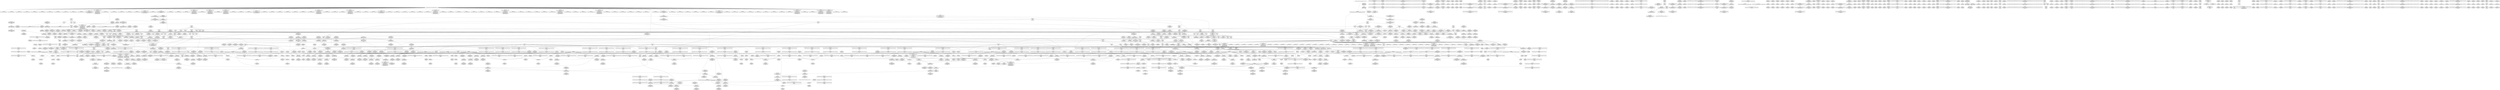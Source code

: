 digraph {
	CE0x41d1550 [shape=record,shape=Mrecord,label="{CE0x41d1550|rcu_lock_release:_tmp6}"]
	CE0x4090500 [shape=record,shape=Mrecord,label="{CE0x4090500|28:_i32,_32:_i16,_34:_i8,_:_CMRE_60,61_}"]
	CE0x409e480 [shape=record,shape=Mrecord,label="{CE0x409e480|selinux_socket_accept:_tmp11|security/selinux/hooks.c,4202}"]
	CE0x41d0c50 [shape=record,shape=Mrecord,label="{CE0x41d0c50|i64_ptrtoint_(i8*_blockaddress(_rcu_lock_release,_%__here)_to_i64)|*Constant*|*SummSource*}"]
	CE0x4132500 [shape=record,shape=Mrecord,label="{CE0x4132500|sock_has_perm:_tmp7|security/selinux/hooks.c,3969|*SummSource*}"]
	CE0x408c0f0 [shape=record,shape=Mrecord,label="{CE0x408c0f0|i64*_getelementptr_inbounds_(_6_x_i64_,_6_x_i64_*___llvm_gcov_ctr360,_i64_0,_i64_4)|*Constant*}"]
	CE0x41baac0 [shape=record,shape=Mrecord,label="{CE0x41baac0|i64*_getelementptr_inbounds_(_4_x_i64_,_4_x_i64_*___llvm_gcov_ctr134,_i64_0,_i64_2)|*Constant*|*SummSink*}"]
	CE0x40ea3f0 [shape=record,shape=Mrecord,label="{CE0x40ea3f0|task_sid:_tmp7|security/selinux/hooks.c,208|*SummSource*}"]
	CE0x408ca50 [shape=record,shape=Mrecord,label="{CE0x408ca50|28:_i32,_32:_i16,_34:_i8,_:_CMRE_108,109_}"]
	CE0x4161170 [shape=record,shape=Mrecord,label="{CE0x4161170|task_sid:_tmp19|security/selinux/hooks.c,208|*SummSink*}"]
	CE0x40939c0 [shape=record,shape=Mrecord,label="{CE0x40939c0|COLLAPSED:_CMRE:_elem_0::|security/selinux/hooks.c,196}"]
	CE0x41a3420 [shape=record,shape=Mrecord,label="{CE0x41a3420|rcu_read_unlock:_tmp17|include/linux/rcupdate.h,933|*SummSink*}"]
	CE0x407aa00 [shape=record,shape=Mrecord,label="{CE0x407aa00|GLOBAL:_SOCK_INODE|*Constant*}"]
	CE0x407af80 [shape=record,shape=Mrecord,label="{CE0x407af80|28:_i32,_32:_i16,_34:_i8,_:_CMRE_89,90_}"]
	CE0x409ca90 [shape=record,shape=Mrecord,label="{CE0x409ca90|i64*_getelementptr_inbounds_(_2_x_i64_,_2_x_i64_*___llvm_gcov_ctr349,_i64_0,_i64_0)|*Constant*|*SummSource*}"]
	CE0x4154b70 [shape=record,shape=Mrecord,label="{CE0x4154b70|i64_2|*Constant*}"]
	CE0x40d2cf0 [shape=record,shape=Mrecord,label="{CE0x40d2cf0|selinux_socket_accept:_initialized|security/selinux/hooks.c,4207|*SummSink*}"]
	CE0x41bcac0 [shape=record,shape=Mrecord,label="{CE0x41bcac0|__preempt_count_add:_tmp2}"]
	CE0x4161650 [shape=record,shape=Mrecord,label="{CE0x4161650|_call_void_lockdep_rcu_suspicious(i8*_getelementptr_inbounds_(_25_x_i8_,_25_x_i8_*_.str3,_i32_0,_i32_0),_i32_208,_i8*_getelementptr_inbounds_(_41_x_i8_,_41_x_i8_*_.str44,_i32_0,_i32_0))_#10,_!dbg_!27732|security/selinux/hooks.c,208|*SummSource*}"]
	CE0x40ae350 [shape=record,shape=Mrecord,label="{CE0x40ae350|28:_i32,_32:_i16,_34:_i8,_:_CMRE_77,78_}"]
	CE0x40d2f80 [shape=record,shape=Mrecord,label="{CE0x40d2f80|selinux_socket_accept:_sid|security/selinux/hooks.c,4206}"]
	CE0x4128bf0 [shape=record,shape=Mrecord,label="{CE0x4128bf0|avc_has_perm:_tclass|Function::avc_has_perm&Arg::tclass::|*SummSource*}"]
	CE0x4153c90 [shape=record,shape=Mrecord,label="{CE0x4153c90|task_sid:_tmp|*SummSource*}"]
	CE0x4147360 [shape=record,shape=Mrecord,label="{CE0x4147360|GLOBAL:___rcu_read_unlock|*Constant*|*SummSink*}"]
	CE0x408da50 [shape=record,shape=Mrecord,label="{CE0x408da50|28:_i32,_32:_i16,_34:_i8,_:_CMRE_20,21_}"]
	CE0x40d8910 [shape=record,shape=Mrecord,label="{CE0x40d8910|_call_void_rcu_read_lock()_#10,_!dbg_!27712|security/selinux/hooks.c,207|*SummSink*}"]
	CE0x4145650 [shape=record,shape=Mrecord,label="{CE0x4145650|GLOBAL:_rcu_lock_release|*Constant*}"]
	CE0x4148150 [shape=record,shape=Mrecord,label="{CE0x4148150|__rcu_read_lock:_do.body|*SummSource*}"]
	CE0x41425c0 [shape=record,shape=Mrecord,label="{CE0x41425c0|rcu_read_unlock:_tmp5|include/linux/rcupdate.h,933}"]
	CE0x41c3890 [shape=record,shape=Mrecord,label="{CE0x41c3890|i32_0|*Constant*}"]
	CE0x40ea210 [shape=record,shape=Mrecord,label="{CE0x40ea210|rcu_read_lock:_bb}"]
	CE0x41f6ad0 [shape=record,shape=Mrecord,label="{CE0x41f6ad0|_call_void_mcount()_#3}"]
	CE0x412fba0 [shape=record,shape=Mrecord,label="{CE0x412fba0|8:_%struct.sock*,_:_SCME_52,53_}"]
	CE0x4138980 [shape=record,shape=Mrecord,label="{CE0x4138980|rcu_read_unlock:_tmp14|include/linux/rcupdate.h,933|*SummSink*}"]
	CE0x40d6910 [shape=record,shape=Mrecord,label="{CE0x40d6910|task_sid:_entry|*SummSink*}"]
	CE0x4150cf0 [shape=record,shape=Mrecord,label="{CE0x4150cf0|GLOBAL:_task_sid.__warned|Global_var:task_sid.__warned|*SummSink*}"]
	CE0x4097ba0 [shape=record,shape=Mrecord,label="{CE0x4097ba0|selinux_socket_accept:_tmp15|security/selinux/hooks.c,4205|*SummSource*}"]
	CE0x4090200 [shape=record,shape=Mrecord,label="{CE0x4090200|28:_i32,_32:_i16,_34:_i8,_:_CMRE_56,57_}"]
	CE0x40d0800 [shape=record,shape=Mrecord,label="{CE0x40d0800|selinux_socket_accept:_retval.0|*SummSink*}"]
	CE0x41f9c50 [shape=record,shape=Mrecord,label="{CE0x41f9c50|__preempt_count_add:_tmp6|./arch/x86/include/asm/preempt.h,73|*SummSink*}"]
	CE0x4159720 [shape=record,shape=Mrecord,label="{CE0x4159720|i64_6|*Constant*|*SummSink*}"]
	CE0x4146210 [shape=record,shape=Mrecord,label="{CE0x4146210|_ret_void,_!dbg_!27717|include/linux/rcupdate.h,424|*SummSink*}"]
	CE0x4173d20 [shape=record,shape=Mrecord,label="{CE0x4173d20|i64_5|*Constant*}"]
	CE0x4131230 [shape=record,shape=Mrecord,label="{CE0x4131230|i32_8|*Constant*}"]
	CE0x412a890 [shape=record,shape=Mrecord,label="{CE0x412a890|sock_has_perm:_tmp18|security/selinux/hooks.c,3977|*SummSource*}"]
	CE0x407e650 [shape=record,shape=Mrecord,label="{CE0x407e650|sock_has_perm:_task|Function::sock_has_perm&Arg::task::}"]
	CE0x40816e0 [shape=record,shape=Mrecord,label="{CE0x40816e0|selinux_socket_accept:_entry|*SummSink*}"]
	CE0x41245a0 [shape=record,shape=Mrecord,label="{CE0x41245a0|sock_has_perm:_net1|security/selinux/hooks.c,3973|*SummSink*}"]
	CE0x407b7d0 [shape=record,shape=Mrecord,label="{CE0x407b7d0|selinux_socket_accept:_if.end}"]
	CE0x417c8a0 [shape=record,shape=Mrecord,label="{CE0x417c8a0|rcu_read_lock:_tmp21|include/linux/rcupdate.h,884|*SummSource*}"]
	CE0x411ad70 [shape=record,shape=Mrecord,label="{CE0x411ad70|_ret_void,_!dbg_!27717|include/linux/rcupdate.h,419}"]
	CE0x41d07b0 [shape=record,shape=Mrecord,label="{CE0x41d07b0|GLOBAL:_lock_release|*Constant*|*SummSink*}"]
	CE0x407b390 [shape=record,shape=Mrecord,label="{CE0x407b390|28:_i32,_32:_i16,_34:_i8,_:_CMRE_92,93_}"]
	CE0x409b860 [shape=record,shape=Mrecord,label="{CE0x409b860|i32_10|*Constant*|*SummSink*}"]
	CE0x40870a0 [shape=record,shape=Mrecord,label="{CE0x40870a0|28:_i32,_32:_i16,_34:_i8,_:_CMRE_51,52_}"]
	CE0x40e2fa0 [shape=record,shape=Mrecord,label="{CE0x40e2fa0|sock_has_perm:_ad|security/selinux/hooks.c, 3965|*SummSource*}"]
	CE0x4121c80 [shape=record,shape=Mrecord,label="{CE0x4121c80|sock_has_perm:_type|security/selinux/hooks.c,3972}"]
	CE0x41502e0 [shape=record,shape=Mrecord,label="{CE0x41502e0|_call_void_rcu_lock_acquire(%struct.lockdep_map*_rcu_lock_map)_#10,_!dbg_!27711|include/linux/rcupdate.h,881}"]
	CE0x41762a0 [shape=record,shape=Mrecord,label="{CE0x41762a0|i64_6|*Constant*}"]
	CE0x4126690 [shape=record,shape=Mrecord,label="{CE0x4126690|avc_has_perm:_entry}"]
	CE0x4120ab0 [shape=record,shape=Mrecord,label="{CE0x4120ab0|i64*_getelementptr_inbounds_(_6_x_i64_,_6_x_i64_*___llvm_gcov_ctr327,_i64_0,_i64_4)|*Constant*|*SummSource*}"]
	CE0x4080cc0 [shape=record,shape=Mrecord,label="{CE0x4080cc0|selinux_socket_accept:_call|security/selinux/hooks.c,4198|*SummSink*}"]
	CE0x3781140 [shape=record,shape=Mrecord,label="{CE0x3781140|selinux_socket_accept:_tmp2|*LoadInst*|security/selinux/hooks.c,4198|*SummSink*}"]
	CE0x417db10 [shape=record,shape=Mrecord,label="{CE0x417db10|rcu_read_lock:_tmp22|include/linux/rcupdate.h,884}"]
	CE0x4098a30 [shape=record,shape=Mrecord,label="{CE0x4098a30|GLOBAL:___llvm_gcov_ctr360|Global_var:__llvm_gcov_ctr360|*SummSource*}"]
	CE0x411c490 [shape=record,shape=Mrecord,label="{CE0x411c490|task_sid:_tmp12|security/selinux/hooks.c,208}"]
	CE0x41580a0 [shape=record,shape=Mrecord,label="{CE0x41580a0|_call_void_rcu_lock_acquire(%struct.lockdep_map*_rcu_lock_map)_#10,_!dbg_!27711|include/linux/rcupdate.h,881|*SummSource*}"]
	CE0x413c100 [shape=record,shape=Mrecord,label="{CE0x413c100|rcu_read_unlock:_if.end}"]
	CE0x4089180 [shape=record,shape=Mrecord,label="{CE0x4089180|SOCK_INODE:_socket|Function::SOCK_INODE&Arg::socket::}"]
	CE0x408b5a0 [shape=record,shape=Mrecord,label="{CE0x408b5a0|selinux_socket_accept:_tmp12|security/selinux/hooks.c,4202|*SummSink*}"]
	CE0x415f180 [shape=record,shape=Mrecord,label="{CE0x415f180|__preempt_count_add:_tmp3}"]
	CE0x4153bb0 [shape=record,shape=Mrecord,label="{CE0x4153bb0|task_sid:_tmp}"]
	CE0x41cf750 [shape=record,shape=Mrecord,label="{CE0x41cf750|i64*_getelementptr_inbounds_(_4_x_i64_,_4_x_i64_*___llvm_gcov_ctr133,_i64_0,_i64_2)|*Constant*|*SummSink*}"]
	CE0x4168320 [shape=record,shape=Mrecord,label="{CE0x4168320|task_sid:_tmp27|security/selinux/hooks.c,208}"]
	CE0x41334e0 [shape=record,shape=Mrecord,label="{CE0x41334e0|task_sid:_tmp22|security/selinux/hooks.c,208|*SummSink*}"]
	CE0x41c2b90 [shape=record,shape=Mrecord,label="{CE0x41c2b90|i64*_getelementptr_inbounds_(_4_x_i64_,_4_x_i64_*___llvm_gcov_ctr133,_i64_0,_i64_2)|*Constant*}"]
	CE0x408b430 [shape=record,shape=Mrecord,label="{CE0x408b430|selinux_socket_accept:_tmp12|security/selinux/hooks.c,4202|*SummSource*}"]
	CE0x412fcd0 [shape=record,shape=Mrecord,label="{CE0x412fcd0|8:_%struct.sock*,_:_SCME_53,54_}"]
	CE0x4128590 [shape=record,shape=Mrecord,label="{CE0x4128590|avc_has_perm:_ssid|Function::avc_has_perm&Arg::ssid::|*SummSink*}"]
	CE0x4169190 [shape=record,shape=Mrecord,label="{CE0x4169190|GLOBAL:_cred_sid|*Constant*}"]
	CE0x5e03ab0 [shape=record,shape=Mrecord,label="{CE0x5e03ab0|GLOBAL:_sock_has_perm|*Constant*}"]
	CE0x4145f70 [shape=record,shape=Mrecord,label="{CE0x4145f70|GLOBAL:_rcu_lock_release|*Constant*|*SummSource*}"]
	CE0x413a9d0 [shape=record,shape=Mrecord,label="{CE0x413a9d0|rcu_lock_acquire:_tmp3|*SummSink*}"]
	CE0x416b050 [shape=record,shape=Mrecord,label="{CE0x416b050|_ret_void,_!dbg_!27735|include/linux/rcupdate.h,938|*SummSource*}"]
	CE0x40eaf60 [shape=record,shape=Mrecord,label="{CE0x40eaf60|rcu_read_lock:_tmp3|*SummSource*}"]
	CE0x40b6860 [shape=record,shape=Mrecord,label="{CE0x40b6860|28:_i32,_32:_i16,_34:_i8,_:_CMRE_118,119_}"]
	CE0x4137f10 [shape=record,shape=Mrecord,label="{CE0x4137f10|rcu_read_unlock:_tmp2|*SummSource*}"]
	CE0x41272e0 [shape=record,shape=Mrecord,label="{CE0x41272e0|sock_has_perm:_tmp17|security/selinux/hooks.c,3976}"]
	CE0x415e920 [shape=record,shape=Mrecord,label="{CE0x415e920|__preempt_count_add:_tmp1|*SummSource*}"]
	CE0x4097920 [shape=record,shape=Mrecord,label="{CE0x4097920|selinux_socket_accept:_tmp15|security/selinux/hooks.c,4205}"]
	CE0x408d8d0 [shape=record,shape=Mrecord,label="{CE0x408d8d0|28:_i32,_32:_i16,_34:_i8,_:_CMRE_18,19_}"]
	CE0x41edb30 [shape=record,shape=Mrecord,label="{CE0x41edb30|__preempt_count_sub:_tmp2|*SummSink*}"]
	CE0x409c9c0 [shape=record,shape=Mrecord,label="{CE0x409c9c0|i64*_getelementptr_inbounds_(_2_x_i64_,_2_x_i64_*___llvm_gcov_ctr349,_i64_0,_i64_0)|*Constant*}"]
	CE0x40c3e40 [shape=record,shape=Mrecord,label="{CE0x40c3e40|__rcu_read_lock:_tmp1|*SummSink*}"]
	CE0x4124280 [shape=record,shape=Mrecord,label="{CE0x4124280|sock_has_perm:_u2|security/selinux/hooks.c,3974|*SummSink*}"]
	CE0x41b69b0 [shape=record,shape=Mrecord,label="{CE0x41b69b0|i32_0|*Constant*}"]
	CE0x40ae290 [shape=record,shape=Mrecord,label="{CE0x40ae290|28:_i32,_32:_i16,_34:_i8,_:_CMRE_76,77_}"]
	CE0x411aac0 [shape=record,shape=Mrecord,label="{CE0x411aac0|rcu_lock_acquire:_map|Function::rcu_lock_acquire&Arg::map::|*SummSink*}"]
	CE0x40cfb40 [shape=record,shape=Mrecord,label="{CE0x40cfb40|i32_3|*Constant*|*SummSource*}"]
	CE0x40d72f0 [shape=record,shape=Mrecord,label="{CE0x40d72f0|i32_2|*Constant*|*SummSink*}"]
	CE0x40d3390 [shape=record,shape=Mrecord,label="{CE0x40d3390|selinux_socket_accept:_tmp16|security/selinux/hooks.c,4206|*SummSource*}"]
	CE0x40a3940 [shape=record,shape=Mrecord,label="{CE0x40a3940|sock_has_perm:_sk_security|security/selinux/hooks.c,3964|*SummSource*}"]
	CE0x4127c80 [shape=record,shape=Mrecord,label="{CE0x4127c80|i32_(i32,_i32,_i16,_i32,_%struct.common_audit_data*)*_bitcast_(i32_(i32,_i32,_i16,_i32,_%struct.common_audit_data.495*)*_avc_has_perm_to_i32_(i32,_i32,_i16,_i32,_%struct.common_audit_data*)*)|*Constant*}"]
	CE0x412e2b0 [shape=record,shape=Mrecord,label="{CE0x412e2b0|8:_%struct.sock*,_:_SCME_31,32_}"]
	CE0x40eabd0 [shape=record,shape=Mrecord,label="{CE0x40eabd0|_call_void_rcu_read_lock()_#10,_!dbg_!27712|security/selinux/hooks.c,207}"]
	CE0x4176d50 [shape=record,shape=Mrecord,label="{CE0x4176d50|rcu_read_lock:_tmp13|include/linux/rcupdate.h,882}"]
	CE0x4100fb0 [shape=record,shape=Mrecord,label="{CE0x4100fb0|8:_%struct.sock*,_:_SCME_20,22_|*MultipleSource*|security/selinux/hooks.c, 3966|security/selinux/hooks.c,3966|security/selinux/hooks.c,3966}"]
	CE0x409b740 [shape=record,shape=Mrecord,label="{CE0x409b740|32:_%struct.sock*,_104:_i8*,_:_CRE_24,32_|*MultipleSource*|Function::selinux_socket_accept&Arg::sock::|security/selinux/hooks.c,4198}"]
	CE0x41f5310 [shape=record,shape=Mrecord,label="{CE0x41f5310|__preempt_count_sub:_tmp7|./arch/x86/include/asm/preempt.h,78|*SummSink*}"]
	CE0x41e9cc0 [shape=record,shape=Mrecord,label="{CE0x41e9cc0|i64*_getelementptr_inbounds_(_4_x_i64_,_4_x_i64_*___llvm_gcov_ctr129,_i64_0,_i64_1)|*Constant*|*SummSource*}"]
	CE0x41b6e00 [shape=record,shape=Mrecord,label="{CE0x41b6e00|__preempt_count_add:_do.end|*SummSink*}"]
	CE0x40d3450 [shape=record,shape=Mrecord,label="{CE0x40d3450|selinux_socket_accept:_tmp16|security/selinux/hooks.c,4206|*SummSink*}"]
	CE0x41506c0 [shape=record,shape=Mrecord,label="{CE0x41506c0|rcu_read_unlock:_tmp5|include/linux/rcupdate.h,933|*SummSink*}"]
	CE0x41333c0 [shape=record,shape=Mrecord,label="{CE0x41333c0|i64*_getelementptr_inbounds_(_13_x_i64_,_13_x_i64_*___llvm_gcov_ctr126,_i64_0,_i64_10)|*Constant*|*SummSource*}"]
	CE0x40afbd0 [shape=record,shape=Mrecord,label="{CE0x40afbd0|rcu_read_lock:_if.then|*SummSink*}"]
	CE0x416f550 [shape=record,shape=Mrecord,label="{CE0x416f550|rcu_read_lock:_tmp6|include/linux/rcupdate.h,882|*SummSource*}"]
	CE0x420d210 [shape=record,shape=Mrecord,label="{CE0x420d210|_call_void_mcount()_#3|*SummSource*}"]
	CE0x413d230 [shape=record,shape=Mrecord,label="{CE0x413d230|rcu_read_unlock:_land.lhs.true|*SummSink*}"]
	CE0x4173860 [shape=record,shape=Mrecord,label="{CE0x4173860|rcu_read_lock:_tmp8|include/linux/rcupdate.h,882|*SummSource*}"]
	CE0x40d05b0 [shape=record,shape=Mrecord,label="{CE0x40d05b0|selinux_socket_accept:_tmp17|security/selinux/hooks.c,4210|*SummSource*}"]
	CE0x416bfd0 [shape=record,shape=Mrecord,label="{CE0x416bfd0|GLOBAL:___llvm_gcov_ctr127|Global_var:__llvm_gcov_ctr127}"]
	CE0x40932f0 [shape=record,shape=Mrecord,label="{CE0x40932f0|rcu_read_lock:_tmp}"]
	CE0x41eaa80 [shape=record,shape=Mrecord,label="{CE0x41eaa80|__preempt_count_add:_do.end}"]
	CE0x40cf980 [shape=record,shape=Mrecord,label="{CE0x40cf980|i32_3|*Constant*}"]
	CE0x41c4b60 [shape=record,shape=Mrecord,label="{CE0x41c4b60|__rcu_read_unlock:_tmp4|include/linux/rcupdate.h,244}"]
	CE0x40e9950 [shape=record,shape=Mrecord,label="{CE0x40e9950|i64*_getelementptr_inbounds_(_11_x_i64_,_11_x_i64_*___llvm_gcov_ctr127,_i64_0,_i64_0)|*Constant*}"]
	CE0x40a41d0 [shape=record,shape=Mrecord,label="{CE0x40a41d0|sock_has_perm:_if.then|*SummSink*}"]
	CE0x41447e0 [shape=record,shape=Mrecord,label="{CE0x41447e0|rcu_read_unlock:_tmp12|include/linux/rcupdate.h,933|*SummSource*}"]
	CE0x416f9f0 [shape=record,shape=Mrecord,label="{CE0x416f9f0|rcu_read_lock:_tmp7|include/linux/rcupdate.h,882|*SummSource*}"]
	CE0x41a5010 [shape=record,shape=Mrecord,label="{CE0x41a5010|i8*_getelementptr_inbounds_(_44_x_i8_,_44_x_i8_*_.str47,_i32_0,_i32_0)|*Constant*|*SummSink*}"]
	CE0x4177560 [shape=record,shape=Mrecord,label="{CE0x4177560|rcu_read_lock:_tmp14|include/linux/rcupdate.h,882|*SummSink*}"]
	CE0x4101ae0 [shape=record,shape=Mrecord,label="{CE0x4101ae0|SOCK_INODE:_tmp2}"]
	CE0x41336d0 [shape=record,shape=Mrecord,label="{CE0x41336d0|task_sid:_tmp23|security/selinux/hooks.c,208}"]
	CE0x416ea10 [shape=record,shape=Mrecord,label="{CE0x416ea10|rcu_read_unlock:_tobool|include/linux/rcupdate.h,933}"]
	CE0x4132a20 [shape=record,shape=Mrecord,label="{CE0x4132a20|sock_has_perm:_cmp|security/selinux/hooks.c,3969}"]
	CE0x4163ef0 [shape=record,shape=Mrecord,label="{CE0x4163ef0|task_sid:_tmp20|security/selinux/hooks.c,208}"]
	CE0x41314c0 [shape=record,shape=Mrecord,label="{CE0x41314c0|sock_has_perm:_call|security/selinux/hooks.c,3967|*SummSource*}"]
	CE0x408e380 [shape=record,shape=Mrecord,label="{CE0x408e380|sock_has_perm:_perms|Function::sock_has_perm&Arg::perms::|*SummSource*}"]
	CE0x408f8c0 [shape=record,shape=Mrecord,label="{CE0x408f8c0|GLOBAL:___llvm_gcov_ctr327|Global_var:__llvm_gcov_ctr327}"]
	CE0x41503a0 [shape=record,shape=Mrecord,label="{CE0x41503a0|_ret_void,_!dbg_!27717|include/linux/rcupdate.h,240}"]
	CE0x40832a0 [shape=record,shape=Mrecord,label="{CE0x40832a0|sock_has_perm:_entry|*SummSink*}"]
	CE0x420d100 [shape=record,shape=Mrecord,label="{CE0x420d100|_call_void_mcount()_#3}"]
	CE0x40ebe70 [shape=record,shape=Mrecord,label="{CE0x40ebe70|task_sid:_tmp9|security/selinux/hooks.c,208|*SummSink*}"]
	CE0x409d5d0 [shape=record,shape=Mrecord,label="{CE0x409d5d0|selinux_socket_accept:_i_security|security/selinux/hooks.c,4202}"]
	CE0x4154780 [shape=record,shape=Mrecord,label="{CE0x4154780|rcu_read_unlock:_tmp|*SummSink*}"]
	CE0x41d3e90 [shape=record,shape=Mrecord,label="{CE0x41d3e90|_call_void_asm_addl_$1,_%gs:$0_,_*m,ri,*m,_dirflag_,_fpsr_,_flags_(i32*___preempt_count,_i32_%val,_i32*___preempt_count)_#3,_!dbg_!27714,_!srcloc_!27717|./arch/x86/include/asm/preempt.h,72|*SummSource*}"]
	CE0x416cc80 [shape=record,shape=Mrecord,label="{CE0x416cc80|rcu_read_lock:_tmp5|include/linux/rcupdate.h,882}"]
	CE0x40902c0 [shape=record,shape=Mrecord,label="{CE0x40902c0|28:_i32,_32:_i16,_34:_i8,_:_CMRE_57,58_}"]
	CE0x412ec30 [shape=record,shape=Mrecord,label="{CE0x412ec30|8:_%struct.sock*,_:_SCME_39,40_}"]
	CE0x40a1910 [shape=record,shape=Mrecord,label="{CE0x40a1910|28:_i32,_32:_i16,_34:_i8,_:_CMRE_88,89_}"]
	CE0x41352c0 [shape=record,shape=Mrecord,label="{CE0x41352c0|sock_has_perm:_tmp3|security/selinux/hooks.c,3964|*SummSource*}"]
	CE0x4155110 [shape=record,shape=Mrecord,label="{CE0x4155110|GLOBAL:___rcu_read_lock|*Constant*}"]
	CE0x4146ca0 [shape=record,shape=Mrecord,label="{CE0x4146ca0|_call_void___rcu_read_unlock()_#10,_!dbg_!27734|include/linux/rcupdate.h,937}"]
	CE0x41230a0 [shape=record,shape=Mrecord,label="{CE0x41230a0|sock_has_perm:_u|security/selinux/hooks.c,3973|*SummSink*}"]
	CE0x413ec80 [shape=record,shape=Mrecord,label="{CE0x413ec80|rcu_lock_acquire:_tmp5|include/linux/rcupdate.h,418|*SummSink*}"]
	CE0x411b850 [shape=record,shape=Mrecord,label="{CE0x411b850|GLOBAL:_task_sid.__warned|Global_var:task_sid.__warned}"]
	CE0x40d7ca0 [shape=record,shape=Mrecord,label="{CE0x40d7ca0|16:_i32,_24:_i16,_:_CRE_16,20_|*MultipleSource*|*LoadInst*|security/selinux/hooks.c,3964|security/selinux/hooks.c,3964|security/selinux/hooks.c,3969}"]
	CE0x41d2940 [shape=record,shape=Mrecord,label="{CE0x41d2940|void_(i32*,_i32,_i32*)*_asm_addl_$1,_%gs:$0_,_*m,ri,*m,_dirflag_,_fpsr_,_flags_|*SummSource*}"]
	CE0x41456c0 [shape=record,shape=Mrecord,label="{CE0x41456c0|_call_void_rcu_lock_release(%struct.lockdep_map*_rcu_lock_map)_#10,_!dbg_!27733|include/linux/rcupdate.h,935|*SummSource*}"]
	CE0x414e150 [shape=record,shape=Mrecord,label="{CE0x414e150|i64*_getelementptr_inbounds_(_11_x_i64_,_11_x_i64_*___llvm_gcov_ctr127,_i64_0,_i64_1)|*Constant*}"]
	CE0x40d3a80 [shape=record,shape=Mrecord,label="{CE0x40d3a80|_ret_i32_%retval.0,_!dbg_!27738|security/selinux/hooks.c,4210|*SummSource*}"]
	CE0x4156880 [shape=record,shape=Mrecord,label="{CE0x4156880|cred_sid:_tmp}"]
	CE0x40dfa50 [shape=record,shape=Mrecord,label="{CE0x40dfa50|task_sid:_tmp14|security/selinux/hooks.c,208|*SummSink*}"]
	CE0x40ddd50 [shape=record,shape=Mrecord,label="{CE0x40ddd50|SOCK_INODE:_tmp|*SummSource*}"]
	CE0x4080ed0 [shape=record,shape=Mrecord,label="{CE0x4080ed0|selinux_socket_accept:_sk|security/selinux/hooks.c,4198}"]
	CE0x40b7140 [shape=record,shape=Mrecord,label="{CE0x40b7140|task_sid:_land.lhs.true2|*SummSource*}"]
	CE0x412d5d0 [shape=record,shape=Mrecord,label="{CE0x412d5d0|rcu_lock_release:___here}"]
	CE0x41d5d90 [shape=record,shape=Mrecord,label="{CE0x41d5d90|rcu_lock_acquire:_bb|*SummSource*}"]
	CE0x4175ca0 [shape=record,shape=Mrecord,label="{CE0x4175ca0|rcu_read_lock:_call3|include/linux/rcupdate.h,882|*SummSource*}"]
	CE0x41d5880 [shape=record,shape=Mrecord,label="{CE0x41d5880|rcu_lock_release:_tmp3}"]
	CE0x40ae700 [shape=record,shape=Mrecord,label="{CE0x40ae700|sock_has_perm:_tmp1|*SummSink*}"]
	CE0x412bef0 [shape=record,shape=Mrecord,label="{CE0x412bef0|rcu_lock_acquire:_tmp7|*SummSink*}"]
	CE0x417c730 [shape=record,shape=Mrecord,label="{CE0x417c730|rcu_read_lock:_tmp19|include/linux/rcupdate.h,882|*SummSink*}"]
	CE0x4086530 [shape=record,shape=Mrecord,label="{CE0x4086530|selinux_socket_accept:_tmp5|security/selinux/hooks.c,4199|*SummSink*}"]
	CE0x409dc20 [shape=record,shape=Mrecord,label="{CE0x409dc20|i8_0|*Constant*|*SummSource*}"]
	CE0x4147b40 [shape=record,shape=Mrecord,label="{CE0x4147b40|_ret_void,_!dbg_!27717|include/linux/rcupdate.h,245}"]
	CE0x409b520 [shape=record,shape=Mrecord,label="{CE0x409b520|28:_i32,_32:_i16,_34:_i8,_:_CMRE_100,101_}"]
	CE0x4148890 [shape=record,shape=Mrecord,label="{CE0x4148890|i64*_getelementptr_inbounds_(_4_x_i64_,_4_x_i64_*___llvm_gcov_ctr134,_i64_0,_i64_1)|*Constant*|*SummSink*}"]
	CE0x4142870 [shape=record,shape=Mrecord,label="{CE0x4142870|i64*_getelementptr_inbounds_(_4_x_i64_,_4_x_i64_*___llvm_gcov_ctr130,_i64_0,_i64_2)|*Constant*|*SummSource*}"]
	CE0x40d2680 [shape=record,shape=Mrecord,label="{CE0x40d2680|i8_1|*Constant*}"]
	CE0x414faf0 [shape=record,shape=Mrecord,label="{CE0x414faf0|rcu_read_lock:_land.lhs.true|*SummSink*}"]
	CE0x407b4d0 [shape=record,shape=Mrecord,label="{CE0x407b4d0|28:_i32,_32:_i16,_34:_i8,_:_CMRE_93,94_}"]
	CE0x414a000 [shape=record,shape=Mrecord,label="{CE0x414a000|_call_void_mcount()_#3|*SummSource*}"]
	CE0x40a8bb0 [shape=record,shape=Mrecord,label="{CE0x40a8bb0|selinux_socket_accept:_tmp14|security/selinux/hooks.c,4204}"]
	CE0x40bad50 [shape=record,shape=Mrecord,label="{CE0x40bad50|i64_2|*Constant*}"]
	CE0x40e5de0 [shape=record,shape=Mrecord,label="{CE0x40e5de0|i64*_getelementptr_inbounds_(_13_x_i64_,_13_x_i64_*___llvm_gcov_ctr126,_i64_0,_i64_8)|*Constant*|*SummSink*}"]
	CE0x40d90f0 [shape=record,shape=Mrecord,label="{CE0x40d90f0|rcu_lock_acquire:_entry}"]
	CE0x4127410 [shape=record,shape=Mrecord,label="{CE0x4127410|sock_has_perm:_tmp17|security/selinux/hooks.c,3976|*SummSource*}"]
	CE0x412dda0 [shape=record,shape=Mrecord,label="{CE0x412dda0|task_sid:_tmp10|security/selinux/hooks.c,208|*SummSink*}"]
	CE0x411c210 [shape=record,shape=Mrecord,label="{CE0x411c210|task_sid:_tmp11|security/selinux/hooks.c,208|*SummSink*}"]
	CE0x4165ca0 [shape=record,shape=Mrecord,label="{CE0x4165ca0|i64*_getelementptr_inbounds_(_13_x_i64_,_13_x_i64_*___llvm_gcov_ctr126,_i64_0,_i64_12)|*Constant*}"]
	CE0x4168130 [shape=record,shape=Mrecord,label="{CE0x4168130|task_sid:_tmp26|security/selinux/hooks.c,208|*SummSink*}"]
	CE0x4141ae0 [shape=record,shape=Mrecord,label="{CE0x4141ae0|_call_void___preempt_count_add(i32_1)_#10,_!dbg_!27711|include/linux/rcupdate.h,239}"]
	CE0x40ec8b0 [shape=record,shape=Mrecord,label="{CE0x40ec8b0|task_sid:_if.end|*SummSink*}"]
	CE0x40905c0 [shape=record,shape=Mrecord,label="{CE0x40905c0|28:_i32,_32:_i16,_34:_i8,_:_CMRE_61,62_}"]
	CE0x41bbf70 [shape=record,shape=Mrecord,label="{CE0x41bbf70|__preempt_count_add:_tmp7|./arch/x86/include/asm/preempt.h,73}"]
	CE0x40d8130 [shape=record,shape=Mrecord,label="{CE0x40d8130|16:_i32,_24:_i16,_:_CRE_24,26_|*MultipleSource*|*LoadInst*|security/selinux/hooks.c,3964|security/selinux/hooks.c,3964|security/selinux/hooks.c,3969}"]
	CE0x408ce10 [shape=record,shape=Mrecord,label="{CE0x408ce10|28:_i32,_32:_i16,_34:_i8,_:_CMRE_111,112_}"]
	CE0x416a5e0 [shape=record,shape=Mrecord,label="{CE0x416a5e0|GLOBAL:_rcu_read_unlock|*Constant*|*SummSink*}"]
	CE0x4159100 [shape=record,shape=Mrecord,label="{CE0x4159100|task_sid:_tobool4|security/selinux/hooks.c,208|*SummSource*}"]
	CE0x411bad0 [shape=record,shape=Mrecord,label="{CE0x411bad0|rcu_read_unlock:_tmp6|include/linux/rcupdate.h,933|*SummSource*}"]
	CE0x41526e0 [shape=record,shape=Mrecord,label="{CE0x41526e0|rcu_read_lock:_call|include/linux/rcupdate.h,882|*SummSink*}"]
	CE0x41234b0 [shape=record,shape=Mrecord,label="{CE0x41234b0|avc_has_perm:_entry|*SummSink*}"]
	CE0x40e53a0 [shape=record,shape=Mrecord,label="{CE0x40e53a0|_call_void_mcount()_#3}"]
	CE0x40a2210 [shape=record,shape=Mrecord,label="{CE0x40a2210|i32_4|*Constant*}"]
	CE0x409d490 [shape=record,shape=Mrecord,label="{CE0x409d490|_ret_%struct.inode*_%vfs_inode,_!dbg_!27717|include/net/sock.h,1412|*SummSource*}"]
	CE0x4139bc0 [shape=record,shape=Mrecord,label="{CE0x4139bc0|rcu_lock_acquire:_tmp5|include/linux/rcupdate.h,418}"]
	CE0x41636e0 [shape=record,shape=Mrecord,label="{CE0x41636e0|i64*_getelementptr_inbounds_(_13_x_i64_,_13_x_i64_*___llvm_gcov_ctr126,_i64_0,_i64_9)|*Constant*}"]
	CE0x41a36e0 [shape=record,shape=Mrecord,label="{CE0x41a36e0|rcu_read_unlock:_tmp18|include/linux/rcupdate.h,933}"]
	CE0x414a0e0 [shape=record,shape=Mrecord,label="{CE0x414a0e0|_call_void_mcount()_#3|*SummSink*}"]
	CE0x4157000 [shape=record,shape=Mrecord,label="{CE0x4157000|_call_void_mcount()_#3}"]
	CE0x414e9a0 [shape=record,shape=Mrecord,label="{CE0x414e9a0|rcu_read_unlock:_do.end|*SummSink*}"]
	CE0x411bc40 [shape=record,shape=Mrecord,label="{CE0x411bc40|rcu_read_unlock:_tmp6|include/linux/rcupdate.h,933|*SummSink*}"]
	CE0x407bd20 [shape=record,shape=Mrecord,label="{CE0x407bd20|i32_0|*Constant*}"]
	CE0x4173f20 [shape=record,shape=Mrecord,label="{CE0x4173f20|rcu_read_lock:_tobool1|include/linux/rcupdate.h,882|*SummSource*}"]
	CE0x414ce00 [shape=record,shape=Mrecord,label="{CE0x414ce00|_ret_void,_!dbg_!27720|./arch/x86/include/asm/preempt.h,78}"]
	CE0x40a8ea0 [shape=record,shape=Mrecord,label="{CE0x40a8ea0|selinux_socket_accept:_tmp14|security/selinux/hooks.c,4204|*SummSink*}"]
	CE0x411c9b0 [shape=record,shape=Mrecord,label="{CE0x411c9b0|rcu_read_lock:_if.end|*SummSink*}"]
	CE0x414cf10 [shape=record,shape=Mrecord,label="{CE0x414cf10|__preempt_count_sub:_val|Function::__preempt_count_sub&Arg::val::}"]
	CE0x408d090 [shape=record,shape=Mrecord,label="{CE0x408d090|28:_i32,_32:_i16,_34:_i8,_:_CMRE_113,114_}"]
	CE0x40a44d0 [shape=record,shape=Mrecord,label="{CE0x40a44d0|i64*_getelementptr_inbounds_(_6_x_i64_,_6_x_i64_*___llvm_gcov_ctr360,_i64_0,_i64_3)|*Constant*|*SummSource*}"]
	CE0x41f5a50 [shape=record,shape=Mrecord,label="{CE0x41f5a50|i64*_getelementptr_inbounds_(_4_x_i64_,_4_x_i64_*___llvm_gcov_ctr135,_i64_0,_i64_0)|*Constant*|*SummSource*}"]
	CE0x41cfc90 [shape=record,shape=Mrecord,label="{CE0x41cfc90|GLOBAL:_lock_release|*Constant*}"]
	CE0x40eb7c0 [shape=record,shape=Mrecord,label="{CE0x40eb7c0|i64*_getelementptr_inbounds_(_2_x_i64_,_2_x_i64_*___llvm_gcov_ctr131,_i64_0,_i64_1)|*Constant*}"]
	CE0x41a2140 [shape=record,shape=Mrecord,label="{CE0x41a2140|rcu_read_unlock:_tmp21|include/linux/rcupdate.h,935}"]
	CE0x40ab440 [shape=record,shape=Mrecord,label="{CE0x40ab440|8:_%struct.sock*,_:_SCME_26,27_}"]
	CE0x411b180 [shape=record,shape=Mrecord,label="{CE0x411b180|task_sid:_do.body5|*SummSource*}"]
	CE0x4091580 [shape=record,shape=Mrecord,label="{CE0x4091580|28:_i32,_32:_i16,_34:_i8,_:_CMRE_9,10_}"]
	CE0x40ab2c0 [shape=record,shape=Mrecord,label="{CE0x40ab2c0|8:_%struct.sock*,_:_SCME_25,26_}"]
	CE0x4101100 [shape=record,shape=Mrecord,label="{CE0x4101100|i64*_getelementptr_inbounds_(_2_x_i64_,_2_x_i64_*___llvm_gcov_ctr98,_i64_0,_i64_1)|*Constant*|*SummSink*}"]
	CE0x413ea40 [shape=record,shape=Mrecord,label="{CE0x413ea40|rcu_lock_acquire:_tmp4|include/linux/rcupdate.h,418|*SummSink*}"]
	CE0x408d5d0 [shape=record,shape=Mrecord,label="{CE0x408d5d0|28:_i32,_32:_i16,_34:_i8,_:_CMRE_14,15_}"]
	CE0x40819f0 [shape=record,shape=Mrecord,label="{CE0x40819f0|selinux_socket_accept:_sock|Function::selinux_socket_accept&Arg::sock::|*SummSink*}"]
	CE0x40a3a10 [shape=record,shape=Mrecord,label="{CE0x40a3a10|sock_has_perm:_sk_security|security/selinux/hooks.c,3964|*SummSink*}"]
	CE0x40e2a20 [shape=record,shape=Mrecord,label="{CE0x40e2a20|GLOBAL:_rcu_read_lock|*Constant*|*SummSource*}"]
	CE0x41c3680 [shape=record,shape=Mrecord,label="{CE0x41c3680|GLOBAL:_lock_acquire|*Constant*|*SummSink*}"]
	"CONST[source:2(external),value:2(dynamic)][purpose:{subject}]"
	CE0x412e510 [shape=record,shape=Mrecord,label="{CE0x412e510|8:_%struct.sock*,_:_SCME_33,34_}"]
	CE0x40ec920 [shape=record,shape=Mrecord,label="{CE0x40ec920|task_sid:_do.body|*SummSink*}"]
	CE0x40e3010 [shape=record,shape=Mrecord,label="{CE0x40e3010|sock_has_perm:_ad|security/selinux/hooks.c, 3965|*SummSink*}"]
	CE0x412da90 [shape=record,shape=Mrecord,label="{CE0x412da90|i64_4|*Constant*|*SummSink*}"]
	CE0x4172200 [shape=record,shape=Mrecord,label="{CE0x4172200|__rcu_read_lock:_tmp6|include/linux/rcupdate.h,240|*SummSink*}"]
	CE0x41f6410 [shape=record,shape=Mrecord,label="{CE0x41f6410|__preempt_count_add:_tmp5|./arch/x86/include/asm/preempt.h,72|*SummSource*}"]
	CE0x41694f0 [shape=record,shape=Mrecord,label="{CE0x41694f0|cred_sid:_entry}"]
	CE0x40b71e0 [shape=record,shape=Mrecord,label="{CE0x40b71e0|task_sid:_land.lhs.true2|*SummSink*}"]
	CE0x41426d0 [shape=record,shape=Mrecord,label="{CE0x41426d0|rcu_read_unlock:_tmp5|include/linux/rcupdate.h,933|*SummSource*}"]
	CE0x41722d0 [shape=record,shape=Mrecord,label="{CE0x41722d0|__rcu_read_lock:_tmp7|include/linux/rcupdate.h,240|*SummSink*}"]
	CE0x41cffa0 [shape=record,shape=Mrecord,label="{CE0x41cffa0|i64*_getelementptr_inbounds_(_4_x_i64_,_4_x_i64_*___llvm_gcov_ctr133,_i64_0,_i64_3)|*Constant*}"]
	CE0x41ea4b0 [shape=record,shape=Mrecord,label="{CE0x41ea4b0|__rcu_read_unlock:_tmp7|include/linux/rcupdate.h,245|*SummSink*}"]
	CE0x4175b70 [shape=record,shape=Mrecord,label="{CE0x4175b70|rcu_read_lock:_call3|include/linux/rcupdate.h,882}"]
	CE0x41799f0 [shape=record,shape=Mrecord,label="{CE0x41799f0|i8_1|*Constant*}"]
	CE0x40ae9c0 [shape=record,shape=Mrecord,label="{CE0x40ae9c0|i32_1|*Constant*}"]
	CE0x40f5af0 [shape=record,shape=Mrecord,label="{CE0x40f5af0|_call_void_mcount()_#3|*SummSink*}"]
	CE0x5264300 [shape=record,shape=Mrecord,label="{CE0x5264300|selinux_socket_accept:_call1|security/selinux/hooks.c,4198}"]
	CE0x4096300 [shape=record,shape=Mrecord,label="{CE0x4096300|i32_59|*Constant*|*SummSink*}"]
	CE0x41490b0 [shape=record,shape=Mrecord,label="{CE0x41490b0|__rcu_read_lock:_bb|*SummSink*}"]
	CE0x40f4cd0 [shape=record,shape=Mrecord,label="{CE0x40f4cd0|i64*_getelementptr_inbounds_(_11_x_i64_,_11_x_i64_*___llvm_gcov_ctr132,_i64_0,_i64_1)|*Constant*}"]
	CE0x4161040 [shape=record,shape=Mrecord,label="{CE0x4161040|task_sid:_tmp19|security/selinux/hooks.c,208|*SummSource*}"]
	"CONST[source:1(input),value:2(dynamic)][purpose:{object}]"
	CE0x416c7c0 [shape=record,shape=Mrecord,label="{CE0x416c7c0|i64*_getelementptr_inbounds_(_4_x_i64_,_4_x_i64_*___llvm_gcov_ctr128,_i64_0,_i64_0)|*Constant*|*SummSource*}"]
	CE0x4128ac0 [shape=record,shape=Mrecord,label="{CE0x4128ac0|avc_has_perm:_tclass|Function::avc_has_perm&Arg::tclass::}"]
	CE0x4092f30 [shape=record,shape=Mrecord,label="{CE0x4092f30|28:_i32,_32:_i16,_34:_i8,_:_CMRE_40,44_|*MultipleSource*|security/selinux/hooks.c,4202|security/selinux/hooks.c,4202|security/selinux/hooks.c,4204|security/selinux/hooks.c,4204|security/selinux/hooks.c,4205}"]
	CE0x4126880 [shape=record,shape=Mrecord,label="{CE0x4126880|sock_has_perm:_tmp16|security/selinux/hooks.c,3976|*SummSource*}"]
	CE0x40bbf80 [shape=record,shape=Mrecord,label="{CE0x40bbf80|selinux_socket_accept:_tobool|security/selinux/hooks.c,4199|*SummSink*}"]
	CE0x40f4d40 [shape=record,shape=Mrecord,label="{CE0x40f4d40|i64*_getelementptr_inbounds_(_11_x_i64_,_11_x_i64_*___llvm_gcov_ctr132,_i64_0,_i64_1)|*Constant*|*SummSource*}"]
	CE0x4175530 [shape=record,shape=Mrecord,label="{CE0x4175530|rcu_read_lock:_tmp12|include/linux/rcupdate.h,882}"]
	CE0x40e2070 [shape=record,shape=Mrecord,label="{CE0x40e2070|i32_22|*Constant*|*SummSource*}"]
	CE0x413de50 [shape=record,shape=Mrecord,label="{CE0x413de50|rcu_lock_release:_tmp1}"]
	CE0x4123ac0 [shape=record,shape=Mrecord,label="{CE0x4123ac0|sock_has_perm:_u|security/selinux/hooks.c,3973|*SummSource*}"]
	CE0x4174ae0 [shape=record,shape=Mrecord,label="{CE0x4174ae0|rcu_read_lock:_tmp10|include/linux/rcupdate.h,882}"]
	CE0x41560d0 [shape=record,shape=Mrecord,label="{CE0x41560d0|rcu_lock_acquire:_entry|*SummSource*}"]
	CE0x41d5a80 [shape=record,shape=Mrecord,label="{CE0x41d5a80|rcu_lock_release:_tmp3|*SummSink*}"]
	CE0x4120ff0 [shape=record,shape=Mrecord,label="{CE0x4120ff0|sock_has_perm:_tmp13|security/selinux/hooks.c,3972}"]
	CE0x407b930 [shape=record,shape=Mrecord,label="{CE0x407b930|GLOBAL:_get_current|*Constant*|*SummSink*}"]
	CE0x4163150 [shape=record,shape=Mrecord,label="{CE0x4163150|i8*_getelementptr_inbounds_(_41_x_i8_,_41_x_i8_*_.str44,_i32_0,_i32_0)|*Constant*}"]
	CE0x416cb50 [shape=record,shape=Mrecord,label="{CE0x416cb50|GLOBAL:___llvm_gcov_ctr127|Global_var:__llvm_gcov_ctr127|*SummSink*}"]
	CE0x419ef30 [shape=record,shape=Mrecord,label="{CE0x419ef30|i64*_getelementptr_inbounds_(_4_x_i64_,_4_x_i64_*___llvm_gcov_ctr129,_i64_0,_i64_3)|*Constant*}"]
	CE0x41fec40 [shape=record,shape=Mrecord,label="{CE0x41fec40|i64*_getelementptr_inbounds_(_4_x_i64_,_4_x_i64_*___llvm_gcov_ctr135,_i64_0,_i64_2)|*Constant*}"]
	CE0x40e70e0 [shape=record,shape=Mrecord,label="{CE0x40e70e0|rcu_read_lock:_entry|*SummSource*}"]
	CE0x40e5d10 [shape=record,shape=Mrecord,label="{CE0x40e5d10|task_sid:_tobool1|security/selinux/hooks.c,208|*SummSink*}"]
	CE0x416a180 [shape=record,shape=Mrecord,label="{CE0x416a180|_call_void_rcu_read_unlock()_#10,_!dbg_!27748|security/selinux/hooks.c,209}"]
	CE0x40d8d00 [shape=record,shape=Mrecord,label="{CE0x40d8d00|_call_void_mcount()_#3}"]
	CE0x414da70 [shape=record,shape=Mrecord,label="{CE0x414da70|cred_sid:_tmp1|*SummSink*}"]
	CE0x4156490 [shape=record,shape=Mrecord,label="{CE0x4156490|i64_3|*Constant*}"]
	CE0x4099f60 [shape=record,shape=Mrecord,label="{CE0x4099f60|task_sid:_tmp17|security/selinux/hooks.c,208|*SummSource*}"]
	CE0x40ab800 [shape=record,shape=Mrecord,label="{CE0x40ab800|selinux_socket_accept:_i_security4|security/selinux/hooks.c,4204|*SummSink*}"]
	CE0x40e50f0 [shape=record,shape=Mrecord,label="{CE0x40e50f0|SOCK_INODE:_bb|*SummSource*}"]
	CE0x4170680 [shape=record,shape=Mrecord,label="{CE0x4170680|i64*_getelementptr_inbounds_(_4_x_i64_,_4_x_i64_*___llvm_gcov_ctr130,_i64_0,_i64_2)|*Constant*}"]
	CE0x4163270 [shape=record,shape=Mrecord,label="{CE0x4163270|i8*_getelementptr_inbounds_(_41_x_i8_,_41_x_i8_*_.str44,_i32_0,_i32_0)|*Constant*|*SummSink*}"]
	CE0x4145960 [shape=record,shape=Mrecord,label="{CE0x4145960|rcu_lock_release:_entry|*SummSource*}"]
	CE0x416c140 [shape=record,shape=Mrecord,label="{CE0x416c140|GLOBAL:___llvm_gcov_ctr127|Global_var:__llvm_gcov_ctr127|*SummSource*}"]
	CE0x41f5c00 [shape=record,shape=Mrecord,label="{CE0x41f5c00|_call_void_mcount()_#3|*SummSink*}"]
	CE0x4155ab0 [shape=record,shape=Mrecord,label="{CE0x4155ab0|cred_sid:_tmp|*SummSink*}"]
	CE0x4177870 [shape=record,shape=Mrecord,label="{CE0x4177870|rcu_read_lock:_tmp15|include/linux/rcupdate.h,882}"]
	CE0x40e2110 [shape=record,shape=Mrecord,label="{CE0x40e2110|i32_22|*Constant*|*SummSink*}"]
	CE0x40de7e0 [shape=record,shape=Mrecord,label="{CE0x40de7e0|COLLAPSED:_GCMRE___llvm_gcov_ctr327_internal_global_6_x_i64_zeroinitializer:_elem_0:default:}"]
	CE0x40d1940 [shape=record,shape=Mrecord,label="{CE0x40d1940|task_sid:_tmp6|security/selinux/hooks.c,208}"]
	CE0x4127580 [shape=record,shape=Mrecord,label="{CE0x4127580|sock_has_perm:_tmp17|security/selinux/hooks.c,3976|*SummSink*}"]
	CE0x4124ca0 [shape=record,shape=Mrecord,label="{CE0x4124ca0|sock_has_perm:_sid5|security/selinux/hooks.c,3976|*SummSink*}"]
	CE0x41bf030 [shape=record,shape=Mrecord,label="{CE0x41bf030|__rcu_read_unlock:_do.body|*SummSource*}"]
	CE0x408b2a0 [shape=record,shape=Mrecord,label="{CE0x408b2a0|selinux_socket_accept:_tmp12|security/selinux/hooks.c,4202}"]
	CE0x40d4f30 [shape=record,shape=Mrecord,label="{CE0x40d4f30|SOCK_INODE:_tmp5|include/net/sock.h,1412|*SummSource*}"]
	CE0x416a9d0 [shape=record,shape=Mrecord,label="{CE0x416a9d0|rcu_read_unlock:_entry|*SummSink*}"]
	CE0x4165330 [shape=record,shape=Mrecord,label="{CE0x4165330|task_sid:_tmp25|security/selinux/hooks.c,208|*SummSource*}"]
	CE0x412ceb0 [shape=record,shape=Mrecord,label="{CE0x412ceb0|rcu_lock_release:_bb}"]
	CE0x40f5ca0 [shape=record,shape=Mrecord,label="{CE0x40f5ca0|get_current:_tmp|*SummSource*}"]
	CE0x40a1550 [shape=record,shape=Mrecord,label="{CE0x40a1550|28:_i32,_32:_i16,_34:_i8,_:_CMRE_85,86_}"]
	CE0x4087d40 [shape=record,shape=Mrecord,label="{CE0x4087d40|i64*_getelementptr_inbounds_(_6_x_i64_,_6_x_i64_*___llvm_gcov_ctr360,_i64_0,_i64_4)|*Constant*|*SummSource*}"]
	CE0x41779a0 [shape=record,shape=Mrecord,label="{CE0x41779a0|rcu_read_lock:_tmp15|include/linux/rcupdate.h,882|*SummSource*}"]
	CE0x40d66f0 [shape=record,shape=Mrecord,label="{CE0x40d66f0|GLOBAL:_task_sid|*Constant*|*SummSink*}"]
	CE0x40a35d0 [shape=record,shape=Mrecord,label="{CE0x40a35d0|SOCK_INODE:_tmp1|*SummSink*}"]
	CE0x411fdb0 [shape=record,shape=Mrecord,label="{CE0x411fdb0|sock_has_perm:_tmp11|security/selinux/hooks.c,3970|*SummSource*}"]
	CE0x40d67a0 [shape=record,shape=Mrecord,label="{CE0x40d67a0|task_sid:_entry}"]
	CE0x41d4910 [shape=record,shape=Mrecord,label="{CE0x41d4910|__rcu_read_unlock:_tmp|*SummSource*}"]
	CE0x4089c50 [shape=record,shape=Mrecord,label="{CE0x4089c50|i64_0|*Constant*}"]
	CE0x41446b0 [shape=record,shape=Mrecord,label="{CE0x41446b0|rcu_read_unlock:_tmp12|include/linux/rcupdate.h,933}"]
	CE0x4118a90 [shape=record,shape=Mrecord,label="{CE0x4118a90|_call_void_asm_sideeffect_,_memory_,_dirflag_,_fpsr_,_flags_()_#3,_!dbg_!27711,_!srcloc_!27714|include/linux/rcupdate.h,244}"]
	CE0x408f1e0 [shape=record,shape=Mrecord,label="{CE0x408f1e0|get_current:_entry|*SummSink*}"]
	CE0x41d56b0 [shape=record,shape=Mrecord,label="{CE0x41d56b0|i64*_getelementptr_inbounds_(_4_x_i64_,_4_x_i64_*___llvm_gcov_ctr134,_i64_0,_i64_2)|*Constant*}"]
	CE0x40a1fa0 [shape=record,shape=Mrecord,label="{CE0x40a1fa0|selinux_socket_accept:_tmp10|security/selinux/hooks.c,4202|*SummSink*}"]
	CE0x413ee30 [shape=record,shape=Mrecord,label="{CE0x413ee30|rcu_read_unlock:_bb}"]
	CE0x4132060 [shape=record,shape=Mrecord,label="{CE0x4132060|sock_has_perm:_tmp6|security/selinux/hooks.c,3969}"]
	CE0x40b6720 [shape=record,shape=Mrecord,label="{CE0x40b6720|28:_i32,_32:_i16,_34:_i8,_:_CMRE_117,118_}"]
	CE0x40a2590 [shape=record,shape=Mrecord,label="{CE0x40a2590|i32_4|*Constant*|*SummSink*}"]
	CE0x40aa440 [shape=record,shape=Mrecord,label="{CE0x40aa440|i64*_getelementptr_inbounds_(_11_x_i64_,_11_x_i64_*___llvm_gcov_ctr127,_i64_0,_i64_0)|*Constant*|*SummSink*}"]
	CE0x4138d90 [shape=record,shape=Mrecord,label="{CE0x4138d90|rcu_read_unlock:_tmp15|include/linux/rcupdate.h,933|*SummSource*}"]
	CE0x41d3490 [shape=record,shape=Mrecord,label="{CE0x41d3490|GLOBAL:___preempt_count|Global_var:__preempt_count|*SummSource*}"]
	CE0x416b9e0 [shape=record,shape=Mrecord,label="{CE0x416b9e0|cred_sid:_sid|security/selinux/hooks.c,197|*SummSink*}"]
	CE0x41286e0 [shape=record,shape=Mrecord,label="{CE0x41286e0|avc_has_perm:_tsid|Function::avc_has_perm&Arg::tsid::}"]
	CE0x41a2410 [shape=record,shape=Mrecord,label="{CE0x41a2410|i64*_getelementptr_inbounds_(_11_x_i64_,_11_x_i64_*___llvm_gcov_ctr132,_i64_0,_i64_10)|*Constant*|*SummSource*}"]
	CE0x40964a0 [shape=record,shape=Mrecord,label="{CE0x40964a0|i32_59|*Constant*|*SummSource*}"]
	CE0x41b9190 [shape=record,shape=Mrecord,label="{CE0x41b9190|GLOBAL:_lock_acquire|*Constant*}"]
	CE0x40ab670 [shape=record,shape=Mrecord,label="{CE0x40ab670|8:_%struct.sock*,_:_SCME_28,29_}"]
	CE0x40e6350 [shape=record,shape=Mrecord,label="{CE0x40e6350|i64_5|*Constant*|*SummSink*}"]
	CE0x41251f0 [shape=record,shape=Mrecord,label="{CE0x41251f0|sock_has_perm:_tmp15|security/selinux/hooks.c,3974}"]
	CE0x4138600 [shape=record,shape=Mrecord,label="{CE0x4138600|_ret_void,_!dbg_!27719|./arch/x86/include/asm/preempt.h,73|*SummSource*}"]
	CE0x414fc20 [shape=record,shape=Mrecord,label="{CE0x414fc20|rcu_read_lock:_if.then}"]
	CE0x41e9f50 [shape=record,shape=Mrecord,label="{CE0x41e9f50|i64*_getelementptr_inbounds_(_4_x_i64_,_4_x_i64_*___llvm_gcov_ctr129,_i64_0,_i64_2)|*Constant*|*SummSource*}"]
	CE0x41535b0 [shape=record,shape=Mrecord,label="{CE0x41535b0|task_sid:_call|security/selinux/hooks.c,208|*SummSink*}"]
	CE0x41becc0 [shape=record,shape=Mrecord,label="{CE0x41becc0|__rcu_read_unlock:_do.body}"]
	CE0x4083980 [shape=record,shape=Mrecord,label="{CE0x4083980|selinux_socket_accept:_return|*SummSource*}"]
	CE0x412ee90 [shape=record,shape=Mrecord,label="{CE0x412ee90|8:_%struct.sock*,_:_SCME_41,42_}"]
	CE0x41d2430 [shape=record,shape=Mrecord,label="{CE0x41d2430|_call_void_mcount()_#3|*SummSource*}"]
	CE0x40e6220 [shape=record,shape=Mrecord,label="{CE0x40e6220|i64_5|*Constant*|*SummSource*}"]
	CE0x4146d10 [shape=record,shape=Mrecord,label="{CE0x4146d10|_call_void___rcu_read_unlock()_#10,_!dbg_!27734|include/linux/rcupdate.h,937|*SummSource*}"]
	CE0x41744d0 [shape=record,shape=Mrecord,label="{CE0x41744d0|i64*_getelementptr_inbounds_(_11_x_i64_,_11_x_i64_*___llvm_gcov_ctr127,_i64_0,_i64_8)|*Constant*|*SummSink*}"]
	CE0x40b6c20 [shape=record,shape=Mrecord,label="{CE0x40b6c20|28:_i32,_32:_i16,_34:_i8,_:_CMRE_128,136_|*MultipleSource*|security/selinux/hooks.c,4202|security/selinux/hooks.c,4202|security/selinux/hooks.c,4204|security/selinux/hooks.c,4204|security/selinux/hooks.c,4205}"]
	CE0x40f17a0 [shape=record,shape=Mrecord,label="{CE0x40f17a0|SOCK_INODE:_vfs_inode|include/net/sock.h,1412}"]
	CE0x4096d20 [shape=record,shape=Mrecord,label="{CE0x4096d20|28:_i32,_32:_i16,_34:_i8,_:_CMRE_160,168_|*MultipleSource*|security/selinux/hooks.c,4202|security/selinux/hooks.c,4202|security/selinux/hooks.c,4204|security/selinux/hooks.c,4204|security/selinux/hooks.c,4205}"]
	CE0x4164570 [shape=record,shape=Mrecord,label="{CE0x4164570|task_sid:_tmp21|security/selinux/hooks.c,208|*SummSink*}"]
	CE0x411aed0 [shape=record,shape=Mrecord,label="{CE0x411aed0|task_sid:_do.end|*SummSource*}"]
	CE0x4158fa0 [shape=record,shape=Mrecord,label="{CE0x4158fa0|task_sid:_tobool4|security/selinux/hooks.c,208}"]
	CE0x4161a00 [shape=record,shape=Mrecord,label="{CE0x4161a00|_call_void_lockdep_rcu_suspicious(i8*_getelementptr_inbounds_(_25_x_i8_,_25_x_i8_*_.str3,_i32_0,_i32_0),_i32_208,_i8*_getelementptr_inbounds_(_41_x_i8_,_41_x_i8_*_.str44,_i32_0,_i32_0))_#10,_!dbg_!27732|security/selinux/hooks.c,208|*SummSink*}"]
	CE0x4135980 [shape=record,shape=Mrecord,label="{CE0x4135980|rcu_read_unlock:_tmp13|include/linux/rcupdate.h,933|*SummSink*}"]
	CE0x412a900 [shape=record,shape=Mrecord,label="{CE0x412a900|sock_has_perm:_tmp18|security/selinux/hooks.c,3977|*SummSink*}"]
	CE0x4156ed0 [shape=record,shape=Mrecord,label="{CE0x4156ed0|task_sid:_bb|*SummSink*}"]
	CE0x40d5740 [shape=record,shape=Mrecord,label="{CE0x40d5740|selinux_socket_accept:_sid6|security/selinux/hooks.c,4206}"]
	CE0x40d8720 [shape=record,shape=Mrecord,label="{CE0x40d8720|GLOBAL:_current_task|Global_var:current_task}"]
	CE0x412f810 [shape=record,shape=Mrecord,label="{CE0x412f810|8:_%struct.sock*,_:_SCME_49,50_}"]
	CE0x4087110 [shape=record,shape=Mrecord,label="{CE0x4087110|28:_i32,_32:_i16,_34:_i8,_:_CMRE_12,13_}"]
	CE0x4135450 [shape=record,shape=Mrecord,label="{CE0x4135450|sock_has_perm:_tmp3|security/selinux/hooks.c,3964|*SummSink*}"]
	CE0x413d3c0 [shape=record,shape=Mrecord,label="{CE0x413d3c0|rcu_read_unlock:_do.body}"]
	CE0x414eec0 [shape=record,shape=Mrecord,label="{CE0x414eec0|task_sid:_tmp4|*LoadInst*|security/selinux/hooks.c,208|*SummSource*}"]
	CE0x408b880 [shape=record,shape=Mrecord,label="{CE0x408b880|selinux_socket_accept:_i_security4|security/selinux/hooks.c,4204|*SummSource*}"]
	CE0x409d500 [shape=record,shape=Mrecord,label="{CE0x409d500|i32_10|*Constant*|*SummSource*}"]
	CE0x41d3620 [shape=record,shape=Mrecord,label="{CE0x41d3620|GLOBAL:___preempt_count|Global_var:__preempt_count|*SummSink*}"]
	CE0x41a1fd0 [shape=record,shape=Mrecord,label="{CE0x41a1fd0|i64*_getelementptr_inbounds_(_11_x_i64_,_11_x_i64_*___llvm_gcov_ctr132,_i64_0,_i64_10)|*Constant*}"]
	CE0x41a24c0 [shape=record,shape=Mrecord,label="{CE0x41a24c0|i64*_getelementptr_inbounds_(_11_x_i64_,_11_x_i64_*___llvm_gcov_ctr132,_i64_0,_i64_10)|*Constant*|*SummSink*}"]
	CE0x41ffe60 [shape=record,shape=Mrecord,label="{CE0x41ffe60|i64*_getelementptr_inbounds_(_4_x_i64_,_4_x_i64_*___llvm_gcov_ctr135,_i64_0,_i64_1)|*Constant*}"]
	CE0x40dfd70 [shape=record,shape=Mrecord,label="{CE0x40dfd70|task_sid:_tmp15|security/selinux/hooks.c,208}"]
	CE0x41302c0 [shape=record,shape=Mrecord,label="{CE0x41302c0|i64_56|*Constant*|*SummSink*}"]
	CE0x4119ce0 [shape=record,shape=Mrecord,label="{CE0x4119ce0|GLOBAL:___rcu_read_lock|*Constant*|*SummSource*}"]
	CE0x413c430 [shape=record,shape=Mrecord,label="{CE0x413c430|rcu_read_unlock:_land.lhs.true}"]
	CE0x408d690 [shape=record,shape=Mrecord,label="{CE0x408d690|28:_i32,_32:_i16,_34:_i8,_:_CMRE_15,16_}"]
	CE0x41717e0 [shape=record,shape=Mrecord,label="{CE0x41717e0|rcu_read_lock:_tmp4|include/linux/rcupdate.h,882}"]
	CE0x41db080 [shape=record,shape=Mrecord,label="{CE0x41db080|__rcu_read_unlock:_do.end}"]
	CE0x417a050 [shape=record,shape=Mrecord,label="{CE0x417a050|_call_void_lockdep_rcu_suspicious(i8*_getelementptr_inbounds_(_25_x_i8_,_25_x_i8_*_.str45,_i32_0,_i32_0),_i32_883,_i8*_getelementptr_inbounds_(_42_x_i8_,_42_x_i8_*_.str46,_i32_0,_i32_0))_#10,_!dbg_!27728|include/linux/rcupdate.h,882|*SummSink*}"]
	CE0x41f3a60 [shape=record,shape=Mrecord,label="{CE0x41f3a60|__preempt_count_add:_tmp1|*SummSink*}"]
	CE0x4082900 [shape=record,shape=Mrecord,label="{CE0x4082900|selinux_socket_accept:_sk|security/selinux/hooks.c,4198|*SummSource*}"]
	CE0x4153fb0 [shape=record,shape=Mrecord,label="{CE0x4153fb0|i64_1|*Constant*}"]
	CE0x40e9500 [shape=record,shape=Mrecord,label="{CE0x40e9500|GLOBAL:_rcu_read_lock|*Constant*}"]
	CE0x417d710 [shape=record,shape=Mrecord,label="{CE0x417d710|i64*_getelementptr_inbounds_(_11_x_i64_,_11_x_i64_*___llvm_gcov_ctr127,_i64_0,_i64_10)|*Constant*|*SummSink*}"]
	CE0x4165700 [shape=record,shape=Mrecord,label="{CE0x4165700|task_sid:_tmp25|security/selinux/hooks.c,208|*SummSink*}"]
	CE0x4081370 [shape=record,shape=Mrecord,label="{CE0x4081370|selinux_socket_accept:_tmp1}"]
	CE0x41bc720 [shape=record,shape=Mrecord,label="{CE0x41bc720|__rcu_read_unlock:_tmp4|include/linux/rcupdate.h,244|*SummSink*}"]
	CE0x40ae590 [shape=record,shape=Mrecord,label="{CE0x40ae590|28:_i32,_32:_i16,_34:_i8,_:_CMRE_80,81_}"]
	CE0x41386e0 [shape=record,shape=Mrecord,label="{CE0x41386e0|rcu_read_unlock:_tmp14|include/linux/rcupdate.h,933}"]
	CE0x4175660 [shape=record,shape=Mrecord,label="{CE0x4175660|rcu_read_lock:_tmp12|include/linux/rcupdate.h,882|*SummSource*}"]
	CE0x40af6f0 [shape=record,shape=Mrecord,label="{CE0x40af6f0|sock_has_perm:_tmp|*SummSink*}"]
	CE0x41a0ca0 [shape=record,shape=Mrecord,label="{CE0x41a0ca0|i64*_getelementptr_inbounds_(_11_x_i64_,_11_x_i64_*___llvm_gcov_ctr132,_i64_0,_i64_8)|*Constant*|*SummSink*}"]
	CE0x4153f40 [shape=record,shape=Mrecord,label="{CE0x4153f40|i64*_getelementptr_inbounds_(_11_x_i64_,_11_x_i64_*___llvm_gcov_ctr127,_i64_0,_i64_1)|*Constant*|*SummSink*}"]
	CE0x41fe910 [shape=record,shape=Mrecord,label="{CE0x41fe910|__preempt_count_sub:_tmp4|./arch/x86/include/asm/preempt.h,77|*SummSource*}"]
	CE0x41beab0 [shape=record,shape=Mrecord,label="{CE0x41beab0|i8*_undef|*Constant*}"]
	CE0x413e2f0 [shape=record,shape=Mrecord,label="{CE0x413e2f0|_call_void_mcount()_#3|*SummSource*}"]
	CE0x41d3b40 [shape=record,shape=Mrecord,label="{CE0x41d3b40|rcu_lock_release:_indirectgoto}"]
	CE0x40bd240 [shape=record,shape=Mrecord,label="{CE0x40bd240|GLOBAL:_sock_has_perm|*Constant*|*SummSource*}"]
	CE0x417bf10 [shape=record,shape=Mrecord,label="{CE0x417bf10|i64*_getelementptr_inbounds_(_11_x_i64_,_11_x_i64_*___llvm_gcov_ctr127,_i64_0,_i64_9)|*Constant*|*SummSink*}"]
	CE0x4155390 [shape=record,shape=Mrecord,label="{CE0x4155390|task_sid:_do.end6|*SummSink*}"]
	CE0x4086ee0 [shape=record,shape=Mrecord,label="{CE0x4086ee0|28:_i32,_32:_i16,_34:_i8,_:_CMRE_10,11_}"]
	CE0x40a4d10 [shape=record,shape=Mrecord,label="{CE0x40a4d10|28:_i32,_32:_i16,_34:_i8,_:_CMRE_48,49_}"]
	CE0x4129620 [shape=record,shape=Mrecord,label="{CE0x4129620|avc_has_perm:_auditdata|Function::avc_has_perm&Arg::auditdata::|*SummSource*}"]
	CE0x5264290 [shape=record,shape=Mrecord,label="{CE0x5264290|selinux_socket_accept:_call1|security/selinux/hooks.c,4198|*SummSource*}"]
	CE0x4143b70 [shape=record,shape=Mrecord,label="{CE0x4143b70|i64*_getelementptr_inbounds_(_11_x_i64_,_11_x_i64_*___llvm_gcov_ctr132,_i64_0,_i64_0)|*Constant*}"]
	CE0x40ad600 [shape=record,shape=Mrecord,label="{CE0x40ad600|%struct.lockdep_map*_null|*Constant*|*SummSink*}"]
	CE0x41f6270 [shape=record,shape=Mrecord,label="{CE0x41f6270|__preempt_count_add:_tmp5|./arch/x86/include/asm/preempt.h,72}"]
	CE0x40d6f30 [shape=record,shape=Mrecord,label="{CE0x40d6f30|_ret_i32_%call7,_!dbg_!27749|security/selinux/hooks.c,210|*SummSource*}"]
	CE0x40d30f0 [shape=record,shape=Mrecord,label="{CE0x40d30f0|selinux_socket_accept:_sid|security/selinux/hooks.c,4206|*SummSource*}"]
	CE0x4151350 [shape=record,shape=Mrecord,label="{CE0x4151350|task_sid:_tmp12|security/selinux/hooks.c,208|*SummSink*}"]
	CE0x4153130 [shape=record,shape=Mrecord,label="{CE0x4153130|GLOBAL:_rcu_lock_map|Global_var:rcu_lock_map}"]
	CE0x4148820 [shape=record,shape=Mrecord,label="{CE0x4148820|__rcu_read_unlock:_tmp|*SummSink*}"]
	CE0x41a5dd0 [shape=record,shape=Mrecord,label="{CE0x41a5dd0|__rcu_read_lock:_tmp4|include/linux/rcupdate.h,239}"]
	CE0x414c690 [shape=record,shape=Mrecord,label="{CE0x414c690|rcu_lock_release:_tmp4|include/linux/rcupdate.h,423|*SummSource*}"]
	CE0x40a4110 [shape=record,shape=Mrecord,label="{CE0x40a4110|sock_has_perm:_if.then|*SummSource*}"]
	CE0x411a6b0 [shape=record,shape=Mrecord,label="{CE0x411a6b0|i32_1|*Constant*}"]
	CE0x41d0f90 [shape=record,shape=Mrecord,label="{CE0x41d0f90|i64_ptrtoint_(i8*_blockaddress(_rcu_lock_release,_%__here)_to_i64)|*Constant*|*SummSink*}"]
	CE0x41312f0 [shape=record,shape=Mrecord,label="{CE0x41312f0|i32_8|*Constant*|*SummSource*}"]
	CE0x4134d10 [shape=record,shape=Mrecord,label="{CE0x4134d10|sock_has_perm:_tmp9|security/selinux/hooks.c,3969}"]
	CE0x4133c80 [shape=record,shape=Mrecord,label="{CE0x4133c80|task_sid:_tmp23|security/selinux/hooks.c,208|*SummSink*}"]
	CE0x40df460 [shape=record,shape=Mrecord,label="{CE0x40df460|sock_has_perm:_tmp2|*LoadInst*|security/selinux/hooks.c,3964|*SummSink*}"]
	CE0x5d41be0 [shape=record,shape=Mrecord,label="{CE0x5d41be0|selinux_socket_accept:_tmp10|security/selinux/hooks.c,4202}"]
	CE0x413b780 [shape=record,shape=Mrecord,label="{CE0x413b780|i64*_getelementptr_inbounds_(_4_x_i64_,_4_x_i64_*___llvm_gcov_ctr130,_i64_0,_i64_0)|*Constant*|*SummSource*}"]
	CE0x41d1f80 [shape=record,shape=Mrecord,label="{CE0x41d1f80|rcu_lock_release:_tmp2|*SummSource*}"]
	CE0x4168d40 [shape=record,shape=Mrecord,label="{CE0x4168d40|task_sid:_call7|security/selinux/hooks.c,208|*SummSource*}"]
	CE0x4089be0 [shape=record,shape=Mrecord,label="{CE0x4089be0|i64_0|*Constant*|*SummSink*}"]
	CE0x41497f0 [shape=record,shape=Mrecord,label="{CE0x41497f0|i64*_getelementptr_inbounds_(_4_x_i64_,_4_x_i64_*___llvm_gcov_ctr130,_i64_0,_i64_1)|*Constant*|*SummSource*}"]
	CE0x4135ef0 [shape=record,shape=Mrecord,label="{CE0x4135ef0|i64*_getelementptr_inbounds_(_4_x_i64_,_4_x_i64_*___llvm_gcov_ctr128,_i64_0,_i64_0)|*Constant*}"]
	CE0x412bd30 [shape=record,shape=Mrecord,label="{CE0x412bd30|rcu_lock_acquire:_tmp7}"]
	CE0x409d720 [shape=record,shape=Mrecord,label="{CE0x409d720|sock_has_perm:_sk|Function::sock_has_perm&Arg::sk::|*SummSource*}"]
	CE0x41482d0 [shape=record,shape=Mrecord,label="{CE0x41482d0|__rcu_read_lock:_do.body|*SummSink*}"]
	CE0x40a52a0 [shape=record,shape=Mrecord,label="{CE0x40a52a0|28:_i32,_32:_i16,_34:_i8,_:_CMRE_62,63_}"]
	CE0x413c1d0 [shape=record,shape=Mrecord,label="{CE0x413c1d0|rcu_read_unlock:_if.end|*SummSource*}"]
	CE0x41b6c10 [shape=record,shape=Mrecord,label="{CE0x41b6c10|__preempt_count_sub:_sub|./arch/x86/include/asm/preempt.h,77}"]
	CE0x4156960 [shape=record,shape=Mrecord,label="{CE0x4156960|cred_sid:_tmp|*SummSource*}"]
	CE0x4129b40 [shape=record,shape=Mrecord,label="{CE0x4129b40|_ret_i32_%retval.0,_!dbg_!27728|security/selinux/avc.c,775|*SummSink*}"]
	CE0x416d8c0 [shape=record,shape=Mrecord,label="{CE0x416d8c0|GLOBAL:_rcu_lock_acquire|*Constant*|*SummSink*}"]
	CE0x411fe20 [shape=record,shape=Mrecord,label="{CE0x411fe20|sock_has_perm:_tmp11|security/selinux/hooks.c,3970|*SummSink*}"]
	CE0x4178a40 [shape=record,shape=Mrecord,label="{CE0x4178a40|rcu_read_lock:_tmp17|include/linux/rcupdate.h,882}"]
	CE0x41a3980 [shape=record,shape=Mrecord,label="{CE0x41a3980|rcu_read_unlock:_tmp18|include/linux/rcupdate.h,933|*SummSink*}"]
	CE0x412e3e0 [shape=record,shape=Mrecord,label="{CE0x412e3e0|8:_%struct.sock*,_:_SCME_32,33_}"]
	CE0x41ffd40 [shape=record,shape=Mrecord,label="{CE0x41ffd40|__preempt_count_sub:_tmp1|*SummSink*}"]
	CE0x417dfb0 [shape=record,shape=Mrecord,label="{CE0x417dfb0|rcu_read_lock:_tmp22|include/linux/rcupdate.h,884|*SummSource*}"]
	CE0x4136ab0 [shape=record,shape=Mrecord,label="{CE0x4136ab0|rcu_read_unlock:_call3|include/linux/rcupdate.h,933|*SummSink*}"]
	CE0x417d660 [shape=record,shape=Mrecord,label="{CE0x417d660|i64*_getelementptr_inbounds_(_11_x_i64_,_11_x_i64_*___llvm_gcov_ctr127,_i64_0,_i64_10)|*Constant*|*SummSource*}"]
	CE0x416fe40 [shape=record,shape=Mrecord,label="{CE0x416fe40|GLOBAL:_rcu_read_lock.__warned|Global_var:rcu_read_lock.__warned}"]
	CE0x41464f0 [shape=record,shape=Mrecord,label="{CE0x41464f0|rcu_lock_release:_map|Function::rcu_lock_release&Arg::map::}"]
	CE0x41647c0 [shape=record,shape=Mrecord,label="{CE0x41647c0|task_sid:_tmp22|security/selinux/hooks.c,208}"]
	CE0x4214500 [shape=record,shape=Mrecord,label="{CE0x4214500|i64*_getelementptr_inbounds_(_4_x_i64_,_4_x_i64_*___llvm_gcov_ctr135,_i64_0,_i64_1)|*Constant*|*SummSink*}"]
	CE0x41a3c60 [shape=record,shape=Mrecord,label="{CE0x41a3c60|_call_void_lockdep_rcu_suspicious(i8*_getelementptr_inbounds_(_25_x_i8_,_25_x_i8_*_.str45,_i32_0,_i32_0),_i32_934,_i8*_getelementptr_inbounds_(_44_x_i8_,_44_x_i8_*_.str47,_i32_0,_i32_0))_#10,_!dbg_!27726|include/linux/rcupdate.h,933|*SummSource*}"]
	CE0x40d1240 [shape=record,shape=Mrecord,label="{CE0x40d1240|task_sid:_do.end}"]
	CE0x40e3960 [shape=record,shape=Mrecord,label="{CE0x40e3960|cred_sid:_tmp4|*LoadInst*|security/selinux/hooks.c,196|*SummSink*}"]
	CE0x417e380 [shape=record,shape=Mrecord,label="{CE0x417e380|i64*_getelementptr_inbounds_(_2_x_i64_,_2_x_i64_*___llvm_gcov_ctr131,_i64_0,_i64_0)|*Constant*|*SummSink*}"]
	CE0x409ce00 [shape=record,shape=Mrecord,label="{CE0x409ce00|selinux_socket_accept:_call3|security/selinux/hooks.c,4204}"]
	CE0x40e8b60 [shape=record,shape=Mrecord,label="{CE0x40e8b60|__rcu_read_lock:_entry|*SummSink*}"]
	CE0x41a25a0 [shape=record,shape=Mrecord,label="{CE0x41a25a0|rcu_read_unlock:_tmp21|include/linux/rcupdate.h,935|*SummSink*}"]
	CE0x41460f0 [shape=record,shape=Mrecord,label="{CE0x41460f0|rcu_lock_release:_entry}"]
	CE0x412ff30 [shape=record,shape=Mrecord,label="{CE0x412ff30|8:_%struct.sock*,_:_SCME_55,56_}"]
	CE0x40f43e0 [shape=record,shape=Mrecord,label="{CE0x40f43e0|i64*_getelementptr_inbounds_(_13_x_i64_,_13_x_i64_*___llvm_gcov_ctr126,_i64_0,_i64_0)|*Constant*|*SummSource*}"]
	CE0x416eed0 [shape=record,shape=Mrecord,label="{CE0x416eed0|rcu_read_lock:_tobool|include/linux/rcupdate.h,882|*SummSource*}"]
	CE0x40e9700 [shape=record,shape=Mrecord,label="{CE0x40e9700|rcu_read_lock:_bb|*SummSource*}"]
	CE0x40d8ea0 [shape=record,shape=Mrecord,label="{CE0x40d8ea0|_call_void_mcount()_#3|*SummSink*}"]
	CE0x414cbc0 [shape=record,shape=Mrecord,label="{CE0x414cbc0|_call_void_lock_release(%struct.lockdep_map*_%map,_i32_1,_i64_ptrtoint_(i8*_blockaddress(_rcu_lock_release,_%__here)_to_i64))_#10,_!dbg_!27716|include/linux/rcupdate.h,423}"]
	CE0x41d0af0 [shape=record,shape=Mrecord,label="{CE0x41d0af0|i64_ptrtoint_(i8*_blockaddress(_rcu_lock_release,_%__here)_to_i64)|*Constant*}"]
	CE0x40e0a40 [shape=record,shape=Mrecord,label="{CE0x40e0a40|i8_0|*Constant*}"]
	CE0x40f41f0 [shape=record,shape=Mrecord,label="{CE0x40f41f0|i64*_getelementptr_inbounds_(_13_x_i64_,_13_x_i64_*___llvm_gcov_ctr126,_i64_0,_i64_0)|*Constant*|*SummSink*}"]
	CE0x4155e30 [shape=record,shape=Mrecord,label="{CE0x4155e30|GLOBAL:___llvm_gcov_ctr126|Global_var:__llvm_gcov_ctr126|*SummSink*}"]
	CE0x40be520 [shape=record,shape=Mrecord,label="{CE0x40be520|_ret_i32_%retval.0,_!dbg_!27740|security/selinux/hooks.c,3977|*SummSink*}"]
	CE0x409f2d0 [shape=record,shape=Mrecord,label="{CE0x409f2d0|selinux_socket_accept:_call2|security/selinux/hooks.c,4202|*SummSource*}"]
	CE0x4127780 [shape=record,shape=Mrecord,label="{CE0x4127780|sock_has_perm:_call6|security/selinux/hooks.c,3976}"]
	CE0x409b3e0 [shape=record,shape=Mrecord,label="{CE0x409b3e0|28:_i32,_32:_i16,_34:_i8,_:_CMRE_99,100_}"]
	CE0x4151d30 [shape=record,shape=Mrecord,label="{CE0x4151d30|task_sid:_call3|security/selinux/hooks.c,208|*SummSink*}"]
	CE0x4089440 [shape=record,shape=Mrecord,label="{CE0x4089440|selinux_socket_accept:_newsock|Function::selinux_socket_accept&Arg::newsock::|*SummSource*}"]
	CE0x4152210 [shape=record,shape=Mrecord,label="{CE0x4152210|rcu_read_unlock:_tmp2|*SummSink*}"]
	CE0x41edac0 [shape=record,shape=Mrecord,label="{CE0x41edac0|__preempt_count_sub:_tmp2|*SummSource*}"]
	CE0x412db90 [shape=record,shape=Mrecord,label="{CE0x412db90|task_sid:_tmp10|security/selinux/hooks.c,208}"]
	CE0x40e54e0 [shape=record,shape=Mrecord,label="{CE0x40e54e0|_call_void_mcount()_#3|*SummSink*}"]
	CE0x4124e90 [shape=record,shape=Mrecord,label="{CE0x4124e90|sock_has_perm:_net3|security/selinux/hooks.c,3974|*SummSource*}"]
	CE0x4142e50 [shape=record,shape=Mrecord,label="{CE0x4142e50|GLOBAL:_rcu_read_unlock.__warned|Global_var:rcu_read_unlock.__warned}"]
	CE0x40bf750 [shape=record,shape=Mrecord,label="{CE0x40bf750|_ret_i32_%retval.0,_!dbg_!27740|security/selinux/hooks.c,3977}"]
	CE0x40ddce0 [shape=record,shape=Mrecord,label="{CE0x40ddce0|COLLAPSED:_GCMRE___llvm_gcov_ctr349_internal_global_2_x_i64_zeroinitializer:_elem_0:default:}"]
	CE0x4081580 [shape=record,shape=Mrecord,label="{CE0x4081580|GLOBAL:_get_current|*Constant*}"]
	CE0x41bc0f0 [shape=record,shape=Mrecord,label="{CE0x41bc0f0|__preempt_count_add:_tmp7|./arch/x86/include/asm/preempt.h,73|*SummSource*}"]
	CE0x41473d0 [shape=record,shape=Mrecord,label="{CE0x41473d0|_ret_void,_!dbg_!27717|include/linux/rcupdate.h,245|*SummSink*}"]
	CE0x413dc90 [shape=record,shape=Mrecord,label="{CE0x413dc90|rcu_read_unlock:_call|include/linux/rcupdate.h,933|*SummSink*}"]
	CE0x41bc920 [shape=record,shape=Mrecord,label="{CE0x41bc920|__rcu_read_unlock:_tmp5|include/linux/rcupdate.h,244|*SummSink*}"]
	CE0x4151500 [shape=record,shape=Mrecord,label="{CE0x4151500|task_sid:_tmp13|security/selinux/hooks.c,208}"]
	CE0x4174360 [shape=record,shape=Mrecord,label="{CE0x4174360|rcu_read_lock:_tmp9|include/linux/rcupdate.h,882}"]
	CE0x4133550 [shape=record,shape=Mrecord,label="{CE0x4133550|task_sid:_tmp24|security/selinux/hooks.c,208|*SummSource*}"]
	CE0x420f730 [shape=record,shape=Mrecord,label="{CE0x420f730|__preempt_count_sub:_tmp}"]
	CE0x4155dc0 [shape=record,shape=Mrecord,label="{CE0x4155dc0|i64_0|*Constant*}"]
	CE0x409fa90 [shape=record,shape=Mrecord,label="{CE0x409fa90|selinux_socket_accept:_tmp7|security/selinux/hooks.c,4200}"]
	CE0x41cf580 [shape=record,shape=Mrecord,label="{CE0x41cf580|i64*_getelementptr_inbounds_(_4_x_i64_,_4_x_i64_*___llvm_gcov_ctr133,_i64_0,_i64_2)|*Constant*|*SummSource*}"]
	CE0x4094580 [shape=record,shape=Mrecord,label="{CE0x4094580|selinux_socket_accept:_if.end|*SummSink*}"]
	CE0x4125db0 [shape=record,shape=Mrecord,label="{CE0x4125db0|sock_has_perm:_sid5|security/selinux/hooks.c,3976}"]
	CE0x40822d0 [shape=record,shape=Mrecord,label="{CE0x40822d0|selinux_socket_accept:_if.then|*SummSource*}"]
	CE0x414d3f0 [shape=record,shape=Mrecord,label="{CE0x414d3f0|rcu_lock_acquire:_tmp|*SummSource*}"]
	CE0x40d8820 [shape=record,shape=Mrecord,label="{CE0x40d8820|%struct.task_struct*_(%struct.task_struct**)*_asm_movq_%gs:$_1:P_,$0_,_r,im,_dirflag_,_fpsr_,_flags_}"]
	CE0x40c0990 [shape=record,shape=Mrecord,label="{CE0x40c0990|i32_8192|*Constant*|*SummSink*}"]
	CE0x4115960 [shape=record,shape=Mrecord,label="{CE0x4115960|GLOBAL:___preempt_count|Global_var:__preempt_count}"]
	CE0x41f9a90 [shape=record,shape=Mrecord,label="{CE0x41f9a90|__preempt_count_add:_do.body}"]
	CE0x4144b30 [shape=record,shape=Mrecord,label="{CE0x4144b30|GLOBAL:___preempt_count_add|*Constant*|*SummSink*}"]
	CE0x4164f30 [shape=record,shape=Mrecord,label="{CE0x4164f30|i64*_getelementptr_inbounds_(_13_x_i64_,_13_x_i64_*___llvm_gcov_ctr126,_i64_0,_i64_11)|*Constant*|*SummSink*}"]
	CE0x41f69c0 [shape=record,shape=Mrecord,label="{CE0x41f69c0|__preempt_count_add:_do.body|*SummSource*}"]
	CE0x417d7f0 [shape=record,shape=Mrecord,label="{CE0x417d7f0|rcu_read_lock:_tmp22|include/linux/rcupdate.h,884|*SummSink*}"]
	CE0x4170450 [shape=record,shape=Mrecord,label="{CE0x4170450|rcu_lock_acquire:_tmp2|*SummSink*}"]
	CE0x4163750 [shape=record,shape=Mrecord,label="{CE0x4163750|i64*_getelementptr_inbounds_(_13_x_i64_,_13_x_i64_*___llvm_gcov_ctr126,_i64_0,_i64_9)|*Constant*|*SummSource*}"]
	CE0x416a040 [shape=record,shape=Mrecord,label="{CE0x416a040|GLOBAL:_rcu_read_unlock|*Constant*}"]
	CE0x4164fa0 [shape=record,shape=Mrecord,label="{CE0x4164fa0|task_sid:_tmp24|security/selinux/hooks.c,208|*SummSink*}"]
	CE0x413c7b0 [shape=record,shape=Mrecord,label="{CE0x413c7b0|__rcu_read_lock:_tmp5|include/linux/rcupdate.h,239|*SummSource*}"]
	CE0x41483b0 [shape=record,shape=Mrecord,label="{CE0x41483b0|i64*_getelementptr_inbounds_(_4_x_i64_,_4_x_i64_*___llvm_gcov_ctr128,_i64_0,_i64_0)|*Constant*|*SummSink*}"]
	CE0x408ff50 [shape=record,shape=Mrecord,label="{CE0x408ff50|28:_i32,_32:_i16,_34:_i8,_:_CMRE_52,53_}"]
	CE0x40bbff0 [shape=record,shape=Mrecord,label="{CE0x40bbff0|selinux_socket_accept:_tobool|security/selinux/hooks.c,4199|*SummSource*}"]
	CE0x4157070 [shape=record,shape=Mrecord,label="{CE0x4157070|_call_void_mcount()_#3|*SummSource*}"]
	CE0x40ad9f0 [shape=record,shape=Mrecord,label="{CE0x40ad9f0|i64_ptrtoint_(i8*_blockaddress(_rcu_lock_acquire,_%__here)_to_i64)|*Constant*|*SummSink*}"]
	CE0x40afea0 [shape=record,shape=Mrecord,label="{CE0x40afea0|rcu_read_lock:_do.end|*SummSink*}"]
	CE0x41505a0 [shape=record,shape=Mrecord,label="{CE0x41505a0|rcu_read_unlock:_tmp4|include/linux/rcupdate.h,933|*SummSink*}"]
	CE0x408ed80 [shape=record,shape=Mrecord,label="{CE0x408ed80|get_current:_tmp4|./arch/x86/include/asm/current.h,14|*SummSource*}"]
	CE0x41eda50 [shape=record,shape=Mrecord,label="{CE0x41eda50|__preempt_count_sub:_tmp2}"]
	CE0x407b880 [shape=record,shape=Mrecord,label="{CE0x407b880|selinux_socket_accept:_tmp|*SummSource*}"]
	CE0x40eb830 [shape=record,shape=Mrecord,label="{CE0x40eb830|i64*_getelementptr_inbounds_(_2_x_i64_,_2_x_i64_*___llvm_gcov_ctr131,_i64_0,_i64_1)|*Constant*|*SummSource*}"]
	CE0x4133870 [shape=record,shape=Mrecord,label="{CE0x4133870|task_sid:_tmp23|security/selinux/hooks.c,208|*SummSource*}"]
	CE0x41bced0 [shape=record,shape=Mrecord,label="{CE0x41bced0|__preempt_count_add:_entry}"]
	CE0x41b9880 [shape=record,shape=Mrecord,label="{CE0x41b9880|__rcu_read_lock:_tmp3}"]
	CE0x40b74e0 [shape=record,shape=Mrecord,label="{CE0x40b74e0|selinux_socket_accept:_newsock|Function::selinux_socket_accept&Arg::newsock::|*SummSink*}"]
	CE0x40d5000 [shape=record,shape=Mrecord,label="{CE0x40d5000|SOCK_INODE:_tmp5|include/net/sock.h,1412|*SummSink*}"]
	CE0x4132260 [shape=record,shape=Mrecord,label="{CE0x4132260|sock_has_perm:_tmp6|security/selinux/hooks.c,3969|*SummSource*}"]
	CE0x40f5c30 [shape=record,shape=Mrecord,label="{CE0x40f5c30|COLLAPSED:_GCMRE___llvm_gcov_ctr98_internal_global_2_x_i64_zeroinitializer:_elem_0:default:}"]
	CE0x411a830 [shape=record,shape=Mrecord,label="{CE0x411a830|cred_sid:_tmp5|security/selinux/hooks.c,196|*SummSource*}"]
	CE0x4145300 [shape=record,shape=Mrecord,label="{CE0x4145300|rcu_read_unlock:_tmp10|include/linux/rcupdate.h,933|*SummSink*}"]
	CE0x4113ea0 [shape=record,shape=Mrecord,label="{CE0x4113ea0|1216:_i8*,_:_CRE_1216,1224_|*MultipleSource*|Function::sock_has_perm&Arg::sk::|security/selinux/hooks.c,3964|*LoadInst*|security/selinux/hooks.c,4198}"]
	CE0x4125490 [shape=record,shape=Mrecord,label="{CE0x4125490|sock_has_perm:_tmp15|security/selinux/hooks.c,3974|*SummSink*}"]
	CE0x40d6ae0 [shape=record,shape=Mrecord,label="{CE0x40d6ae0|task_sid:_task|Function::task_sid&Arg::task::}"]
	CE0x4177ff0 [shape=record,shape=Mrecord,label="{CE0x4177ff0|rcu_read_lock:_tmp16|include/linux/rcupdate.h,882|*SummSink*}"]
	CE0x4143090 [shape=record,shape=Mrecord,label="{CE0x4143090|COLLAPSED:_GCMRE___llvm_gcov_ctr130_internal_global_4_x_i64_zeroinitializer:_elem_0:default:}"]
	CE0x4160ee0 [shape=record,shape=Mrecord,label="{CE0x4160ee0|task_sid:_tmp19|security/selinux/hooks.c,208}"]
	CE0x41a47b0 [shape=record,shape=Mrecord,label="{CE0x41a47b0|i32_934|*Constant*|*SummSource*}"]
	CE0x40e9a20 [shape=record,shape=Mrecord,label="{CE0x40e9a20|i64*_getelementptr_inbounds_(_11_x_i64_,_11_x_i64_*___llvm_gcov_ctr127,_i64_0,_i64_0)|*Constant*|*SummSource*}"]
	CE0x40e78d0 [shape=record,shape=Mrecord,label="{CE0x40e78d0|task_sid:_call|security/selinux/hooks.c,208}"]
	CE0x4162120 [shape=record,shape=Mrecord,label="{CE0x4162120|GLOBAL:_lockdep_rcu_suspicious|*Constant*|*SummSource*}"]
	CE0x4133470 [shape=record,shape=Mrecord,label="{CE0x4133470|i64*_getelementptr_inbounds_(_13_x_i64_,_13_x_i64_*___llvm_gcov_ctr126,_i64_0,_i64_10)|*Constant*|*SummSink*}"]
	CE0x40e0740 [shape=record,shape=Mrecord,label="{CE0x40e0740|sock_has_perm:_tmp5|security/selinux/hooks.c,3966|*SummSource*}"]
	CE0x41752f0 [shape=record,shape=Mrecord,label="{CE0x41752f0|rcu_read_lock:_tmp11|include/linux/rcupdate.h,882|*SummSink*}"]
	CE0x41bbac0 [shape=record,shape=Mrecord,label="{CE0x41bbac0|__rcu_read_unlock:_tmp3|*SummSource*}"]
	CE0x41be4e0 [shape=record,shape=Mrecord,label="{CE0x41be4e0|__rcu_read_unlock:_do.body|*SummSink*}"]
	CE0x4092cc0 [shape=record,shape=Mrecord,label="{CE0x4092cc0|28:_i32,_32:_i16,_34:_i8,_:_CMRE_32,34_|*MultipleSource*|security/selinux/hooks.c,4202|security/selinux/hooks.c,4202|security/selinux/hooks.c,4204|security/selinux/hooks.c,4204|security/selinux/hooks.c,4205}"]
	CE0x4138810 [shape=record,shape=Mrecord,label="{CE0x4138810|rcu_read_unlock:_tmp14|include/linux/rcupdate.h,933|*SummSource*}"]
	CE0x413dd00 [shape=record,shape=Mrecord,label="{CE0x413dd00|rcu_lock_release:_tmp|*SummSink*}"]
	CE0x41ba1f0 [shape=record,shape=Mrecord,label="{CE0x41ba1f0|__rcu_read_unlock:_bb|*SummSource*}"]
	CE0x408eb90 [shape=record,shape=Mrecord,label="{CE0x408eb90|_ret_%struct.task_struct*_%tmp4,_!dbg_!27714|./arch/x86/include/asm/current.h,14}"]
	CE0x4148c10 [shape=record,shape=Mrecord,label="{CE0x4148c10|i64*_getelementptr_inbounds_(_4_x_i64_,_4_x_i64_*___llvm_gcov_ctr133,_i64_0,_i64_0)|*Constant*|*SummSink*}"]
	CE0x417c2a0 [shape=record,shape=Mrecord,label="{CE0x417c2a0|COLLAPSED:_GCMRE___llvm_gcov_ctr128_internal_global_4_x_i64_zeroinitializer:_elem_0:default:}"]
	CE0x413d120 [shape=record,shape=Mrecord,label="{CE0x413d120|rcu_read_unlock:_land.lhs.true|*SummSource*}"]
	CE0x41be260 [shape=record,shape=Mrecord,label="{CE0x41be260|rcu_lock_release:_tmp6|*SummSink*}"]
	CE0x4096830 [shape=record,shape=Mrecord,label="{CE0x4096830|get_current:_bb}"]
	CE0x4090440 [shape=record,shape=Mrecord,label="{CE0x4090440|28:_i32,_32:_i16,_34:_i8,_:_CMRE_59,60_}"]
	CE0x41ea520 [shape=record,shape=Mrecord,label="{CE0x41ea520|__preempt_count_add:_bb}"]
	CE0x41c39c0 [shape=record,shape=Mrecord,label="{CE0x41c39c0|i32_2|*Constant*}"]
	CE0x40d29c0 [shape=record,shape=Mrecord,label="{CE0x40d29c0|i8_1|*Constant*|*SummSink*}"]
	CE0x408c950 [shape=record,shape=Mrecord,label="{CE0x408c950|selinux_socket_accept:_sclass5|security/selinux/hooks.c,4205|*SummSource*}"]
	CE0x40d84a0 [shape=record,shape=Mrecord,label="{CE0x40d84a0|_call_void_mcount()_#3|*SummSource*}"]
	CE0x4132f30 [shape=record,shape=Mrecord,label="{CE0x4132f30|sock_has_perm:_tmp7|security/selinux/hooks.c,3969}"]
	CE0x3780fd0 [shape=record,shape=Mrecord,label="{CE0x3780fd0|selinux_socket_accept:_tmp2|*LoadInst*|security/selinux/hooks.c,4198|*SummSource*}"]
	CE0x4135810 [shape=record,shape=Mrecord,label="{CE0x4135810|rcu_read_unlock:_tmp13|include/linux/rcupdate.h,933|*SummSource*}"]
	CE0x4156bf0 [shape=record,shape=Mrecord,label="{CE0x4156bf0|task_sid:_do.body5|*SummSink*}"]
	CE0x4170110 [shape=record,shape=Mrecord,label="{CE0x4170110|rcu_read_unlock:_tobool|include/linux/rcupdate.h,933|*SummSink*}"]
	"CONST[source:0(mediator),value:2(dynamic)][purpose:{subject}]"
	CE0x4150fb0 [shape=record,shape=Mrecord,label="{CE0x4150fb0|cred_sid:_tmp1}"]
	CE0x41356e0 [shape=record,shape=Mrecord,label="{CE0x41356e0|rcu_read_unlock:_tmp13|include/linux/rcupdate.h,933}"]
	CE0x4126d20 [shape=record,shape=Mrecord,label="{CE0x4126d20|sock_has_perm:_sclass|security/selinux/hooks.c,3976}"]
	CE0x4121060 [shape=record,shape=Mrecord,label="{CE0x4121060|sock_has_perm:_tmp13|security/selinux/hooks.c,3972|*SummSource*}"]
	CE0x412bad0 [shape=record,shape=Mrecord,label="{CE0x412bad0|i64*_getelementptr_inbounds_(_4_x_i64_,_4_x_i64_*___llvm_gcov_ctr130,_i64_0,_i64_3)|*Constant*|*SummSink*}"]
	CE0x40d1060 [shape=record,shape=Mrecord,label="{CE0x40d1060|task_sid:_if.then|*SummSource*}"]
	CE0x4177b10 [shape=record,shape=Mrecord,label="{CE0x4177b10|rcu_read_lock:_tmp15|include/linux/rcupdate.h,882|*SummSink*}"]
	CE0x40a2ed0 [shape=record,shape=Mrecord,label="{CE0x40a2ed0|selinux_socket_accept:_tmp4|security/selinux/hooks.c,4199|*SummSource*}"]
	CE0x4123110 [shape=record,shape=Mrecord,label="{CE0x4123110|i8_2|*Constant*|*SummSink*}"]
	CE0x41f3900 [shape=record,shape=Mrecord,label="{CE0x41f3900|__preempt_count_sub:_tmp7|./arch/x86/include/asm/preempt.h,78}"]
	CE0x4099be0 [shape=record,shape=Mrecord,label="{CE0x4099be0|sock_has_perm:_tmp4|security/selinux/hooks.c,3966|*SummSource*}"]
	CE0x4084120 [shape=record,shape=Mrecord,label="{CE0x4084120|selinux_socket_accept:_tmp6|security/selinux/hooks.c,4199}"]
	CE0x41f5f30 [shape=record,shape=Mrecord,label="{CE0x41f5f30|__preempt_count_add:_tmp}"]
	CE0x40fdf60 [shape=record,shape=Mrecord,label="{CE0x40fdf60|cred_sid:_security|security/selinux/hooks.c,196|*SummSource*}"]
	CE0x4134e40 [shape=record,shape=Mrecord,label="{CE0x4134e40|sock_has_perm:_tmp9|security/selinux/hooks.c,3969|*SummSource*}"]
	CE0x41be880 [shape=record,shape=Mrecord,label="{CE0x41be880|rcu_lock_release:_tmp7|*SummSink*}"]
	CE0x4137ea0 [shape=record,shape=Mrecord,label="{CE0x4137ea0|rcu_read_unlock:_tmp2}"]
	CE0x4098d10 [shape=record,shape=Mrecord,label="{CE0x4098d10|get_current:_tmp3|*SummSink*}"]
	CE0x4174d80 [shape=record,shape=Mrecord,label="{CE0x4174d80|rcu_read_lock:_tmp10|include/linux/rcupdate.h,882|*SummSink*}"]
	CE0x4089110 [shape=record,shape=Mrecord,label="{CE0x4089110|SOCK_INODE:_entry|*SummSink*}"]
	CE0x409eda0 [shape=record,shape=Mrecord,label="{CE0x409eda0|GLOBAL:_sock_has_perm|*Constant*|*SummSink*}"]
	CE0x4143db0 [shape=record,shape=Mrecord,label="{CE0x4143db0|rcu_lock_release:_tmp|*SummSource*}"]
	CE0x41bb870 [shape=record,shape=Mrecord,label="{CE0x41bb870|__preempt_count_add:_tmp6|./arch/x86/include/asm/preempt.h,73}"]
	CE0x40888e0 [shape=record,shape=Mrecord,label="{CE0x40888e0|sock_has_perm:_bb|*SummSource*}"]
	CE0x40d4620 [shape=record,shape=Mrecord,label="{CE0x40d4620|SOCK_INODE:_add.ptr|include/net/sock.h,1412|*SummSource*}"]
	CE0x41c3d60 [shape=record,shape=Mrecord,label="{CE0x41c3d60|%struct.lockdep_map*_null|*Constant*|*SummSource*}"]
	CE0x41a03f0 [shape=record,shape=Mrecord,label="{CE0x41a03f0|rcu_read_unlock:_tmp16|include/linux/rcupdate.h,933}"]
	CE0x4142a60 [shape=record,shape=Mrecord,label="{CE0x4142a60|i64*_getelementptr_inbounds_(_4_x_i64_,_4_x_i64_*___llvm_gcov_ctr130,_i64_0,_i64_2)|*Constant*|*SummSink*}"]
	CE0x40b69a0 [shape=record,shape=Mrecord,label="{CE0x40b69a0|28:_i32,_32:_i16,_34:_i8,_:_CMRE_119,120_}"]
	CE0x40e2f30 [shape=record,shape=Mrecord,label="{CE0x40e2f30|sock_has_perm:_ad|security/selinux/hooks.c, 3965}"]
	CE0x409b930 [shape=record,shape=Mrecord,label="{CE0x409b930|selinux_socket_accept:_i_security|security/selinux/hooks.c,4202|*SummSource*}"]
	CE0x411d770 [shape=record,shape=Mrecord,label="{CE0x411d770|i64*_getelementptr_inbounds_(_6_x_i64_,_6_x_i64_*___llvm_gcov_ctr327,_i64_0,_i64_3)|*Constant*|*SummSource*}"]
	CE0x407c2e0 [shape=record,shape=Mrecord,label="{CE0x407c2e0|i64_1|*Constant*}"]
	CE0x40f1e30 [shape=record,shape=Mrecord,label="{CE0x40f1e30|sock_has_perm:_net|security/selinux/hooks.c, 3966}"]
	CE0x41403f0 [shape=record,shape=Mrecord,label="{CE0x41403f0|rcu_read_unlock:_tobool1|include/linux/rcupdate.h,933}"]
	CE0x40be3b0 [shape=record,shape=Mrecord,label="{CE0x40be3b0|_ret_i32_%retval.0,_!dbg_!27740|security/selinux/hooks.c,3977|*SummSource*}"]
	CE0x40884d0 [shape=record,shape=Mrecord,label="{CE0x40884d0|SOCK_INODE:_tmp|*SummSink*}"]
	CE0x4165010 [shape=record,shape=Mrecord,label="{CE0x4165010|task_sid:_tmp26|security/selinux/hooks.c,208|*SummSource*}"]
	CE0x41547f0 [shape=record,shape=Mrecord,label="{CE0x41547f0|i64*_getelementptr_inbounds_(_11_x_i64_,_11_x_i64_*___llvm_gcov_ctr132,_i64_0,_i64_1)|*Constant*|*SummSink*}"]
	CE0x41bd910 [shape=record,shape=Mrecord,label="{CE0x41bd910|rcu_lock_release:_tmp}"]
	CE0x40badc0 [shape=record,shape=Mrecord,label="{CE0x40badc0|i64_2|*Constant*|*SummSource*}"]
	CE0x417b7d0 [shape=record,shape=Mrecord,label="{CE0x417b7d0|i8*_getelementptr_inbounds_(_42_x_i8_,_42_x_i8_*_.str46,_i32_0,_i32_0)|*Constant*}"]
	CE0x4147f70 [shape=record,shape=Mrecord,label="{CE0x4147f70|_ret_void,_!dbg_!27717|include/linux/rcupdate.h,245|*SummSource*}"]
	CE0x40d7060 [shape=record,shape=Mrecord,label="{CE0x40d7060|_ret_i32_%call7,_!dbg_!27749|security/selinux/hooks.c,210|*SummSink*}"]
	CE0x4172880 [shape=record,shape=Mrecord,label="{CE0x4172880|__preempt_count_sub:_entry|*SummSource*}"]
	CE0x40d3c40 [shape=record,shape=Mrecord,label="{CE0x40d3c40|_ret_i32_%retval.0,_!dbg_!27738|security/selinux/hooks.c,4210|*SummSink*}"]
	CE0x40ae110 [shape=record,shape=Mrecord,label="{CE0x40ae110|28:_i32,_32:_i16,_34:_i8,_:_CMRE_74,75_}"]
	CE0x4148f40 [shape=record,shape=Mrecord,label="{CE0x4148f40|__rcu_read_unlock:_tmp2}"]
	CE0x414f420 [shape=record,shape=Mrecord,label="{CE0x414f420|rcu_read_lock:_tmp1|*SummSink*}"]
	CE0x40fdef0 [shape=record,shape=Mrecord,label="{CE0x40fdef0|cred_sid:_security|security/selinux/hooks.c,196}"]
	CE0x40d3810 [shape=record,shape=Mrecord,label="{CE0x40d3810|selinux_socket_accept:_tmp18|security/selinux/hooks.c,4210}"]
	CE0x409a500 [shape=record,shape=Mrecord,label="{CE0x409a500|i64*_getelementptr_inbounds_(_13_x_i64_,_13_x_i64_*___llvm_gcov_ctr126,_i64_0,_i64_8)|*Constant*|*SummSource*}"]
	CE0x412fa70 [shape=record,shape=Mrecord,label="{CE0x412fa70|8:_%struct.sock*,_:_SCME_51,52_}"]
	CE0x41b9f90 [shape=record,shape=Mrecord,label="{CE0x41b9f90|__rcu_read_unlock:_bb}"]
	CE0x41595f0 [shape=record,shape=Mrecord,label="{CE0x41595f0|i64_6|*Constant*|*SummSource*}"]
	CE0x41b9e80 [shape=record,shape=Mrecord,label="{CE0x41b9e80|__preempt_count_add:_tmp|*SummSource*}"]
	CE0x41531f0 [shape=record,shape=Mrecord,label="{CE0x41531f0|GLOBAL:_rcu_lock_map|Global_var:rcu_lock_map|*SummSource*}"]
	CE0x41a4a30 [shape=record,shape=Mrecord,label="{CE0x41a4a30|i32_934|*Constant*|*SummSink*}"]
	CE0x41f9290 [shape=record,shape=Mrecord,label="{CE0x41f9290|__rcu_read_unlock:_tmp1|*SummSource*}"]
	CE0x41c32e0 [shape=record,shape=Mrecord,label="{CE0x41c32e0|__rcu_read_unlock:_tmp6|include/linux/rcupdate.h,245}"]
	CE0x4090140 [shape=record,shape=Mrecord,label="{CE0x4090140|28:_i32,_32:_i16,_34:_i8,_:_CMRE_55,56_}"]
	CE0x412bdf0 [shape=record,shape=Mrecord,label="{CE0x412bdf0|rcu_lock_acquire:_tmp7|*SummSource*}"]
	CE0x412fe00 [shape=record,shape=Mrecord,label="{CE0x412fe00|8:_%struct.sock*,_:_SCME_54,55_}"]
	CE0x40b4e40 [shape=record,shape=Mrecord,label="{CE0x40b4e40|SOCK_INODE:_tmp3}"]
	CE0x4089d50 [shape=record,shape=Mrecord,label="{CE0x4089d50|i64_0|*Constant*|*SummSource*}"]
	CE0x41784c0 [shape=record,shape=Mrecord,label="{CE0x41784c0|i64*_getelementptr_inbounds_(_11_x_i64_,_11_x_i64_*___llvm_gcov_ctr127,_i64_0,_i64_8)|*Constant*|*SummSource*}"]
	CE0x416b530 [shape=record,shape=Mrecord,label="{CE0x416b530|rcu_read_lock:_land.lhs.true2|*SummSink*}"]
	CE0x4150f40 [shape=record,shape=Mrecord,label="{CE0x4150f40|i64*_getelementptr_inbounds_(_2_x_i64_,_2_x_i64_*___llvm_gcov_ctr131,_i64_0,_i64_1)|*Constant*|*SummSink*}"]
	CE0x40f4310 [shape=record,shape=Mrecord,label="{CE0x40f4310|i64*_getelementptr_inbounds_(_13_x_i64_,_13_x_i64_*___llvm_gcov_ctr126,_i64_0,_i64_0)|*Constant*}"]
	CE0x4151aa0 [shape=record,shape=Mrecord,label="{CE0x4151aa0|task_sid:_call3|security/selinux/hooks.c,208}"]
	CE0x4171670 [shape=record,shape=Mrecord,label="{CE0x4171670|i64_3|*Constant*}"]
	CE0x416a820 [shape=record,shape=Mrecord,label="{CE0x416a820|rcu_read_unlock:_entry|*SummSource*}"]
	CE0x40df840 [shape=record,shape=Mrecord,label="{CE0x40df840|task_sid:_tmp14|security/selinux/hooks.c,208}"]
	CE0x40f1880 [shape=record,shape=Mrecord,label="{CE0x40f1880|SOCK_INODE:_vfs_inode|include/net/sock.h,1412|*SummSource*}"]
	CE0x41457f0 [shape=record,shape=Mrecord,label="{CE0x41457f0|_call_void_rcu_lock_release(%struct.lockdep_map*_rcu_lock_map)_#10,_!dbg_!27733|include/linux/rcupdate.h,935|*SummSink*}"]
	CE0x416a7b0 [shape=record,shape=Mrecord,label="{CE0x416a7b0|GLOBAL:_rcu_read_unlock|*Constant*|*SummSource*}"]
	CE0x41313f0 [shape=record,shape=Mrecord,label="{CE0x41313f0|sock_has_perm:_call|security/selinux/hooks.c,3967}"]
	CE0x40b65e0 [shape=record,shape=Mrecord,label="{CE0x40b65e0|28:_i32,_32:_i16,_34:_i8,_:_CMRE_116,117_}"]
	CE0x4178f30 [shape=record,shape=Mrecord,label="{CE0x4178f30|GLOBAL:___llvm_gcov_ctr132|Global_var:__llvm_gcov_ctr132|*SummSource*}"]
	CE0x40805e0 [shape=record,shape=Mrecord,label="{CE0x40805e0|32:_%struct.sock*,_104:_i8*,_:_CRE_8,16_|*MultipleSource*|Function::selinux_socket_accept&Arg::sock::|security/selinux/hooks.c,4198}"]
	CE0x4129960 [shape=record,shape=Mrecord,label="{CE0x4129960|_ret_i32_%retval.0,_!dbg_!27728|security/selinux/avc.c,775|*SummSource*}"]
	CE0x40af400 [shape=record,shape=Mrecord,label="{CE0x40af400|_ret_void,_!dbg_!27735|include/linux/rcupdate.h,884|*SummSink*}"]
	CE0x40e9170 [shape=record,shape=Mrecord,label="{CE0x40e9170|_ret_void,_!dbg_!27719|./arch/x86/include/asm/preempt.h,73}"]
	CE0x416db70 [shape=record,shape=Mrecord,label="{CE0x416db70|__rcu_read_lock:_tmp3|*SummSink*}"]
	CE0x40d2840 [shape=record,shape=Mrecord,label="{CE0x40d2840|i8_1|*Constant*|*SummSource*}"]
	CE0x415f250 [shape=record,shape=Mrecord,label="{CE0x415f250|__preempt_count_add:_tmp3|*SummSource*}"]
	CE0x4151790 [shape=record,shape=Mrecord,label="{CE0x4151790|task_sid:_tmp13|security/selinux/hooks.c,208|*SummSink*}"]
	CE0x4162320 [shape=record,shape=Mrecord,label="{CE0x4162320|i8*_getelementptr_inbounds_(_25_x_i8_,_25_x_i8_*_.str3,_i32_0,_i32_0)|*Constant*}"]
	CE0x4083b90 [shape=record,shape=Mrecord,label="{CE0x4083b90|get_current:_entry|*SummSource*}"]
	CE0x41373d0 [shape=record,shape=Mrecord,label="{CE0x41373d0|rcu_read_unlock:_tmp7|include/linux/rcupdate.h,933|*SummSink*}"]
	CE0x408df10 [shape=record,shape=Mrecord,label="{CE0x408df10|SOCK_INODE:_socket|Function::SOCK_INODE&Arg::socket::|*SummSource*}"]
	CE0x416b950 [shape=record,shape=Mrecord,label="{CE0x416b950|cred_sid:_sid|security/selinux/hooks.c,197}"]
	CE0x40e9b10 [shape=record,shape=Mrecord,label="{CE0x40e9b10|i32_77|*Constant*|*SummSource*}"]
	CE0x409a090 [shape=record,shape=Mrecord,label="{CE0x409a090|task_sid:_tmp17|security/selinux/hooks.c,208|*SummSink*}"]
	CE0x40e5ca0 [shape=record,shape=Mrecord,label="{CE0x40e5ca0|i64_5|*Constant*}"]
	CE0x409fd90 [shape=record,shape=Mrecord,label="{CE0x409fd90|SOCK_INODE:_tmp4|include/net/sock.h,1412|*SummSource*}"]
	CE0x408fe90 [shape=record,shape=Mrecord,label="{CE0x408fe90|sock_has_perm:_tmp8|security/selinux/hooks.c,3969}"]
	CE0x41504b0 [shape=record,shape=Mrecord,label="{CE0x41504b0|_ret_void,_!dbg_!27717|include/linux/rcupdate.h,240|*SummSource*}"]
	CE0x416f360 [shape=record,shape=Mrecord,label="{CE0x416f360|rcu_read_unlock:_tmp6|include/linux/rcupdate.h,933}"]
	CE0x4134a60 [shape=record,shape=Mrecord,label="{CE0x4134a60|sock_has_perm:_tmp8|security/selinux/hooks.c,3969|*SummSink*}"]
	CE0x414d800 [shape=record,shape=Mrecord,label="{CE0x414d800|task_sid:_tmp2|*SummSink*}"]
	CE0x40b6d60 [shape=record,shape=Mrecord,label="{CE0x40b6d60|28:_i32,_32:_i16,_34:_i8,_:_CMRE_136,144_|*MultipleSource*|security/selinux/hooks.c,4202|security/selinux/hooks.c,4202|security/selinux/hooks.c,4204|security/selinux/hooks.c,4204|security/selinux/hooks.c,4205}"]
	CE0x416e2f0 [shape=record,shape=Mrecord,label="{CE0x416e2f0|rcu_lock_acquire:_tmp|*SummSink*}"]
	CE0x4160b30 [shape=record,shape=Mrecord,label="{CE0x4160b30|i64*_getelementptr_inbounds_(_4_x_i64_,_4_x_i64_*___llvm_gcov_ctr134,_i64_0,_i64_1)|*Constant*}"]
	CE0x4146e40 [shape=record,shape=Mrecord,label="{CE0x4146e40|_call_void___rcu_read_unlock()_#10,_!dbg_!27734|include/linux/rcupdate.h,937|*SummSink*}"]
	CE0x40df040 [shape=record,shape=Mrecord,label="{CE0x40df040|sock_has_perm:_tmp2|*LoadInst*|security/selinux/hooks.c,3964}"]
	CE0x4098aa0 [shape=record,shape=Mrecord,label="{CE0x4098aa0|GLOBAL:___llvm_gcov_ctr360|Global_var:__llvm_gcov_ctr360|*SummSink*}"]
	CE0x4090840 [shape=record,shape=Mrecord,label="{CE0x4090840|selinux_socket_accept:_tmp13|security/selinux/hooks.c,4204}"]
	CE0x41698e0 [shape=record,shape=Mrecord,label="{CE0x41698e0|cred_sid:_cred|Function::cred_sid&Arg::cred::}"]
	CE0x40afb00 [shape=record,shape=Mrecord,label="{CE0x40afb00|rcu_read_lock:_if.then|*SummSource*}"]
	CE0x41379c0 [shape=record,shape=Mrecord,label="{CE0x41379c0|rcu_read_unlock:_land.lhs.true2}"]
	CE0x409f260 [shape=record,shape=Mrecord,label="{CE0x409f260|SOCK_INODE:_entry|*SummSource*}"]
	CE0x41b94a0 [shape=record,shape=Mrecord,label="{CE0x41b94a0|i64*_getelementptr_inbounds_(_4_x_i64_,_4_x_i64_*___llvm_gcov_ctr130,_i64_0,_i64_3)|*Constant*}"]
	CE0x4168e70 [shape=record,shape=Mrecord,label="{CE0x4168e70|task_sid:_call7|security/selinux/hooks.c,208|*SummSink*}"]
	CE0x4159230 [shape=record,shape=Mrecord,label="{CE0x4159230|task_sid:_tobool4|security/selinux/hooks.c,208|*SummSink*}"]
	CE0x40a57e0 [shape=record,shape=Mrecord,label="{CE0x40a57e0|28:_i32,_32:_i16,_34:_i8,_:_CMRE_69,70_}"]
	CE0x417cab0 [shape=record,shape=Mrecord,label="{CE0x417cab0|rcu_read_lock:_tmp20|include/linux/rcupdate.h,882}"]
	CE0x409fe30 [shape=record,shape=Mrecord,label="{CE0x409fe30|SOCK_INODE:_tmp4|include/net/sock.h,1412|*SummSink*}"]
	CE0x4082a60 [shape=record,shape=Mrecord,label="{CE0x4082a60|selinux_socket_accept:_if.then}"]
	CE0x413f3a0 [shape=record,shape=Mrecord,label="{CE0x413f3a0|rcu_read_unlock:_tmp8|include/linux/rcupdate.h,933}"]
	CE0x40a5060 [shape=record,shape=Mrecord,label="{CE0x40a5060|28:_i32,_32:_i16,_34:_i8,_:_CMRE_50,51_}"]
	CE0x409bfe0 [shape=record,shape=Mrecord,label="{CE0x409bfe0|i32_0|*Constant*}"]
	CE0x412d030 [shape=record,shape=Mrecord,label="{CE0x412d030|rcu_lock_release:_bb|*SummSink*}"]
	CE0x41cfe30 [shape=record,shape=Mrecord,label="{CE0x41cfe30|_call_void_lock_release(%struct.lockdep_map*_%map,_i32_1,_i64_ptrtoint_(i8*_blockaddress(_rcu_lock_release,_%__here)_to_i64))_#10,_!dbg_!27716|include/linux/rcupdate.h,423|*SummSink*}"]
	CE0x4159470 [shape=record,shape=Mrecord,label="{CE0x4159470|i64_6|*Constant*}"]
	CE0x40eb0b0 [shape=record,shape=Mrecord,label="{CE0x40eb0b0|rcu_read_lock:_tmp3|*SummSink*}"]
	CE0x413a0f0 [shape=record,shape=Mrecord,label="{CE0x413a0f0|GLOBAL:___preempt_count_sub|*Constant*}"]
	CE0x40d6830 [shape=record,shape=Mrecord,label="{CE0x40d6830|task_sid:_entry|*SummSource*}"]
	CE0x414ed40 [shape=record,shape=Mrecord,label="{CE0x414ed40|task_sid:_tmp4|*LoadInst*|security/selinux/hooks.c,208}"]
	CE0x40ea380 [shape=record,shape=Mrecord,label="{CE0x40ea380|task_sid:_tmp7|security/selinux/hooks.c,208|*SummSink*}"]
	CE0x40e5260 [shape=record,shape=Mrecord,label="{CE0x40e5260|SOCK_INODE:_bb|*SummSink*}"]
	CE0x411bf80 [shape=record,shape=Mrecord,label="{CE0x411bf80|task_sid:_tmp11|security/selinux/hooks.c,208}"]
	CE0x4151ff0 [shape=record,shape=Mrecord,label="{CE0x4151ff0|rcu_read_lock:_call|include/linux/rcupdate.h,882|*SummSource*}"]
	CE0x40d2610 [shape=record,shape=Mrecord,label="{CE0x40d2610|selinux_socket_accept:_retval.0}"]
	CE0x4087b60 [shape=record,shape=Mrecord,label="{CE0x4087b60|selinux_socket_accept:_i_security4|security/selinux/hooks.c,4204}"]
	CE0x4179540 [shape=record,shape=Mrecord,label="{CE0x4179540|rcu_read_lock:_tmp18|include/linux/rcupdate.h,882|*SummSource*}"]
	CE0x416b450 [shape=record,shape=Mrecord,label="{CE0x416b450|rcu_read_lock:_land.lhs.true2|*SummSource*}"]
	CE0x408afc0 [shape=record,shape=Mrecord,label="{CE0x408afc0|32:_%struct.sock*,_104:_i8*,_:_CRE_32,40_|*MultipleSource*|Function::selinux_socket_accept&Arg::sock::|security/selinux/hooks.c,4198}"]
	CE0x4090080 [shape=record,shape=Mrecord,label="{CE0x4090080|28:_i32,_32:_i16,_34:_i8,_:_CMRE_54,55_}"]
	CE0x40a23a0 [shape=record,shape=Mrecord,label="{CE0x40a23a0|i32_4|*Constant*|*SummSource*}"]
	CE0x41bb700 [shape=record,shape=Mrecord,label="{CE0x41bb700|i64*_getelementptr_inbounds_(_4_x_i64_,_4_x_i64_*___llvm_gcov_ctr129,_i64_0,_i64_3)|*Constant*|*SummSource*}"]
	CE0x4100e10 [shape=record,shape=Mrecord,label="{CE0x4100e10|__rcu_read_lock:_tmp}"]
	CE0x40885d0 [shape=record,shape=Mrecord,label="{CE0x40885d0|SOCK_INODE:_tmp1}"]
	CE0x407bf30 [shape=record,shape=Mrecord,label="{CE0x407bf30|selinux_socket_accept:_bb|*SummSource*}"]
	CE0x41218a0 [shape=record,shape=Mrecord,label="{CE0x41218a0|sock_has_perm:_tmp14|security/selinux/hooks.c,3972|*SummSource*}"]
	CE0x40a4e60 [shape=record,shape=Mrecord,label="{CE0x40a4e60|28:_i32,_32:_i16,_34:_i8,_:_CMRE_49,50_}"]
	CE0x4082220 [shape=record,shape=Mrecord,label="{CE0x4082220|selinux_socket_accept:_tmp}"]
	CE0x40ae4d0 [shape=record,shape=Mrecord,label="{CE0x40ae4d0|28:_i32,_32:_i16,_34:_i8,_:_CMRE_79,80_}"]
	CE0x41f3710 [shape=record,shape=Mrecord,label="{CE0x41f3710|__preempt_count_sub:_tmp6|./arch/x86/include/asm/preempt.h,78|*SummSink*}"]
	CE0x4156cf0 [shape=record,shape=Mrecord,label="{CE0x4156cf0|task_sid:_bb}"]
	CE0x412d330 [shape=record,shape=Mrecord,label="{CE0x412d330|_call_void___preempt_count_sub(i32_1)_#10,_!dbg_!27715|include/linux/rcupdate.h,244}"]
	CE0x41f6560 [shape=record,shape=Mrecord,label="{CE0x41f6560|i64*_getelementptr_inbounds_(_4_x_i64_,_4_x_i64_*___llvm_gcov_ctr135,_i64_0,_i64_1)|*Constant*|*SummSource*}"]
	CE0x4084230 [shape=record,shape=Mrecord,label="{CE0x4084230|selinux_socket_accept:_tmp6|security/selinux/hooks.c,4199|*SummSource*}"]
	CE0x40afca0 [shape=record,shape=Mrecord,label="{CE0x40afca0|rcu_read_lock:_do.end}"]
	CE0x4177e80 [shape=record,shape=Mrecord,label="{CE0x4177e80|rcu_read_lock:_tmp16|include/linux/rcupdate.h,882|*SummSource*}"]
	CE0x41a5e40 [shape=record,shape=Mrecord,label="{CE0x41a5e40|__rcu_read_lock:_tmp4|include/linux/rcupdate.h,239|*SummSource*}"]
	CE0x409b6d0 [shape=record,shape=Mrecord,label="{CE0x409b6d0|32:_%struct.sock*,_104:_i8*,_:_CRE_16,24_|*MultipleSource*|Function::selinux_socket_accept&Arg::sock::|security/selinux/hooks.c,4198}"]
	CE0x40849a0 [shape=record,shape=Mrecord,label="{CE0x40849a0|SOCK_INODE:_tmp3|*SummSink*}"]
	CE0x4171540 [shape=record,shape=Mrecord,label="{CE0x4171540|i64_2|*Constant*}"]
	CE0x41c07a0 [shape=record,shape=Mrecord,label="{CE0x41c07a0|i64*_getelementptr_inbounds_(_4_x_i64_,_4_x_i64_*___llvm_gcov_ctr135,_i64_0,_i64_2)|*Constant*|*SummSource*}"]
	CE0x41680c0 [shape=record,shape=Mrecord,label="{CE0x41680c0|i64*_getelementptr_inbounds_(_13_x_i64_,_13_x_i64_*___llvm_gcov_ctr126,_i64_0,_i64_12)|*Constant*|*SummSink*}"]
	CE0x41c2630 [shape=record,shape=Mrecord,label="{CE0x41c2630|GLOBAL:_lock_acquire|*Constant*|*SummSource*}"]
	CE0x41a53f0 [shape=record,shape=Mrecord,label="{CE0x41a53f0|i64*_getelementptr_inbounds_(_11_x_i64_,_11_x_i64_*___llvm_gcov_ctr132,_i64_0,_i64_9)|*Constant*}"]
	CE0x41561b0 [shape=record,shape=Mrecord,label="{CE0x41561b0|GLOBAL:_rcu_lock_acquire|*Constant*}"]
	CE0x4087db0 [shape=record,shape=Mrecord,label="{CE0x4087db0|i64*_getelementptr_inbounds_(_6_x_i64_,_6_x_i64_*___llvm_gcov_ctr360,_i64_0,_i64_4)|*Constant*|*SummSink*}"]
	CE0x40d91a0 [shape=record,shape=Mrecord,label="{CE0x40d91a0|rcu_lock_acquire:_entry|*SummSink*}"]
	CE0x412afa0 [shape=record,shape=Mrecord,label="{CE0x412afa0|sock_has_perm:_tmp19|security/selinux/hooks.c,3977|*SummSource*}"]
	CE0x4093e00 [shape=record,shape=Mrecord,label="{CE0x4093e00|sock_has_perm:_sk|Function::sock_has_perm&Arg::sk::}"]
	CE0x41258f0 [shape=record,shape=Mrecord,label="{CE0x41258f0|sock_has_perm:_sk4|security/selinux/hooks.c,3974|*SummSink*}"]
	CE0x41b6a20 [shape=record,shape=Mrecord,label="{CE0x41b6a20|void_(i32*,_i32,_i32*)*_asm_addl_$1,_%gs:$0_,_*m,ri,*m,_dirflag_,_fpsr_,_flags_}"]
	CE0x407ac60 [shape=record,shape=Mrecord,label="{CE0x407ac60|i32_77|*Constant*|*SummSink*}"]
	CE0x4173a80 [shape=record,shape=Mrecord,label="{CE0x4173a80|rcu_read_lock:_tmp8|include/linux/rcupdate.h,882|*SummSink*}"]
	CE0x40ad890 [shape=record,shape=Mrecord,label="{CE0x40ad890|i64_ptrtoint_(i8*_blockaddress(_rcu_lock_acquire,_%__here)_to_i64)|*Constant*|*SummSource*}"]
	CE0x408fd80 [shape=record,shape=Mrecord,label="{CE0x408fd80|i64_0|*Constant*}"]
	CE0x4153310 [shape=record,shape=Mrecord,label="{CE0x4153310|task_sid:_call|security/selinux/hooks.c,208|*SummSource*}"]
	CE0x417a870 [shape=record,shape=Mrecord,label="{CE0x417a870|i8*_getelementptr_inbounds_(_25_x_i8_,_25_x_i8_*_.str45,_i32_0,_i32_0)|*Constant*|*SummSource*}"]
	CE0x41bb800 [shape=record,shape=Mrecord,label="{CE0x41bb800|i64*_getelementptr_inbounds_(_4_x_i64_,_4_x_i64_*___llvm_gcov_ctr129,_i64_0,_i64_3)|*Constant*|*SummSink*}"]
	CE0x41330f0 [shape=record,shape=Mrecord,label="{CE0x41330f0|i64*_getelementptr_inbounds_(_13_x_i64_,_13_x_i64_*___llvm_gcov_ctr126,_i64_0,_i64_10)|*Constant*}"]
	CE0x41bd630 [shape=record,shape=Mrecord,label="{CE0x41bd630|i64*_getelementptr_inbounds_(_4_x_i64_,_4_x_i64_*___llvm_gcov_ctr133,_i64_0,_i64_0)|*Constant*|*SummSource*}"]
	CE0x4080690 [shape=record,shape=Mrecord,label="{CE0x4080690|_call_void_mcount()_#3|*SummSource*}"]
	CE0x4176eb0 [shape=record,shape=Mrecord,label="{CE0x4176eb0|rcu_read_lock:_tmp13|include/linux/rcupdate.h,882|*SummSource*}"]
	CE0x40a5660 [shape=record,shape=Mrecord,label="{CE0x40a5660|28:_i32,_32:_i16,_34:_i8,_:_CMRE_67,68_}"]
	CE0x41297a0 [shape=record,shape=Mrecord,label="{CE0x41297a0|avc_has_perm:_auditdata|Function::avc_has_perm&Arg::auditdata::|*SummSink*}"]
	CE0x4169ee0 [shape=record,shape=Mrecord,label="{CE0x4169ee0|_ret_i32_%tmp6,_!dbg_!27716|security/selinux/hooks.c,197|*SummSink*}"]
	CE0x408ece0 [shape=record,shape=Mrecord,label="{CE0x408ece0|i64*_getelementptr_inbounds_(_2_x_i64_,_2_x_i64_*___llvm_gcov_ctr98,_i64_0,_i64_1)|*Constant*}"]
	CE0x41688d0 [shape=record,shape=Mrecord,label="{CE0x41688d0|task_sid:_tmp27|security/selinux/hooks.c,208|*SummSink*}"]
	CE0x40a6650 [shape=record,shape=Mrecord,label="{CE0x40a6650|28:_i32,_32:_i16,_34:_i8,_:_CMRE_106,107_}"]
	CE0x413a880 [shape=record,shape=Mrecord,label="{CE0x413a880|rcu_lock_acquire:_tmp3|*SummSource*}"]
	CE0x41155b0 [shape=record,shape=Mrecord,label="{CE0x41155b0|_call_void_mcount()_#3|*SummSource*}"]
	CE0x41f6c20 [shape=record,shape=Mrecord,label="{CE0x41f6c20|_call_void_mcount()_#3|*SummSource*}"]
	CE0x41579e0 [shape=record,shape=Mrecord,label="{CE0x41579e0|i64*_getelementptr_inbounds_(_2_x_i64_,_2_x_i64_*___llvm_gcov_ctr131,_i64_0,_i64_0)|*Constant*|*SummSource*}"]
	CE0x417b890 [shape=record,shape=Mrecord,label="{CE0x417b890|i8*_getelementptr_inbounds_(_42_x_i8_,_42_x_i8_*_.str46,_i32_0,_i32_0)|*Constant*|*SummSource*}"]
	CE0x414ea30 [shape=record,shape=Mrecord,label="{CE0x414ea30|rcu_read_unlock:_do.end|*SummSource*}"]
	CE0x40d8e00 [shape=record,shape=Mrecord,label="{CE0x40d8e00|_call_void_mcount()_#3|*SummSource*}"]
	CE0x41cf980 [shape=record,shape=Mrecord,label="{CE0x41cf980|rcu_lock_release:_tmp5|include/linux/rcupdate.h,423|*SummSource*}"]
	CE0x40b0d90 [shape=record,shape=Mrecord,label="{CE0x40b0d90|sock_has_perm:_bb|*SummSink*}"]
	CE0x4115170 [shape=record,shape=Mrecord,label="{CE0x4115170|_call_void_asm_addl_$1,_%gs:$0_,_*m,ri,*m,_dirflag_,_fpsr_,_flags_(i32*___preempt_count,_i32_%sub,_i32*___preempt_count)_#3,_!dbg_!27717,_!srcloc_!27718|./arch/x86/include/asm/preempt.h,77|*SummSource*}"]
	CE0x41303f0 [shape=record,shape=Mrecord,label="{CE0x41303f0|i32_2|*Constant*}"]
	CE0x41200b0 [shape=record,shape=Mrecord,label="{CE0x41200b0|sock_has_perm:_tmp12|security/selinux/hooks.c,3970|*SummSink*}"]
	CE0x41480e0 [shape=record,shape=Mrecord,label="{CE0x41480e0|__rcu_read_lock:_do.body}"]
	CE0x40d6c20 [shape=record,shape=Mrecord,label="{CE0x40d6c20|task_sid:_task|Function::task_sid&Arg::task::|*SummSink*}"]
	CE0x41d3200 [shape=record,shape=Mrecord,label="{CE0x41d3200|GLOBAL:___preempt_count_sub|*Constant*|*SummSource*}"]
	CE0x41f3260 [shape=record,shape=Mrecord,label="{CE0x41f3260|__preempt_count_sub:_tmp5|./arch/x86/include/asm/preempt.h,77|*SummSink*}"]
	CE0x4175000 [shape=record,shape=Mrecord,label="{CE0x4175000|rcu_read_lock:_tmp11|include/linux/rcupdate.h,882}"]
	CE0x416b8e0 [shape=record,shape=Mrecord,label="{CE0x416b8e0|cred_sid:_sid|security/selinux/hooks.c,197|*SummSource*}"]
	CE0x41bdee0 [shape=record,shape=Mrecord,label="{CE0x41bdee0|rcu_lock_acquire:___here|*SummSink*}"]
	CE0x4130190 [shape=record,shape=Mrecord,label="{CE0x4130190|i64_56|*Constant*|*SummSource*}"]
	CE0x4173db0 [shape=record,shape=Mrecord,label="{CE0x4173db0|rcu_read_lock:_tobool1|include/linux/rcupdate.h,882}"]
	CE0x40a05e0 [shape=record,shape=Mrecord,label="{CE0x40a05e0|SOCK_INODE:_add.ptr|include/net/sock.h,1412|*SummSink*}"]
	CE0x40ab870 [shape=record,shape=Mrecord,label="{CE0x40ab870|selinux_socket_accept:_tmp11|security/selinux/hooks.c,4202|*SummSource*}"]
	CE0x40826f0 [shape=record,shape=Mrecord,label="{CE0x40826f0|selinux_socket_accept:_call|security/selinux/hooks.c,4198|*SummSource*}"]
	CE0x417e690 [shape=record,shape=Mrecord,label="{CE0x417e690|cred_sid:_bb|*SummSink*}"]
	CE0x40a1cb0 [shape=record,shape=Mrecord,label="{CE0x40a1cb0|selinux_socket_accept:_tmp9|security/selinux/hooks.c,4202}"]
	CE0x40af390 [shape=record,shape=Mrecord,label="{CE0x40af390|GLOBAL:_rcu_read_lock|*Constant*|*SummSink*}"]
	CE0x41b9a90 [shape=record,shape=Mrecord,label="{CE0x41b9a90|i64*_getelementptr_inbounds_(_4_x_i64_,_4_x_i64_*___llvm_gcov_ctr129,_i64_0,_i64_2)|*Constant*}"]
	CE0x4169a20 [shape=record,shape=Mrecord,label="{CE0x4169a20|cred_sid:_cred|Function::cred_sid&Arg::cred::|*SummSink*}"]
	CE0x40f2c70 [shape=record,shape=Mrecord,label="{CE0x40f2c70|sock_has_perm:_cleanup}"]
	CE0x409b160 [shape=record,shape=Mrecord,label="{CE0x409b160|28:_i32,_32:_i16,_34:_i8,_:_CMRE_97,98_}"]
	CE0x4177d50 [shape=record,shape=Mrecord,label="{CE0x4177d50|rcu_read_lock:_tmp16|include/linux/rcupdate.h,882}"]
	CE0x417a360 [shape=record,shape=Mrecord,label="{CE0x417a360|GLOBAL:_lockdep_rcu_suspicious|*Constant*}"]
	CE0x41a2c00 [shape=record,shape=Mrecord,label="{CE0x41a2c00|rcu_read_unlock:_tmp22|include/linux/rcupdate.h,935}"]
	CE0x417af00 [shape=record,shape=Mrecord,label="{CE0x417af00|i32_883|*Constant*}"]
	CE0x4172680 [shape=record,shape=Mrecord,label="{CE0x4172680|__preempt_count_sub:_val|Function::__preempt_count_sub&Arg::val::|*SummSink*}"]
	CE0x40f5410 [shape=record,shape=Mrecord,label="{CE0x40f5410|i64*_getelementptr_inbounds_(_2_x_i64_,_2_x_i64_*___llvm_gcov_ctr98,_i64_0,_i64_0)|*Constant*}"]
	CE0x411d2d0 [shape=record,shape=Mrecord,label="{CE0x411d2d0|sock_has_perm:_tmp10|security/selinux/hooks.c,3969|*SummSink*}"]
	CE0x40e3ce0 [shape=record,shape=Mrecord,label="{CE0x40e3ce0|i64*_getelementptr_inbounds_(_6_x_i64_,_6_x_i64_*___llvm_gcov_ctr327,_i64_0,_i64_0)|*Constant*}"]
	CE0x4123780 [shape=record,shape=Mrecord,label="{CE0x4123780|avc_has_perm:_requested|Function::avc_has_perm&Arg::requested::|*SummSink*}"]
	CE0x4169600 [shape=record,shape=Mrecord,label="{CE0x4169600|cred_sid:_entry|*SummSource*}"]
	CE0x41193c0 [shape=record,shape=Mrecord,label="{CE0x41193c0|i64*_getelementptr_inbounds_(_4_x_i64_,_4_x_i64_*___llvm_gcov_ctr135,_i64_0,_i64_3)|*Constant*|*SummSink*}"]
	CE0x420f450 [shape=record,shape=Mrecord,label="{CE0x420f450|COLLAPSED:_GCMRE___llvm_gcov_ctr135_internal_global_4_x_i64_zeroinitializer:_elem_0:default:}"]
	CE0x412f480 [shape=record,shape=Mrecord,label="{CE0x412f480|8:_%struct.sock*,_:_SCME_46,47_}"]
	CE0x41fe8a0 [shape=record,shape=Mrecord,label="{CE0x41fe8a0|__preempt_count_sub:_tmp4|./arch/x86/include/asm/preempt.h,77}"]
	CE0x40a51b0 [shape=record,shape=Mrecord,label="{CE0x40a51b0|28:_i32,_32:_i16,_34:_i8,_:_CMRE_107,108_}"]
	CE0x412ba60 [shape=record,shape=Mrecord,label="{CE0x412ba60|rcu_lock_acquire:_tmp6}"]
	CE0x4176810 [shape=record,shape=Mrecord,label="{CE0x4176810|rcu_read_unlock:_tmp10|include/linux/rcupdate.h,933|*SummSource*}"]
	CE0x4154a20 [shape=record,shape=Mrecord,label="{CE0x4154a20|rcu_read_unlock:_tmp1|*SummSource*}"]
	CE0x420b6c0 [shape=record,shape=Mrecord,label="{CE0x420b6c0|__preempt_count_sub:_bb|*SummSink*}"]
	CE0x413f990 [shape=record,shape=Mrecord,label="{CE0x413f990|__rcu_read_lock:_tmp2}"]
	CE0x408ae10 [shape=record,shape=Mrecord,label="{CE0x408ae10|GLOBAL:_get_current|*Constant*|*SummSource*}"]
	CE0x41a3120 [shape=record,shape=Mrecord,label="{CE0x41a3120|rcu_read_unlock:_tmp17|include/linux/rcupdate.h,933}"]
	CE0x4093af0 [shape=record,shape=Mrecord,label="{CE0x4093af0|cred_sid:_tmp4|*LoadInst*|security/selinux/hooks.c,196}"]
	CE0x4176f80 [shape=record,shape=Mrecord,label="{CE0x4176f80|rcu_read_lock:_tmp13|include/linux/rcupdate.h,882|*SummSink*}"]
	CE0x41642e0 [shape=record,shape=Mrecord,label="{CE0x41642e0|task_sid:_tmp21|security/selinux/hooks.c,208}"]
	CE0x408dcc0 [shape=record,shape=Mrecord,label="{CE0x408dcc0|i64*_getelementptr_inbounds_(_6_x_i64_,_6_x_i64_*___llvm_gcov_ctr360,_i64_0,_i64_0)|*Constant*|*SummSink*}"]
	CE0x420d920 [shape=record,shape=Mrecord,label="{CE0x420d920|__preempt_count_sub:_tmp1}"]
	CE0x4080d70 [shape=record,shape=Mrecord,label="{CE0x4080d70|selinux_socket_accept:_call|security/selinux/hooks.c,4198}"]
	CE0x4095f70 [shape=record,shape=Mrecord,label="{CE0x4095f70|get_current:_tmp}"]
	CE0x411d160 [shape=record,shape=Mrecord,label="{CE0x411d160|sock_has_perm:_tmp10|security/selinux/hooks.c,3969|*SummSource*}"]
	CE0x40e4fc0 [shape=record,shape=Mrecord,label="{CE0x40e4fc0|SOCK_INODE:_bb}"]
	CE0x4149f90 [shape=record,shape=Mrecord,label="{CE0x4149f90|_call_void_mcount()_#3}"]
	CE0x41b9d80 [shape=record,shape=Mrecord,label="{CE0x41b9d80|__rcu_read_unlock:_do.end|*SummSink*}"]
	CE0x4139a90 [shape=record,shape=Mrecord,label="{CE0x4139a90|_call_void_lock_acquire(%struct.lockdep_map*_%map,_i32_0,_i32_0,_i32_2,_i32_0,_%struct.lockdep_map*_null,_i64_ptrtoint_(i8*_blockaddress(_rcu_lock_acquire,_%__here)_to_i64))_#10,_!dbg_!27716|include/linux/rcupdate.h,418}"]
	CE0x41a1440 [shape=record,shape=Mrecord,label="{CE0x41a1440|rcu_read_unlock:_tmp19|include/linux/rcupdate.h,933}"]
	CE0x41be1f0 [shape=record,shape=Mrecord,label="{CE0x41be1f0|rcu_lock_release:_tmp6|*SummSource*}"]
	CE0x4143c70 [shape=record,shape=Mrecord,label="{CE0x4143c70|i64*_getelementptr_inbounds_(_11_x_i64_,_11_x_i64_*___llvm_gcov_ctr132,_i64_0,_i64_0)|*Constant*|*SummSource*}"]
	CE0x41796b0 [shape=record,shape=Mrecord,label="{CE0x41796b0|rcu_read_lock:_tmp18|include/linux/rcupdate.h,882|*SummSink*}"]
	CE0x41d3c40 [shape=record,shape=Mrecord,label="{CE0x41d3c40|rcu_lock_release:_indirectgoto|*SummSource*}"]
	CE0x40b9ad0 [shape=record,shape=Mrecord,label="{CE0x40b9ad0|selinux_socket_accept:_tmp3|security/selinux/hooks.c,4199}"]
	CE0x4165a10 [shape=record,shape=Mrecord,label="{CE0x4165a10|task_sid:_tmp26|security/selinux/hooks.c,208}"]
	CE0x41471b0 [shape=record,shape=Mrecord,label="{CE0x41471b0|GLOBAL:___rcu_read_unlock|*Constant*|*SummSource*}"]
	CE0x4133f90 [shape=record,shape=Mrecord,label="{CE0x4133f90|task_sid:_tmp24|security/selinux/hooks.c,208}"]
	CE0x41bd980 [shape=record,shape=Mrecord,label="{CE0x41bd980|COLLAPSED:_GCMRE___llvm_gcov_ctr133_internal_global_4_x_i64_zeroinitializer:_elem_0:default:}"]
	CE0x41696e0 [shape=record,shape=Mrecord,label="{CE0x41696e0|cred_sid:_entry|*SummSink*}"]
	CE0x409a3a0 [shape=record,shape=Mrecord,label="{CE0x409a3a0|i64*_getelementptr_inbounds_(_13_x_i64_,_13_x_i64_*___llvm_gcov_ctr126,_i64_0,_i64_8)|*Constant*}"]
	CE0x41543c0 [shape=record,shape=Mrecord,label="{CE0x41543c0|__rcu_read_lock:_tmp7|include/linux/rcupdate.h,240}"]
	CE0x4171e10 [shape=record,shape=Mrecord,label="{CE0x4171e10|GLOBAL:_rcu_lock_map|Global_var:rcu_lock_map|*SummSink*}"]
	CE0x4124470 [shape=record,shape=Mrecord,label="{CE0x4124470|sock_has_perm:_net1|security/selinux/hooks.c,3973|*SummSource*}"]
	CE0x417a5b0 [shape=record,shape=Mrecord,label="{CE0x417a5b0|i8*_getelementptr_inbounds_(_25_x_i8_,_25_x_i8_*_.str45,_i32_0,_i32_0)|*Constant*}"]
	CE0x41525b0 [shape=record,shape=Mrecord,label="{CE0x41525b0|rcu_read_unlock:_tmp3|*SummSink*}"]
	CE0x4098c70 [shape=record,shape=Mrecord,label="{CE0x4098c70|get_current:_tmp3|*SummSource*}"]
	CE0x41681a0 [shape=record,shape=Mrecord,label="{CE0x41681a0|_call_void_rcu_read_unlock()_#10,_!dbg_!27748|security/selinux/hooks.c,209|*SummSink*}"]
	CE0x41205a0 [shape=record,shape=Mrecord,label="{CE0x41205a0|sock_has_perm:_tmp12|security/selinux/hooks.c,3970|*SummSource*}"]
	CE0x41bde50 [shape=record,shape=Mrecord,label="{CE0x41bde50|rcu_lock_acquire:___here|*SummSource*}"]
	CE0x41d5970 [shape=record,shape=Mrecord,label="{CE0x41d5970|rcu_lock_release:_tmp3|*SummSource*}"]
	CE0x40d4520 [shape=record,shape=Mrecord,label="{CE0x40d4520|SOCK_INODE:_add.ptr|include/net/sock.h,1412}"]
	CE0x4095c00 [shape=record,shape=Mrecord,label="{CE0x4095c00|selinux_socket_accept:_tmp18|security/selinux/hooks.c,4210|*SummSource*}"]
	CE0x41bcb30 [shape=record,shape=Mrecord,label="{CE0x41bcb30|__preempt_count_add:_tmp2|*SummSource*}"]
	CE0x40d0540 [shape=record,shape=Mrecord,label="{CE0x40d0540|selinux_socket_accept:_tmp17|security/selinux/hooks.c,4210}"]
	CE0x41f6e10 [shape=record,shape=Mrecord,label="{CE0x41f6e10|i64*_getelementptr_inbounds_(_4_x_i64_,_4_x_i64_*___llvm_gcov_ctr129,_i64_0,_i64_2)|*Constant*|*SummSink*}"]
	CE0x41a01b0 [shape=record,shape=Mrecord,label="{CE0x41a01b0|rcu_read_unlock:_tmp15|include/linux/rcupdate.h,933|*SummSink*}"]
	CE0x40d8220 [shape=record,shape=Mrecord,label="{CE0x40d8220|i64*_getelementptr_inbounds_(_4_x_i64_,_4_x_i64_*___llvm_gcov_ctr128,_i64_0,_i64_1)|*Constant*|*SummSink*}"]
	CE0x40df940 [shape=record,shape=Mrecord,label="{CE0x40df940|task_sid:_tmp14|security/selinux/hooks.c,208|*SummSource*}"]
	CE0x40933d0 [shape=record,shape=Mrecord,label="{CE0x40933d0|rcu_read_lock:_tmp|*SummSource*}"]
	CE0x41d5450 [shape=record,shape=Mrecord,label="{CE0x41d5450|__rcu_read_lock:_tmp1}"]
	CE0x412f5b0 [shape=record,shape=Mrecord,label="{CE0x412f5b0|8:_%struct.sock*,_:_SCME_47,48_}"]
	CE0x41e8fc0 [shape=record,shape=Mrecord,label="{CE0x41e8fc0|__rcu_read_unlock:_do.end|*SummSource*}"]
	CE0x40e9f60 [shape=record,shape=Mrecord,label="{CE0x40e9f60|rcu_read_lock:_do.body}"]
	CE0x40b0be0 [shape=record,shape=Mrecord,label="{CE0x40b0be0|GLOBAL:_current_task|Global_var:current_task|*SummSink*}"]
	CE0x4093d90 [shape=record,shape=Mrecord,label="{CE0x4093d90|sock_has_perm:_perms|Function::sock_has_perm&Arg::perms::}"]
	CE0x4092b40 [shape=record,shape=Mrecord,label="{CE0x4092b40|28:_i32,_32:_i16,_34:_i8,_:_CMRE_24,28_|*MultipleSource*|security/selinux/hooks.c,4202|security/selinux/hooks.c,4202|security/selinux/hooks.c,4204|security/selinux/hooks.c,4204|security/selinux/hooks.c,4205}"]
	CE0x4092c00 [shape=record,shape=Mrecord,label="{CE0x4092c00|28:_i32,_32:_i16,_34:_i8,_:_CMRE_28,32_|*MultipleSource*|security/selinux/hooks.c,4202|security/selinux/hooks.c,4202|security/selinux/hooks.c,4204|security/selinux/hooks.c,4204|security/selinux/hooks.c,4205}"]
	CE0x40e7730 [shape=record,shape=Mrecord,label="{CE0x40e7730|_call_void_mcount()_#3}"]
	CE0x41621f0 [shape=record,shape=Mrecord,label="{CE0x41621f0|GLOBAL:_lockdep_rcu_suspicious|*Constant*|*SummSink*}"]
	CE0x407d690 [shape=record,shape=Mrecord,label="{CE0x407d690|32:_%struct.sock*,_104:_i8*,_:_CRE_40,48_|*MultipleSource*|Function::selinux_socket_accept&Arg::sock::|security/selinux/hooks.c,4198}"]
	CE0x41376e0 [shape=record,shape=Mrecord,label="{CE0x41376e0|i64*_getelementptr_inbounds_(_4_x_i64_,_4_x_i64_*___llvm_gcov_ctr128,_i64_0,_i64_3)|*Constant*}"]
	CE0x412eb00 [shape=record,shape=Mrecord,label="{CE0x412eb00|8:_%struct.sock*,_:_SCME_38,39_}"]
	CE0x4123250 [shape=record,shape=Mrecord,label="{CE0x4123250|sock_has_perm:_u|security/selinux/hooks.c,3973}"]
	CE0x41c5040 [shape=record,shape=Mrecord,label="{CE0x41c5040|void_(i32*,_i32,_i32*)*_asm_addl_$1,_%gs:$0_,_*m,ri,*m,_dirflag_,_fpsr_,_flags_|*SummSink*}"]
	CE0x40d3550 [shape=record,shape=Mrecord,label="{CE0x40d3550|selinux_socket_accept:_tmp18|security/selinux/hooks.c,4210|*SummSink*}"]
	CE0x40a6290 [shape=record,shape=Mrecord,label="{CE0x40a6290|28:_i32,_32:_i16,_34:_i8,_:_CMRE_103,104_}"]
	CE0x412a490 [shape=record,shape=Mrecord,label="{CE0x412a490|i64*_getelementptr_inbounds_(_6_x_i64_,_6_x_i64_*___llvm_gcov_ctr327,_i64_0,_i64_5)|*Constant*|*SummSource*}"]
	CE0x4121db0 [shape=record,shape=Mrecord,label="{CE0x4121db0|sock_has_perm:_type|security/selinux/hooks.c,3972|*SummSource*}"]
	CE0x40e67f0 [shape=record,shape=Mrecord,label="{CE0x40e67f0|i64_1|*Constant*}"]
	CE0x408eef0 [shape=record,shape=Mrecord,label="{CE0x408eef0|get_current:_tmp1|*SummSink*}"]
	CE0x411c0e0 [shape=record,shape=Mrecord,label="{CE0x411c0e0|task_sid:_tmp11|security/selinux/hooks.c,208|*SummSource*}"]
	CE0x40d39b0 [shape=record,shape=Mrecord,label="{CE0x40d39b0|_ret_i32_%retval.0,_!dbg_!27738|security/selinux/hooks.c,4210}"]
	CE0x4132e00 [shape=record,shape=Mrecord,label="{CE0x4132e00|i64_2|*Constant*}"]
	CE0x40ec7c0 [shape=record,shape=Mrecord,label="{CE0x40ec7c0|task_sid:_if.end|*SummSource*}"]
	CE0x41ba280 [shape=record,shape=Mrecord,label="{CE0x41ba280|__rcu_read_unlock:_bb|*SummSink*}"]
	CE0x40b0620 [shape=record,shape=Mrecord,label="{CE0x40b0620|rcu_read_unlock:_tmp|*SummSource*}"]
	CE0x4138f60 [shape=record,shape=Mrecord,label="{CE0x4138f60|i64*_getelementptr_inbounds_(_4_x_i64_,_4_x_i64_*___llvm_gcov_ctr133,_i64_0,_i64_1)|*Constant*}"]
	CE0x4140360 [shape=record,shape=Mrecord,label="{CE0x4140360|rcu_read_unlock:_tmp9|include/linux/rcupdate.h,933}"]
	CE0x40b6ec0 [shape=record,shape=Mrecord,label="{CE0x40b6ec0|28:_i32,_32:_i16,_34:_i8,_:_CMRE_144,152_|*MultipleSource*|security/selinux/hooks.c,4202|security/selinux/hooks.c,4202|security/selinux/hooks.c,4204|security/selinux/hooks.c,4204|security/selinux/hooks.c,4205}"]
	CE0x40e05e0 [shape=record,shape=Mrecord,label="{CE0x40e05e0|sock_has_perm:_tmp5|security/selinux/hooks.c,3966}"]
	CE0x40df250 [shape=record,shape=Mrecord,label="{CE0x40df250|sock_has_perm:_tmp2|*LoadInst*|security/selinux/hooks.c,3964|*SummSource*}"]
	CE0x40b10a0 [shape=record,shape=Mrecord,label="{CE0x40b10a0|selinux_socket_accept:_tobool|security/selinux/hooks.c,4199}"]
	CE0x40e6950 [shape=record,shape=Mrecord,label="{CE0x40e6950|task_sid:_tmp1}"]
	CE0x407db30 [shape=record,shape=Mrecord,label="{CE0x407db30|selinux_socket_accept:_bb|*SummSink*}"]
	CE0x409c050 [shape=record,shape=Mrecord,label="{CE0x409c050|_ret_void,_!dbg_!27735|include/linux/rcupdate.h,884}"]
	CE0x40b6360 [shape=record,shape=Mrecord,label="{CE0x40b6360|28:_i32,_32:_i16,_34:_i8,_:_CMRE_114,115_}"]
	CE0x413c640 [shape=record,shape=Mrecord,label="{CE0x413c640|__rcu_read_lock:_tmp5|include/linux/rcupdate.h,239}"]
	CE0x4091200 [shape=record,shape=Mrecord,label="{CE0x4091200|28:_i32,_32:_i16,_34:_i8,_:_CMRE_0,8_|*MultipleSource*|security/selinux/hooks.c,4202|security/selinux/hooks.c,4202|security/selinux/hooks.c,4204|security/selinux/hooks.c,4204|security/selinux/hooks.c,4205}"]
	CE0x40ea0e0 [shape=record,shape=Mrecord,label="{CE0x40ea0e0|rcu_read_lock:_do.body|*SummSink*}"]
	CE0x4090380 [shape=record,shape=Mrecord,label="{CE0x4090380|28:_i32,_32:_i16,_34:_i8,_:_CMRE_58,59_}"]
	CE0x41c5450 [shape=record,shape=Mrecord,label="{CE0x41c5450|rcu_lock_acquire:___here}"]
	CE0x411cc20 [shape=record,shape=Mrecord,label="{CE0x411cc20|task_sid:_land.lhs.true|*SummSource*}"]
	CE0x4092a80 [shape=record,shape=Mrecord,label="{CE0x4092a80|28:_i32,_32:_i16,_34:_i8,_:_CMRE_23,24_}"]
	CE0x4129ef0 [shape=record,shape=Mrecord,label="{CE0x4129ef0|sock_has_perm:_retval.0|*SummSource*}"]
	CE0x40a55a0 [shape=record,shape=Mrecord,label="{CE0x40a55a0|28:_i32,_32:_i16,_34:_i8,_:_CMRE_66,67_}"]
	CE0x40e4910 [shape=record,shape=Mrecord,label="{CE0x40e4910|i64*_getelementptr_inbounds_(_2_x_i64_,_2_x_i64_*___llvm_gcov_ctr98,_i64_0,_i64_0)|*Constant*|*SummSink*}"]
	CE0x4148d60 [shape=record,shape=Mrecord,label="{CE0x4148d60|i64*_getelementptr_inbounds_(_4_x_i64_,_4_x_i64_*___llvm_gcov_ctr133,_i64_0,_i64_0)|*Constant*}"]
	CE0x4082e80 [shape=record,shape=Mrecord,label="{CE0x4082e80|32:_%struct.sock*,_104:_i8*,_:_CRE_0,4_|*MultipleSource*|Function::selinux_socket_accept&Arg::sock::|security/selinux/hooks.c,4198}"]
	CE0x40f26c0 [shape=record,shape=Mrecord,label="{CE0x40f26c0|task_sid:_if.end}"]
	CE0x407c5a0 [shape=record,shape=Mrecord,label="{CE0x407c5a0|selinux_socket_accept:_tmp|*SummSink*}"]
	CE0x409eef0 [shape=record,shape=Mrecord,label="{CE0x409eef0|sock_has_perm:_task|Function::sock_has_perm&Arg::task::|*SummSource*}"]
	CE0x40e77a0 [shape=record,shape=Mrecord,label="{CE0x40e77a0|_call_void_mcount()_#3|*SummSource*}"]
	CE0x41b8e20 [shape=record,shape=Mrecord,label="{CE0x41b8e20|i64_1|*Constant*}"]
	CE0x40ad750 [shape=record,shape=Mrecord,label="{CE0x40ad750|i64_ptrtoint_(i8*_blockaddress(_rcu_lock_acquire,_%__here)_to_i64)|*Constant*}"]
	CE0x41a18d0 [shape=record,shape=Mrecord,label="{CE0x41a18d0|rcu_read_unlock:_tmp20|include/linux/rcupdate.h,933}"]
	CE0x40e9fd0 [shape=record,shape=Mrecord,label="{CE0x40e9fd0|rcu_read_lock:_do.body|*SummSource*}"]
	CE0x40e7ed0 [shape=record,shape=Mrecord,label="{CE0x40e7ed0|rcu_read_lock:_tmp2|*SummSink*}"]
	CE0x40e5b00 [shape=record,shape=Mrecord,label="{CE0x40e5b00|_call_void___rcu_read_lock()_#10,_!dbg_!27710|include/linux/rcupdate.h,879}"]
	CE0x41a2720 [shape=record,shape=Mrecord,label="{CE0x41a2720|rcu_read_unlock:_tmp22|include/linux/rcupdate.h,935|*SummSink*}"]
	CE0x41fed30 [shape=record,shape=Mrecord,label="{CE0x41fed30|__preempt_count_sub:_tmp3}"]
	CE0x4125f20 [shape=record,shape=Mrecord,label="{CE0x4125f20|sock_has_perm:_sid5|security/selinux/hooks.c,3976|*SummSource*}"]
	CE0x4141a70 [shape=record,shape=Mrecord,label="{CE0x4141a70|GLOBAL:___preempt_count_add|*Constant*}"]
	CE0x41ea600 [shape=record,shape=Mrecord,label="{CE0x41ea600|__rcu_read_unlock:_tmp7|include/linux/rcupdate.h,245}"]
	CE0x40e4ce0 [shape=record,shape=Mrecord,label="{CE0x40e4ce0|sock_has_perm:_tmp20|security/selinux/hooks.c,3977|*SummSink*}"]
	CE0x40d1ab0 [shape=record,shape=Mrecord,label="{CE0x40d1ab0|task_sid:_tmp7|security/selinux/hooks.c,208}"]
	CE0x411cb50 [shape=record,shape=Mrecord,label="{CE0x411cb50|task_sid:_land.lhs.true}"]
	CE0x40d5870 [shape=record,shape=Mrecord,label="{CE0x40d5870|selinux_socket_accept:_sid6|security/selinux/hooks.c,4206|*SummSource*}"]
	CE0x4132460 [shape=record,shape=Mrecord,label="{CE0x4132460|sock_has_perm:_tmp6|security/selinux/hooks.c,3969|*SummSink*}"]
	CE0x4119260 [shape=record,shape=Mrecord,label="{CE0x4119260|i64*_getelementptr_inbounds_(_4_x_i64_,_4_x_i64_*___llvm_gcov_ctr135,_i64_0,_i64_3)|*Constant*|*SummSource*}"]
	CE0x409ad60 [shape=record,shape=Mrecord,label="{CE0x409ad60|sock_has_perm:_tmp4|security/selinux/hooks.c,3966|*SummSink*}"]
	CE0x41478a0 [shape=record,shape=Mrecord,label="{CE0x41478a0|__rcu_read_unlock:_entry|*SummSink*}"]
	CE0x41a1680 [shape=record,shape=Mrecord,label="{CE0x41a1680|rcu_read_unlock:_tmp19|include/linux/rcupdate.h,933|*SummSink*}"]
	CE0x40d0400 [shape=record,shape=Mrecord,label="{CE0x40d0400|selinux_socket_accept:_retval.0|*SummSource*}"]
	CE0x40a4070 [shape=record,shape=Mrecord,label="{CE0x40a4070|sock_has_perm:_if.then}"]
	CE0x41a1bc0 [shape=record,shape=Mrecord,label="{CE0x41a1bc0|rcu_read_unlock:_tmp20|include/linux/rcupdate.h,933|*SummSink*}"]
	CE0x40ec060 [shape=record,shape=Mrecord,label="{CE0x40ec060|i64*_getelementptr_inbounds_(_4_x_i64_,_4_x_i64_*___llvm_gcov_ctr128,_i64_0,_i64_3)|*Constant*|*SummSink*}"]
	CE0x40878b0 [shape=record,shape=Mrecord,label="{CE0x40878b0|selinux_socket_accept:_call3|security/selinux/hooks.c,4204|*SummSink*}"]
	CE0x417c310 [shape=record,shape=Mrecord,label="{CE0x417c310|__rcu_read_lock:_tmp|*SummSource*}"]
	CE0x4164bb0 [shape=record,shape=Mrecord,label="{CE0x4164bb0|i64*_getelementptr_inbounds_(_13_x_i64_,_13_x_i64_*___llvm_gcov_ctr126,_i64_0,_i64_11)|*Constant*}"]
	CE0x40ec3f0 [shape=record,shape=Mrecord,label="{CE0x40ec3f0|_call_void_mcount()_#3|*SummSink*}"]
	CE0x40808a0 [shape=record,shape=Mrecord,label="{CE0x40808a0|i64_1|*Constant*|*SummSource*}"]
	CE0x4137950 [shape=record,shape=Mrecord,label="{CE0x4137950|i64*_getelementptr_inbounds_(_11_x_i64_,_11_x_i64_*___llvm_gcov_ctr132,_i64_0,_i64_0)|*Constant*|*SummSink*}"]
	CE0x40a17d0 [shape=record,shape=Mrecord,label="{CE0x40a17d0|28:_i32,_32:_i16,_34:_i8,_:_CMRE_87,88_}"]
	CE0x412bbf0 [shape=record,shape=Mrecord,label="{CE0x412bbf0|rcu_lock_release:_indirectgoto|*SummSink*}"]
	CE0x416f6c0 [shape=record,shape=Mrecord,label="{CE0x416f6c0|rcu_read_lock:_tmp6|include/linux/rcupdate.h,882|*SummSink*}"]
	CE0x40ec2c0 [shape=record,shape=Mrecord,label="{CE0x40ec2c0|__rcu_read_lock:_tmp6|include/linux/rcupdate.h,240|*SummSource*}"]
	CE0x41766a0 [shape=record,shape=Mrecord,label="{CE0x41766a0|rcu_read_unlock:_tmp10|include/linux/rcupdate.h,933}"]
	CE0x40803d0 [shape=record,shape=Mrecord,label="{CE0x40803d0|i32_0|*Constant*|*SummSource*}"]
	CE0x4146900 [shape=record,shape=Mrecord,label="{CE0x4146900|GLOBAL:___rcu_read_unlock|*Constant*}"]
	CE0x417bd10 [shape=record,shape=Mrecord,label="{CE0x417bd10|i64*_getelementptr_inbounds_(_11_x_i64_,_11_x_i64_*___llvm_gcov_ctr127,_i64_0,_i64_9)|*Constant*}"]
	CE0x40e49d0 [shape=record,shape=Mrecord,label="{CE0x40e49d0|i64*_getelementptr_inbounds_(_2_x_i64_,_2_x_i64_*___llvm_gcov_ctr349,_i64_0,_i64_0)|*Constant*|*SummSink*}"]
	CE0x41d4980 [shape=record,shape=Mrecord,label="{CE0x41d4980|COLLAPSED:_GCMRE___llvm_gcov_ctr134_internal_global_4_x_i64_zeroinitializer:_elem_0:default:}"]
	CE0x414dd40 [shape=record,shape=Mrecord,label="{CE0x414dd40|task_sid:_real_cred|security/selinux/hooks.c,208|*SummSink*}"]
	CE0x4132c30 [shape=record,shape=Mrecord,label="{CE0x4132c30|sock_has_perm:_cmp|security/selinux/hooks.c,3969|*SummSink*}"]
	CE0x40ae050 [shape=record,shape=Mrecord,label="{CE0x40ae050|28:_i32,_32:_i16,_34:_i8,_:_CMRE_73,74_}"]
	CE0x4101bc0 [shape=record,shape=Mrecord,label="{CE0x4101bc0|SOCK_INODE:_tmp2|*SummSink*}"]
	CE0x40a2c20 [shape=record,shape=Mrecord,label="{CE0x40a2c20|selinux_socket_accept:_entry}"]
	CE0x40989c0 [shape=record,shape=Mrecord,label="{CE0x40989c0|selinux_socket_accept:_tmp4|security/selinux/hooks.c,4199}"]
	CE0x40e21f0 [shape=record,shape=Mrecord,label="{CE0x40e21f0|cred_sid:_security|security/selinux/hooks.c,196|*SummSink*}"]
	CE0x4175180 [shape=record,shape=Mrecord,label="{CE0x4175180|rcu_read_lock:_tmp11|include/linux/rcupdate.h,882|*SummSource*}"]
	CE0x41f1510 [shape=record,shape=Mrecord,label="{CE0x41f1510|__preempt_count_sub:_do.body|*SummSink*}"]
	CE0x40d6490 [shape=record,shape=Mrecord,label="{CE0x40d6490|GLOBAL:_task_sid|*Constant*}"]
	CE0x4093d20 [shape=record,shape=Mrecord,label="{CE0x4093d20|sock_has_perm:_task|Function::sock_has_perm&Arg::task::|*SummSink*}"]
	CE0x41a0690 [shape=record,shape=Mrecord,label="{CE0x41a0690|rcu_read_unlock:_tmp16|include/linux/rcupdate.h,933|*SummSink*}"]
	CE0x412f0f0 [shape=record,shape=Mrecord,label="{CE0x412f0f0|8:_%struct.sock*,_:_SCME_43,44_}"]
	CE0x41f8290 [shape=record,shape=Mrecord,label="{CE0x41f8290|i64*_getelementptr_inbounds_(_4_x_i64_,_4_x_i64_*___llvm_gcov_ctr129,_i64_0,_i64_1)|*Constant*}"]
	CE0x4137f80 [shape=record,shape=Mrecord,label="{CE0x4137f80|rcu_read_unlock:_call|include/linux/rcupdate.h,933}"]
	CE0x40831f0 [shape=record,shape=Mrecord,label="{CE0x40831f0|selinux_socket_accept:_return|*SummSink*}"]
	CE0x4125000 [shape=record,shape=Mrecord,label="{CE0x4125000|sock_has_perm:_net3|security/selinux/hooks.c,3974|*SummSink*}"]
	CE0x417d780 [shape=record,shape=Mrecord,label="{CE0x417d780|rcu_read_lock:_tmp21|include/linux/rcupdate.h,884|*SummSink*}"]
	CE0x4155570 [shape=record,shape=Mrecord,label="{CE0x4155570|task_sid:_do.body}"]
	CE0x409df40 [shape=record,shape=Mrecord,label="{CE0x409df40|8:_%struct.sock*,_:_SCME_0,4_|*MultipleSource*|security/selinux/hooks.c, 3966|security/selinux/hooks.c,3966|security/selinux/hooks.c,3966}"]
	CE0x4100e80 [shape=record,shape=Mrecord,label="{CE0x4100e80|8:_%struct.sock*,_:_SCME_18,20_|*MultipleSource*|security/selinux/hooks.c, 3966|security/selinux/hooks.c,3966|security/selinux/hooks.c,3966}"]
	CE0x40e7df0 [shape=record,shape=Mrecord,label="{CE0x40e7df0|rcu_read_lock:_tmp2}"]
	CE0x41278b0 [shape=record,shape=Mrecord,label="{CE0x41278b0|sock_has_perm:_call6|security/selinux/hooks.c,3976|*SummSource*}"]
	CE0x41ddd70 [shape=record,shape=Mrecord,label="{CE0x41ddd70|__preempt_count_add:_tmp4|./arch/x86/include/asm/preempt.h,72|*SummSource*}"]
	CE0x4140e30 [shape=record,shape=Mrecord,label="{CE0x4140e30|_call_void___preempt_count_sub(i32_1)_#10,_!dbg_!27715|include/linux/rcupdate.h,244|*SummSource*}"]
	CE0x4123680 [shape=record,shape=Mrecord,label="{CE0x4123680|avc_has_perm:_entry|*SummSource*}"]
	CE0x4179410 [shape=record,shape=Mrecord,label="{CE0x4179410|rcu_read_lock:_tmp18|include/linux/rcupdate.h,882}"]
	CE0x4115350 [shape=record,shape=Mrecord,label="{CE0x4115350|__rcu_read_unlock:_tmp1|*SummSink*}"]
	CE0x4141ec0 [shape=record,shape=Mrecord,label="{CE0x4141ec0|rcu_read_unlock:_if.then|*SummSource*}"]
	CE0x40eb550 [shape=record,shape=Mrecord,label="{CE0x40eb550|i64*_getelementptr_inbounds_(_13_x_i64_,_13_x_i64_*___llvm_gcov_ctr126,_i64_0,_i64_1)|*Constant*|*SummSource*}"]
	CE0x4134fb0 [shape=record,shape=Mrecord,label="{CE0x4134fb0|sock_has_perm:_tmp9|security/selinux/hooks.c,3969|*SummSink*}"]
	CE0x413dde0 [shape=record,shape=Mrecord,label="{CE0x413dde0|i64_1|*Constant*}"]
	CE0x41be6c0 [shape=record,shape=Mrecord,label="{CE0x41be6c0|rcu_lock_release:_tmp7}"]
	CE0x4118ee0 [shape=record,shape=Mrecord,label="{CE0x4118ee0|task_sid:_tmp3|*SummSource*}"]
	CE0x41790a0 [shape=record,shape=Mrecord,label="{CE0x41790a0|GLOBAL:___llvm_gcov_ctr132|Global_var:__llvm_gcov_ctr132|*SummSink*}"]
	CE0x40e4b70 [shape=record,shape=Mrecord,label="{CE0x40e4b70|sock_has_perm:_tmp20|security/selinux/hooks.c,3977|*SummSource*}"]
	CE0x41d4430 [shape=record,shape=Mrecord,label="{CE0x41d4430|rcu_lock_acquire:_tmp6|*SummSource*}"]
	CE0x40862c0 [shape=record,shape=Mrecord,label="{CE0x40862c0|selinux_socket_accept:_entry|*SummSource*}"]
	CE0x4092e70 [shape=record,shape=Mrecord,label="{CE0x4092e70|28:_i32,_32:_i16,_34:_i8,_:_CMRE_34,35_|*MultipleSource*|security/selinux/hooks.c,4202|security/selinux/hooks.c,4202|security/selinux/hooks.c,4204|security/selinux/hooks.c,4204|security/selinux/hooks.c,4205}"]
	CE0x4138590 [shape=record,shape=Mrecord,label="{CE0x4138590|_call_void_asm_sideeffect_,_memory_,_dirflag_,_fpsr_,_flags_()_#3,_!dbg_!27714,_!srcloc_!27715|include/linux/rcupdate.h,239|*SummSource*}"]
	CE0x40c0820 [shape=record,shape=Mrecord,label="{CE0x40c0820|i32_8192|*Constant*|*SummSource*}"]
	CE0x40923c0 [shape=record,shape=Mrecord,label="{CE0x40923c0|i32_8192|*Constant*}"]
	CE0x4143ac0 [shape=record,shape=Mrecord,label="{CE0x4143ac0|rcu_read_unlock:_do.body|*SummSink*}"]
	CE0x412cb40 [shape=record,shape=Mrecord,label="{CE0x412cb40|i8*_undef|*Constant*|*SummSink*}"]
	CE0x41f6770 [shape=record,shape=Mrecord,label="{CE0x41f6770|i64*_getelementptr_inbounds_(_4_x_i64_,_4_x_i64_*___llvm_gcov_ctr129,_i64_0,_i64_1)|*Constant*|*SummSink*}"]
	CE0x4140560 [shape=record,shape=Mrecord,label="{CE0x4140560|rcu_read_unlock:_tobool1|include/linux/rcupdate.h,933|*SummSource*}"]
	CE0x412d8e0 [shape=record,shape=Mrecord,label="{CE0x412d8e0|i64_4|*Constant*}"]
	CE0x40b0540 [shape=record,shape=Mrecord,label="{CE0x40b0540|rcu_read_unlock:_tmp}"]
	CE0x4153990 [shape=record,shape=Mrecord,label="{CE0x4153990|cred_sid:_tmp6|security/selinux/hooks.c,197|*SummSource*}"]
	CE0x41523f0 [shape=record,shape=Mrecord,label="{CE0x41523f0|rcu_read_unlock:_tmp3}"]
	CE0x411af90 [shape=record,shape=Mrecord,label="{CE0x411af90|task_sid:_do.end|*SummSink*}"]
	CE0x4125780 [shape=record,shape=Mrecord,label="{CE0x4125780|sock_has_perm:_sk4|security/selinux/hooks.c,3974|*SummSource*}"]
	CE0x41c3350 [shape=record,shape=Mrecord,label="{CE0x41c3350|__rcu_read_unlock:_tmp6|include/linux/rcupdate.h,245|*SummSource*}"]
	CE0x409fc00 [shape=record,shape=Mrecord,label="{CE0x409fc00|selinux_socket_accept:_tmp7|security/selinux/hooks.c,4200|*SummSource*}"]
	CE0x4129080 [shape=record,shape=Mrecord,label="{CE0x4129080|avc_has_perm:_requested|Function::avc_has_perm&Arg::requested::}"]
	CE0x411cce0 [shape=record,shape=Mrecord,label="{CE0x411cce0|task_sid:_land.lhs.true|*SummSink*}"]
	CE0x40b7320 [shape=record,shape=Mrecord,label="{CE0x40b7320|task_sid:_do.end6}"]
	CE0x409fb90 [shape=record,shape=Mrecord,label="{CE0x409fb90|selinux_socket_accept:_tmp7|security/selinux/hooks.c,4200|*SummSink*}"]
	CE0x41ba940 [shape=record,shape=Mrecord,label="{CE0x41ba940|i64*_getelementptr_inbounds_(_4_x_i64_,_4_x_i64_*___llvm_gcov_ctr134,_i64_0,_i64_2)|*Constant*|*SummSource*}"]
	CE0x40d3ff0 [shape=record,shape=Mrecord,label="{CE0x40d3ff0|get_current:_bb|*SummSink*}"]
	CE0x4121730 [shape=record,shape=Mrecord,label="{CE0x4121730|sock_has_perm:_tmp14|security/selinux/hooks.c,3972}"]
	CE0x41eaaf0 [shape=record,shape=Mrecord,label="{CE0x41eaaf0|__preempt_count_add:_bb|*SummSource*}"]
	CE0x4080310 [shape=record,shape=Mrecord,label="{CE0x4080310|selinux_socket_accept:_bb}"]
	CE0x40e97e0 [shape=record,shape=Mrecord,label="{CE0x40e97e0|rcu_read_lock:_bb|*SummSink*}"]
	CE0x40bace0 [shape=record,shape=Mrecord,label="{CE0x40bace0|i64_2|*Constant*|*SummSink*}"]
	CE0x409f770 [shape=record,shape=Mrecord,label="{CE0x409f770|SOCK_INODE:_entry}"]
	CE0x4152460 [shape=record,shape=Mrecord,label="{CE0x4152460|rcu_read_unlock:_tmp3|*SummSource*}"]
	CE0x4161ed0 [shape=record,shape=Mrecord,label="{CE0x4161ed0|GLOBAL:_lockdep_rcu_suspicious|*Constant*}"]
	CE0x40e6f60 [shape=record,shape=Mrecord,label="{CE0x40e6f60|cred_sid:_tmp3|*SummSource*}"]
	CE0x41492c0 [shape=record,shape=Mrecord,label="{CE0x41492c0|__rcu_read_lock:_do.end}"]
	CE0x4157480 [shape=record,shape=Mrecord,label="{CE0x4157480|GLOBAL:___llvm_gcov_ctr126|Global_var:__llvm_gcov_ctr126}"]
	CE0x409f4e0 [shape=record,shape=Mrecord,label="{CE0x409f4e0|GLOBAL:_SOCK_INODE|*Constant*|*SummSource*}"]
	CE0x41571c0 [shape=record,shape=Mrecord,label="{CE0x41571c0|_call_void_mcount()_#3|*SummSink*}"]
	CE0x4084c10 [shape=record,shape=Mrecord,label="{CE0x4084c10|_call_void_mcount()_#3}"]
	CE0x4164e80 [shape=record,shape=Mrecord,label="{CE0x4164e80|i64*_getelementptr_inbounds_(_13_x_i64_,_13_x_i64_*___llvm_gcov_ctr126,_i64_0,_i64_11)|*Constant*|*SummSource*}"]
	CE0x413b710 [shape=record,shape=Mrecord,label="{CE0x413b710|i64*_getelementptr_inbounds_(_4_x_i64_,_4_x_i64_*___llvm_gcov_ctr130,_i64_0,_i64_0)|*Constant*}"]
	CE0x4156dc0 [shape=record,shape=Mrecord,label="{CE0x4156dc0|task_sid:_bb|*SummSource*}"]
	CE0x41b9330 [shape=record,shape=Mrecord,label="{CE0x41b9330|_call_void_lock_acquire(%struct.lockdep_map*_%map,_i32_0,_i32_0,_i32_2,_i32_0,_%struct.lockdep_map*_null,_i64_ptrtoint_(i8*_blockaddress(_rcu_lock_acquire,_%__here)_to_i64))_#10,_!dbg_!27716|include/linux/rcupdate.h,418|*SummSink*}"]
	CE0x4163fd0 [shape=record,shape=Mrecord,label="{CE0x4163fd0|task_sid:_tmp20|security/selinux/hooks.c,208|*SummSink*}"]
	CE0x4178ab0 [shape=record,shape=Mrecord,label="{CE0x4178ab0|rcu_read_lock:_tmp17|include/linux/rcupdate.h,882|*SummSource*}"]
	CE0x40d6b50 [shape=record,shape=Mrecord,label="{CE0x40d6b50|task_sid:_task|Function::task_sid&Arg::task::|*SummSource*}"]
	CE0x4099090 [shape=record,shape=Mrecord,label="{CE0x4099090|GLOBAL:_current_task|Global_var:current_task|*SummSource*}"]
	CE0x4132b50 [shape=record,shape=Mrecord,label="{CE0x4132b50|sock_has_perm:_cmp|security/selinux/hooks.c,3969|*SummSource*}"]
	CE0x408d750 [shape=record,shape=Mrecord,label="{CE0x408d750|28:_i32,_32:_i16,_34:_i8,_:_CMRE_16,17_}"]
	CE0x40b7420 [shape=record,shape=Mrecord,label="{CE0x40b7420|task_sid:_do.end6|*SummSource*}"]
	CE0x4169c50 [shape=record,shape=Mrecord,label="{CE0x4169c50|_ret_i32_%tmp6,_!dbg_!27716|security/selinux/hooks.c,197}"]
	CE0x41242f0 [shape=record,shape=Mrecord,label="{CE0x41242f0|sock_has_perm:_net1|security/selinux/hooks.c,3973}"]
	CE0x4080740 [shape=record,shape=Mrecord,label="{CE0x4080740|i32_5|*Constant*|*SummSink*}"]
	CE0x411d030 [shape=record,shape=Mrecord,label="{CE0x411d030|sock_has_perm:_tmp10|security/selinux/hooks.c,3969}"]
	CE0x4118e70 [shape=record,shape=Mrecord,label="{CE0x4118e70|task_sid:_tmp3}"]
	CE0x408d480 [shape=record,shape=Mrecord,label="{CE0x408d480|selinux_socket_accept:_tmp5|security/selinux/hooks.c,4199}"]
	CE0x40b52c0 [shape=record,shape=Mrecord,label="{CE0x40b52c0|sock_has_perm:_sid|security/selinux/hooks.c,3969|*SummSink*}"]
	CE0x40818b0 [shape=record,shape=Mrecord,label="{CE0x40818b0|_call_void_mcount()_#3|*SummSink*}"]
	CE0x41f36a0 [shape=record,shape=Mrecord,label="{CE0x41f36a0|__preempt_count_sub:_tmp6|./arch/x86/include/asm/preempt.h,78|*SummSource*}"]
	CE0x41c0960 [shape=record,shape=Mrecord,label="{CE0x41c0960|i64*_getelementptr_inbounds_(_4_x_i64_,_4_x_i64_*___llvm_gcov_ctr135,_i64_0,_i64_2)|*Constant*|*SummSink*}"]
	CE0x4155cb0 [shape=record,shape=Mrecord,label="{CE0x4155cb0|task_sid:_tmp5|security/selinux/hooks.c,208|*SummSink*}"]
	CE0x413e620 [shape=record,shape=Mrecord,label="{CE0x413e620|i64*_getelementptr_inbounds_(_4_x_i64_,_4_x_i64_*___llvm_gcov_ctr134,_i64_0,_i64_0)|*Constant*|*SummSink*}"]
	CE0x413bb30 [shape=record,shape=Mrecord,label="{CE0x413bb30|_call_void_mcount()_#3|*SummSource*}"]
	CE0x41d1f10 [shape=record,shape=Mrecord,label="{CE0x41d1f10|rcu_lock_release:_tmp2}"]
	CE0x40a0350 [shape=record,shape=Mrecord,label="{CE0x40a0350|i32_0|*Constant*}"]
	CE0x4091040 [shape=record,shape=Mrecord,label="{CE0x4091040|selinux_socket_accept:_sclass|security/selinux/hooks.c,4205|*SummSource*}"]
	CE0x40d9210 [shape=record,shape=Mrecord,label="{CE0x40d9210|_ret_void,_!dbg_!27717|include/linux/rcupdate.h,419|*SummSink*}"]
	CE0x40f2c00 [shape=record,shape=Mrecord,label="{CE0x40f2c00|sock_has_perm:_if.end}"]
	CE0x4086c30 [shape=record,shape=Mrecord,label="{CE0x4086c30|get_current:_tmp2|*SummSink*}"]
	CE0x40843a0 [shape=record,shape=Mrecord,label="{CE0x40843a0|selinux_socket_accept:_tmp6|security/selinux/hooks.c,4199|*SummSink*}"]
	CE0x4080e20 [shape=record,shape=Mrecord,label="{CE0x4080e20|selinux_socket_accept:_return}"]
	CE0x4147530 [shape=record,shape=Mrecord,label="{CE0x4147530|__rcu_read_unlock:_entry}"]
	CE0x4148930 [shape=record,shape=Mrecord,label="{CE0x4148930|__rcu_read_lock:_do.end|*SummSource*}"]
	CE0x411ac20 [shape=record,shape=Mrecord,label="{CE0x411ac20|rcu_read_lock:_call|include/linux/rcupdate.h,882}"]
	CE0x41383b0 [shape=record,shape=Mrecord,label="{CE0x41383b0|__preempt_count_add:_val|Function::__preempt_count_add&Arg::val::|*SummSource*}"]
	CE0x4141f80 [shape=record,shape=Mrecord,label="{CE0x4141f80|rcu_read_unlock:_if.then|*SummSink*}"]
	CE0x414fa10 [shape=record,shape=Mrecord,label="{CE0x414fa10|rcu_read_lock:_land.lhs.true|*SummSource*}"]
	CE0x4101090 [shape=record,shape=Mrecord,label="{CE0x4101090|get_current:_tmp|*SummSink*}"]
	CE0x40d7510 [shape=record,shape=Mrecord,label="{CE0x40d7510|sock_has_perm:_sid|security/selinux/hooks.c,3969}"]
	CE0x412e8a0 [shape=record,shape=Mrecord,label="{CE0x412e8a0|8:_%struct.sock*,_:_SCME_36,37_}"]
	CE0x5c576a0 [shape=record,shape=Mrecord,label="{CE0x5c576a0|selinux_socket_accept:_call1|security/selinux/hooks.c,4198|*SummSink*}"]
	CE0x40e9da0 [shape=record,shape=Mrecord,label="{CE0x40e9da0|task_sid:_real_cred|security/selinux/hooks.c,208}"]
	CE0x412a120 [shape=record,shape=Mrecord,label="{CE0x412a120|sock_has_perm:_retval.0|*SummSink*}"]
	CE0x4082dd0 [shape=record,shape=Mrecord,label="{CE0x4082dd0|_call_void_mcount()_#3}"]
	CE0x40b0730 [shape=record,shape=Mrecord,label="{CE0x40b0730|sock_has_perm:_cleanup|*SummSource*}"]
	CE0x417b0f0 [shape=record,shape=Mrecord,label="{CE0x417b0f0|i32_883|*Constant*|*SummSink*}"]
	CE0x4145d50 [shape=record,shape=Mrecord,label="{CE0x4145d50|GLOBAL:_rcu_lock_release|*Constant*|*SummSink*}"]
	CE0x414c910 [shape=record,shape=Mrecord,label="{CE0x414c910|rcu_lock_release:_tmp4|include/linux/rcupdate.h,423|*SummSink*}"]
	CE0x413f870 [shape=record,shape=Mrecord,label="{CE0x413f870|rcu_read_unlock:_tmp8|include/linux/rcupdate.h,933|*SummSink*}"]
	CE0x41d4050 [shape=record,shape=Mrecord,label="{CE0x41d4050|_call_void_asm_addl_$1,_%gs:$0_,_*m,ri,*m,_dirflag_,_fpsr_,_flags_(i32*___preempt_count,_i32_%val,_i32*___preempt_count)_#3,_!dbg_!27714,_!srcloc_!27717|./arch/x86/include/asm/preempt.h,72|*SummSink*}"]
	"CONST[source:0(mediator),value:2(dynamic)][purpose:{object}]"
	CE0x4081b40 [shape=record,shape=Mrecord,label="{CE0x4081b40|selinux_socket_accept:_if.then|*SummSink*}"]
	CE0x37810d0 [shape=record,shape=Mrecord,label="{CE0x37810d0|sock_has_perm:_entry}"]
	CE0x4099b00 [shape=record,shape=Mrecord,label="{CE0x4099b00|sock_has_perm:_tmp4|security/selinux/hooks.c,3966}"]
	CE0x414cb50 [shape=record,shape=Mrecord,label="{CE0x414cb50|rcu_lock_release:_tmp5|include/linux/rcupdate.h,423|*SummSink*}"]
	CE0x41c3030 [shape=record,shape=Mrecord,label="{CE0x41c3030|i64*_getelementptr_inbounds_(_4_x_i64_,_4_x_i64_*___llvm_gcov_ctr134,_i64_0,_i64_3)|*Constant*|*SummSink*}"]
	CE0x413beb0 [shape=record,shape=Mrecord,label="{CE0x413beb0|rcu_lock_acquire:_tmp4|include/linux/rcupdate.h,418}"]
	CE0x40a13d0 [shape=record,shape=Mrecord,label="{CE0x40a13d0|28:_i32,_32:_i16,_34:_i8,_:_CMRE_83,84_}"]
	CE0x413bac0 [shape=record,shape=Mrecord,label="{CE0x413bac0|_call_void_mcount()_#3}"]
	CE0x41bcbf0 [shape=record,shape=Mrecord,label="{CE0x41bcbf0|i64*_getelementptr_inbounds_(_4_x_i64_,_4_x_i64_*___llvm_gcov_ctr134,_i64_0,_i64_1)|*Constant*|*SummSource*}"]
	CE0x40b4c60 [shape=record,shape=Mrecord,label="{CE0x40b4c60|SOCK_INODE:_tmp4|include/net/sock.h,1412}"]
	CE0x40a1250 [shape=record,shape=Mrecord,label="{CE0x40a1250|28:_i32,_32:_i16,_34:_i8,_:_CMRE_81,82_}"]
	CE0x411c5f0 [shape=record,shape=Mrecord,label="{CE0x411c5f0|task_sid:_tmp12|security/selinux/hooks.c,208|*SummSource*}"]
	CE0x413d650 [shape=record,shape=Mrecord,label="{CE0x413d650|_call_void___preempt_count_add(i32_1)_#10,_!dbg_!27711|include/linux/rcupdate.h,239|*SummSink*}"]
	CE0x40a63d0 [shape=record,shape=Mrecord,label="{CE0x40a63d0|28:_i32,_32:_i16,_34:_i8,_:_CMRE_104,105_}"]
	CE0x413c2e0 [shape=record,shape=Mrecord,label="{CE0x413c2e0|rcu_read_unlock:_if.end|*SummSink*}"]
	CE0x40ec250 [shape=record,shape=Mrecord,label="{CE0x40ec250|__rcu_read_lock:_tmp6|include/linux/rcupdate.h,240}"]
	CE0x408e030 [shape=record,shape=Mrecord,label="{CE0x408e030|i32_10|*Constant*}"]
	CE0x408ee40 [shape=record,shape=Mrecord,label="{CE0x408ee40|_ret_%struct.task_struct*_%tmp4,_!dbg_!27714|./arch/x86/include/asm/current.h,14|*SummSource*}"]
	CE0x4085100 [shape=record,shape=Mrecord,label="{CE0x4085100|_call_void_mcount()_#3|*SummSource*}"]
	CE0x416b1c0 [shape=record,shape=Mrecord,label="{CE0x416b1c0|rcu_read_lock:_land.lhs.true2}"]
	CE0x4214570 [shape=record,shape=Mrecord,label="{CE0x4214570|i64_1|*Constant*}"]
	CE0x40e92f0 [shape=record,shape=Mrecord,label="{CE0x40e92f0|task_sid:_tmp2|*SummSource*}"]
	CE0x40e3b30 [shape=record,shape=Mrecord,label="{CE0x40e3b30|cred_sid:_tmp5|security/selinux/hooks.c,196}"]
	CE0x40d8290 [shape=record,shape=Mrecord,label="{CE0x40d8290|i64*_getelementptr_inbounds_(_4_x_i64_,_4_x_i64_*___llvm_gcov_ctr128,_i64_0,_i64_1)|*Constant*|*SummSource*}"]
	CE0x408ffc0 [shape=record,shape=Mrecord,label="{CE0x408ffc0|28:_i32,_32:_i16,_34:_i8,_:_CMRE_53,54_}"]
	CE0x4091d70 [shape=record,shape=Mrecord,label="{CE0x4091d70|selinux_socket_accept:_tmp8|security/selinux/hooks.c,4200}"]
	CE0x4093c60 [shape=record,shape=Mrecord,label="{CE0x4093c60|cred_sid:_tmp4|*LoadInst*|security/selinux/hooks.c,196|*SummSource*}"]
	CE0x4173430 [shape=record,shape=Mrecord,label="{CE0x4173430|rcu_read_lock:_tmp8|include/linux/rcupdate.h,882}"]
	CE0x40d5f40 [shape=record,shape=Mrecord,label="{CE0x40d5f40|selinux_socket_accept:_initialized|security/selinux/hooks.c,4207}"]
	CE0x415eee0 [shape=record,shape=Mrecord,label="{CE0x415eee0|__preempt_count_add:_tmp2|*SummSink*}"]
	CE0x41de4e0 [shape=record,shape=Mrecord,label="{CE0x41de4e0|__preempt_count_add:_tmp3|*SummSink*}"]
	CE0x4097420 [shape=record,shape=Mrecord,label="{CE0x4097420|28:_i32,_32:_i16,_34:_i8,_:_CMRE_192,196_|*MultipleSource*|security/selinux/hooks.c,4202|security/selinux/hooks.c,4202|security/selinux/hooks.c,4204|security/selinux/hooks.c,4204|security/selinux/hooks.c,4205}"]
	CE0x4164440 [shape=record,shape=Mrecord,label="{CE0x4164440|task_sid:_tmp21|security/selinux/hooks.c,208|*SummSource*}"]
	CE0x4178b20 [shape=record,shape=Mrecord,label="{CE0x4178b20|rcu_read_lock:_tmp17|include/linux/rcupdate.h,882|*SummSink*}"]
	CE0x407f040 [shape=record,shape=Mrecord,label="{CE0x407f040|selinux_socket_accept:_sock|Function::selinux_socket_accept&Arg::sock::|*SummSource*}"]
	CE0x4089000 [shape=record,shape=Mrecord,label="{CE0x4089000|selinux_socket_accept:_sk|security/selinux/hooks.c,4198|*SummSink*}"]
	CE0x407ab30 [shape=record,shape=Mrecord,label="{CE0x407ab30|i32_77|*Constant*}"]
	CE0x408cb90 [shape=record,shape=Mrecord,label="{CE0x408cb90|28:_i32,_32:_i16,_34:_i8,_:_CMRE_109,110_}"]
	CE0x412a820 [shape=record,shape=Mrecord,label="{CE0x412a820|sock_has_perm:_tmp18|security/selinux/hooks.c,3977}"]
	CE0x4162b00 [shape=record,shape=Mrecord,label="{CE0x4162b00|i32_208|*Constant*|*SummSink*}"]
	CE0x41284d0 [shape=record,shape=Mrecord,label="{CE0x41284d0|avc_has_perm:_ssid|Function::avc_has_perm&Arg::ssid::|*SummSource*}"]
	CE0x40d8630 [shape=record,shape=Mrecord,label="{CE0x40d8630|get_current:_tmp4|./arch/x86/include/asm/current.h,14|*SummSink*}"]
	CE0x413c8b0 [shape=record,shape=Mrecord,label="{CE0x413c8b0|_call_void_mcount()_#3|*SummSink*}"]
	CE0x40a8ce0 [shape=record,shape=Mrecord,label="{CE0x40a8ce0|selinux_socket_accept:_tmp14|security/selinux/hooks.c,4204|*SummSource*}"]
	CE0x4153c20 [shape=record,shape=Mrecord,label="{CE0x4153c20|COLLAPSED:_GCMRE___llvm_gcov_ctr126_internal_global_13_x_i64_zeroinitializer:_elem_0:default:}"]
	CE0x4098bd0 [shape=record,shape=Mrecord,label="{CE0x4098bd0|get_current:_tmp3}"]
	CE0x414d000 [shape=record,shape=Mrecord,label="{CE0x414d000|__preempt_count_sub:_val|Function::__preempt_count_sub&Arg::val::|*SummSource*}"]
	CE0x40e8340 [shape=record,shape=Mrecord,label="{CE0x40e8340|0:_i8,_:_GCMR_task_sid.__warned_internal_global_i8_0,_section_.data.unlikely_,_align_1:_elem_0:default:}"]
	CE0x41d5c90 [shape=record,shape=Mrecord,label="{CE0x41d5c90|rcu_lock_acquire:_bb}"]
	CE0x40d6dd0 [shape=record,shape=Mrecord,label="{CE0x40d6dd0|_ret_i32_%call7,_!dbg_!27749|security/selinux/hooks.c,210}"]
	"CONST[source:0(mediator),value:0(static)][purpose:{operation}]"
	CE0x41613c0 [shape=record,shape=Mrecord,label="{CE0x41613c0|i8_1|*Constant*}"]
	CE0x4165190 [shape=record,shape=Mrecord,label="{CE0x4165190|task_sid:_tmp25|security/selinux/hooks.c,208}"]
	CE0x407a7b0 [shape=record,shape=Mrecord,label="{CE0x407a7b0|selinux_socket_accept:_call2|security/selinux/hooks.c,4202|*SummSink*}"]
	CE0x4162940 [shape=record,shape=Mrecord,label="{CE0x4162940|i32_208|*Constant*|*SummSource*}"]
	CE0x411b780 [shape=record,shape=Mrecord,label="{CE0x411b780|task_sid:_tmp8|security/selinux/hooks.c,208|*SummSource*}"]
	CE0x4154280 [shape=record,shape=Mrecord,label="{CE0x4154280|rcu_read_lock:_tmp|*SummSink*}"]
	CE0x40a2e60 [shape=record,shape=Mrecord,label="{CE0x40a2e60|i64*_getelementptr_inbounds_(_6_x_i64_,_6_x_i64_*___llvm_gcov_ctr360,_i64_0,_i64_3)|*Constant*|*SummSink*}"]
	CE0x41bd140 [shape=record,shape=Mrecord,label="{CE0x41bd140|__preempt_count_add:_entry|*SummSource*}"]
	CE0x4139020 [shape=record,shape=Mrecord,label="{CE0x4139020|i64*_getelementptr_inbounds_(_4_x_i64_,_4_x_i64_*___llvm_gcov_ctr133,_i64_0,_i64_1)|*Constant*|*SummSource*}"]
	CE0x4094ae0 [shape=record,shape=Mrecord,label="{CE0x4094ae0|i32_0|*Constant*|*SummSink*}"]
	CE0x4090a00 [shape=record,shape=Mrecord,label="{CE0x4090a00|selinux_socket_accept:_tmp13|security/selinux/hooks.c,4204|*SummSource*}"]
	CE0x41d5510 [shape=record,shape=Mrecord,label="{CE0x41d5510|__rcu_read_lock:_tmp1|*SummSource*}"]
	CE0x40cff10 [shape=record,shape=Mrecord,label="{CE0x40cff10|get_current:_bb|*SummSource*}"]
	CE0x409aee0 [shape=record,shape=Mrecord,label="{CE0x409aee0|28:_i32,_32:_i16,_34:_i8,_:_CMRE_95,96_}"]
	CE0x40999b0 [shape=record,shape=Mrecord,label="{CE0x40999b0|i64*_getelementptr_inbounds_(_2_x_i64_,_2_x_i64_*___llvm_gcov_ctr98,_i64_0,_i64_0)|*Constant*|*SummSource*}"]
	CE0x416bbf0 [shape=record,shape=Mrecord,label="{CE0x416bbf0|rcu_read_lock:_tmp4|include/linux/rcupdate.h,882|*SummSink*}"]
	CE0x4131360 [shape=record,shape=Mrecord,label="{CE0x4131360|i32_8|*Constant*|*SummSink*}"]
	CE0x416e3d0 [shape=record,shape=Mrecord,label="{CE0x416e3d0|rcu_lock_acquire:_tmp1}"]
	CE0x40de9c0 [shape=record,shape=Mrecord,label="{CE0x40de9c0|i64*_getelementptr_inbounds_(_6_x_i64_,_6_x_i64_*___llvm_gcov_ctr327,_i64_0,_i64_0)|*Constant*|*SummSource*}"]
	CE0x4091790 [shape=record,shape=Mrecord,label="{CE0x4091790|%struct.task_struct*_(%struct.task_struct**)*_asm_movq_%gs:$_1:P_,$0_,_r,im,_dirflag_,_fpsr_,_flags_|*SummSink*}"]
	CE0x41d44a0 [shape=record,shape=Mrecord,label="{CE0x41d44a0|rcu_lock_acquire:_tmp6|*SummSink*}"]
	CE0x408e2c0 [shape=record,shape=Mrecord,label="{CE0x408e2c0|i64_1|*Constant*|*SummSink*}"]
	CE0x40b1210 [shape=record,shape=Mrecord,label="{CE0x40b1210|get_current:_tmp2|*SummSource*}"]
	CE0x4115bb0 [shape=record,shape=Mrecord,label="{CE0x4115bb0|i64*_getelementptr_inbounds_(_4_x_i64_,_4_x_i64_*___llvm_gcov_ctr135,_i64_0,_i64_3)|*Constant*}"]
	CE0x4096160 [shape=record,shape=Mrecord,label="{CE0x4096160|i64*_getelementptr_inbounds_(_6_x_i64_,_6_x_i64_*___llvm_gcov_ctr360,_i64_0,_i64_5)|*Constant*|*SummSource*}"]
	CE0x40af470 [shape=record,shape=Mrecord,label="{CE0x40af470|rcu_read_lock:_entry}"]
	CE0x41d4750 [shape=record,shape=Mrecord,label="{CE0x41d4750|__rcu_read_unlock:_tmp}"]
	CE0x41ea270 [shape=record,shape=Mrecord,label="{CE0x41ea270|__rcu_read_unlock:_tmp6|include/linux/rcupdate.h,245|*SummSink*}"]
	CE0x41c4740 [shape=record,shape=Mrecord,label="{CE0x41c4740|rcu_lock_acquire:_bb|*SummSink*}"]
	CE0x41625b0 [shape=record,shape=Mrecord,label="{CE0x41625b0|i8*_getelementptr_inbounds_(_25_x_i8_,_25_x_i8_*_.str3,_i32_0,_i32_0)|*Constant*|*SummSink*}"]
	CE0x416c900 [shape=record,shape=Mrecord,label="{CE0x416c900|__rcu_read_lock:_tmp|*SummSink*}"]
	CE0x4158110 [shape=record,shape=Mrecord,label="{CE0x4158110|_call_void_rcu_lock_acquire(%struct.lockdep_map*_rcu_lock_map)_#10,_!dbg_!27711|include/linux/rcupdate.h,881|*SummSink*}"]
	CE0x4091a90 [shape=record,shape=Mrecord,label="{CE0x4091a90|selinux_socket_accept:_tmp8|security/selinux/hooks.c,4200|*SummSink*}"]
	CE0x40d1120 [shape=record,shape=Mrecord,label="{CE0x40d1120|task_sid:_if.then|*SummSink*}"]
	CE0x416f870 [shape=record,shape=Mrecord,label="{CE0x416f870|rcu_read_lock:_tmp7|include/linux/rcupdate.h,882}"]
	CE0x40eac70 [shape=record,shape=Mrecord,label="{CE0x40eac70|_call_void_rcu_read_lock()_#10,_!dbg_!27712|security/selinux/hooks.c,207|*SummSource*}"]
	CE0x412d670 [shape=record,shape=Mrecord,label="{CE0x412d670|rcu_lock_release:___here|*SummSource*}"]
	CE0x40a58a0 [shape=record,shape=Mrecord,label="{CE0x40a58a0|28:_i32,_32:_i16,_34:_i8,_:_CMRE_70,71_}"]
	CE0x412a3d0 [shape=record,shape=Mrecord,label="{CE0x412a3d0|i64*_getelementptr_inbounds_(_6_x_i64_,_6_x_i64_*___llvm_gcov_ctr327,_i64_0,_i64_5)|*Constant*}"]
	CE0x4144950 [shape=record,shape=Mrecord,label="{CE0x4144950|rcu_read_unlock:_tmp12|include/linux/rcupdate.h,933|*SummSink*}"]
	CE0x4096aa0 [shape=record,shape=Mrecord,label="{CE0x4096aa0|28:_i32,_32:_i16,_34:_i8,_:_CMRE_152,160_|*MultipleSource*|security/selinux/hooks.c,4202|security/selinux/hooks.c,4202|security/selinux/hooks.c,4204|security/selinux/hooks.c,4204|security/selinux/hooks.c,4205}"]
	CE0x41d3a60 [shape=record,shape=Mrecord,label="{CE0x41d3a60|__preempt_count_sub:_sub|./arch/x86/include/asm/preempt.h,77|*SummSink*}"]
	CE0x413d9d0 [shape=record,shape=Mrecord,label="{CE0x413d9d0|rcu_read_unlock:_tobool|include/linux/rcupdate.h,933|*SummSource*}"]
	CE0x4090f30 [shape=record,shape=Mrecord,label="{CE0x4090f30|sock_has_perm:_entry|*SummSource*}"]
	CE0x41bc160 [shape=record,shape=Mrecord,label="{CE0x41bc160|__preempt_count_sub:_do.end|*SummSink*}"]
	CE0x40b09b0 [shape=record,shape=Mrecord,label="{CE0x40b09b0|get_current:_tmp4|./arch/x86/include/asm/current.h,14}"]
	CE0x417bd80 [shape=record,shape=Mrecord,label="{CE0x417bd80|i64*_getelementptr_inbounds_(_11_x_i64_,_11_x_i64_*___llvm_gcov_ctr127,_i64_0,_i64_9)|*Constant*|*SummSource*}"]
	CE0x4129460 [shape=record,shape=Mrecord,label="{CE0x4129460|sock_has_perm:_retval.0}"]
	CE0x4085210 [shape=record,shape=Mrecord,label="{CE0x4085210|_call_void_mcount()_#3|*SummSink*}"]
	CE0x412d980 [shape=record,shape=Mrecord,label="{CE0x412d980|i64_4|*Constant*|*SummSource*}"]
	CE0x4080a00 [shape=record,shape=Mrecord,label="{CE0x4080a00|selinux_socket_accept:_tmp1|*SummSource*}"]
	CE0x4149730 [shape=record,shape=Mrecord,label="{CE0x4149730|i64*_getelementptr_inbounds_(_4_x_i64_,_4_x_i64_*___llvm_gcov_ctr130,_i64_0,_i64_1)|*Constant*}"]
	CE0x4142180 [shape=record,shape=Mrecord,label="{CE0x4142180|rcu_lock_release:_tmp1|*SummSource*}"]
	CE0x41527c0 [shape=record,shape=Mrecord,label="{CE0x41527c0|rcu_read_lock:_tobool|include/linux/rcupdate.h,882|*SummSink*}"]
	CE0x4159a50 [shape=record,shape=Mrecord,label="{CE0x4159a50|cred_sid:_tmp6|security/selinux/hooks.c,197|*SummSink*}"]
	CE0x4118d80 [shape=record,shape=Mrecord,label="{CE0x4118d80|__rcu_read_unlock:_tmp5|include/linux/rcupdate.h,244|*SummSource*}"]
	CE0x417c6c0 [shape=record,shape=Mrecord,label="{CE0x417c6c0|rcu_read_lock:_tmp19|include/linux/rcupdate.h,882|*SummSource*}"]
	CE0x4169420 [shape=record,shape=Mrecord,label="{CE0x4169420|GLOBAL:_cred_sid|*Constant*|*SummSink*}"]
	CE0x409b020 [shape=record,shape=Mrecord,label="{CE0x409b020|28:_i32,_32:_i16,_34:_i8,_:_CMRE_96,97_}"]
	CE0x41fe980 [shape=record,shape=Mrecord,label="{CE0x41fe980|__preempt_count_sub:_tmp4|./arch/x86/include/asm/preempt.h,77|*SummSink*}"]
	CE0x4119350 [shape=record,shape=Mrecord,label="{CE0x4119350|__preempt_count_sub:_tmp6|./arch/x86/include/asm/preempt.h,78}"]
	CE0x4124990 [shape=record,shape=Mrecord,label="{CE0x4124990|sock_has_perm:_u2|security/selinux/hooks.c,3974|*SummSource*}"]
	CE0x40e6d30 [shape=record,shape=Mrecord,label="{CE0x40e6d30|i32_22|*Constant*}"]
	CE0x40e9d30 [shape=record,shape=Mrecord,label="{CE0x40e9d30|task_sid:_tobool|security/selinux/hooks.c,208|*SummSource*}"]
	CE0x40cfcc0 [shape=record,shape=Mrecord,label="{CE0x40cfcc0|i32_3|*Constant*|*SummSink*}"]
	CE0x409cf60 [shape=record,shape=Mrecord,label="{CE0x409cf60|selinux_socket_accept:_call3|security/selinux/hooks.c,4204|*SummSource*}"]
	CE0x414d8f0 [shape=record,shape=Mrecord,label="{CE0x414d8f0|cred_sid:_tmp1|*SummSource*}"]
	CE0x40a0480 [shape=record,shape=Mrecord,label="{CE0x40a0480|_call_void_mcount()_#3}"]
	CE0x4144ba0 [shape=record,shape=Mrecord,label="{CE0x4144ba0|GLOBAL:___preempt_count_add|*Constant*|*SummSource*}"]
	CE0x409ddc0 [shape=record,shape=Mrecord,label="{CE0x409ddc0|i8_0|*Constant*|*SummSink*}"]
	CE0x4174170 [shape=record,shape=Mrecord,label="{CE0x4174170|rcu_read_lock:_tmp9|include/linux/rcupdate.h,882|*SummSource*}"]
	CE0x40ea8f0 [shape=record,shape=Mrecord,label="{CE0x40ea8f0|cred_sid:_tmp2|*SummSource*}"]
	CE0x4120430 [shape=record,shape=Mrecord,label="{CE0x4120430|sock_has_perm:_tmp12|security/selinux/hooks.c,3970}"]
	CE0x41773f0 [shape=record,shape=Mrecord,label="{CE0x41773f0|rcu_read_lock:_tmp14|include/linux/rcupdate.h,882|*SummSource*}"]
	CE0x41a2530 [shape=record,shape=Mrecord,label="{CE0x41a2530|rcu_read_unlock:_tmp21|include/linux/rcupdate.h,935|*SummSource*}"]
	CE0x4119bc0 [shape=record,shape=Mrecord,label="{CE0x4119bc0|GLOBAL:___rcu_read_lock|*Constant*|*SummSink*}"]
	CE0x40d3080 [shape=record,shape=Mrecord,label="{CE0x40d3080|selinux_socket_accept:_sid|security/selinux/hooks.c,4206|*SummSink*}"]
	CE0x4126700 [shape=record,shape=Mrecord,label="{CE0x4126700|sock_has_perm:_tmp16|security/selinux/hooks.c,3976}"]
	CE0x4139f80 [shape=record,shape=Mrecord,label="{CE0x4139f80|_call_void___preempt_count_sub(i32_1)_#10,_!dbg_!27715|include/linux/rcupdate.h,244|*SummSink*}"]
	CE0x40df710 [shape=record,shape=Mrecord,label="{CE0x40df710|i64_7|*Constant*|*SummSink*}"]
	CE0x4142f80 [shape=record,shape=Mrecord,label="{CE0x4142f80|GLOBAL:_rcu_read_unlock.__warned|Global_var:rcu_read_unlock.__warned|*SummSource*}"]
	CE0x40d5a30 [shape=record,shape=Mrecord,label="{CE0x40d5a30|selinux_socket_accept:_sid6|security/selinux/hooks.c,4206|*SummSink*}"]
	CE0x4091190 [shape=record,shape=Mrecord,label="{CE0x4091190|28:_i32,_32:_i16,_34:_i8,_:_CMRE_11,12_}"]
	CE0x41692f0 [shape=record,shape=Mrecord,label="{CE0x41692f0|GLOBAL:_cred_sid|*Constant*|*SummSource*}"]
	CE0x4162420 [shape=record,shape=Mrecord,label="{CE0x4162420|i8*_getelementptr_inbounds_(_25_x_i8_,_25_x_i8_*_.str3,_i32_0,_i32_0)|*Constant*|*SummSource*}"]
	CE0x40d75e0 [shape=record,shape=Mrecord,label="{CE0x40d75e0|sock_has_perm:_sid|security/selinux/hooks.c,3969|*SummSource*}"]
	CE0x41437a0 [shape=record,shape=Mrecord,label="{CE0x41437a0|__rcu_read_lock:_tmp5|include/linux/rcupdate.h,239|*SummSink*}"]
	CE0x412dc90 [shape=record,shape=Mrecord,label="{CE0x412dc90|task_sid:_tmp10|security/selinux/hooks.c,208|*SummSource*}"]
	CE0x4125320 [shape=record,shape=Mrecord,label="{CE0x4125320|sock_has_perm:_tmp15|security/selinux/hooks.c,3974|*SummSource*}"]
	CE0x414ebf0 [shape=record,shape=Mrecord,label="{CE0x414ebf0|rcu_read_unlock:_land.lhs.true2|*SummSource*}"]
	CE0x41ddfd0 [shape=record,shape=Mrecord,label="{CE0x41ddfd0|__preempt_count_add:_tmp5|./arch/x86/include/asm/preempt.h,72|*SummSink*}"]
	CE0x4130060 [shape=record,shape=Mrecord,label="{CE0x4130060|i64_56|*Constant*}"]
	CE0x40f1990 [shape=record,shape=Mrecord,label="{CE0x40f1990|SOCK_INODE:_vfs_inode|include/net/sock.h,1412|*SummSink*}"]
	CE0x4175e10 [shape=record,shape=Mrecord,label="{CE0x4175e10|rcu_read_lock:_call3|include/linux/rcupdate.h,882|*SummSink*}"]
	CE0x416a960 [shape=record,shape=Mrecord,label="{CE0x416a960|rcu_read_unlock:_entry}"]
	CE0x41bbbd0 [shape=record,shape=Mrecord,label="{CE0x41bbbd0|__rcu_read_unlock:_tmp3|*SummSink*}"]
	CE0x407b250 [shape=record,shape=Mrecord,label="{CE0x407b250|28:_i32,_32:_i16,_34:_i8,_:_CMRE_91,92_}"]
	CE0x4137750 [shape=record,shape=Mrecord,label="{CE0x4137750|i64*_getelementptr_inbounds_(_4_x_i64_,_4_x_i64_*___llvm_gcov_ctr128,_i64_0,_i64_3)|*Constant*|*SummSource*}"]
	CE0x408dea0 [shape=record,shape=Mrecord,label="{CE0x408dea0|SOCK_INODE:_socket|Function::SOCK_INODE&Arg::socket::|*SummSink*}"]
	CE0x41a5680 [shape=record,shape=Mrecord,label="{CE0x41a5680|i64*_getelementptr_inbounds_(_11_x_i64_,_11_x_i64_*___llvm_gcov_ctr132,_i64_0,_i64_9)|*Constant*|*SummSink*}"]
	CE0x4146b60 [shape=record,shape=Mrecord,label="{CE0x4146b60|_ret_void,_!dbg_!27717|include/linux/rcupdate.h,424|*SummSource*}"]
	CE0x4139750 [shape=record,shape=Mrecord,label="{CE0x4139750|rcu_lock_acquire:_indirectgoto|*SummSink*}"]
	CE0x4101b50 [shape=record,shape=Mrecord,label="{CE0x4101b50|SOCK_INODE:_tmp2|*SummSource*}"]
	CE0x41294d0 [shape=record,shape=Mrecord,label="{CE0x41294d0|avc_has_perm:_auditdata|Function::avc_has_perm&Arg::auditdata::}"]
	CE0x40d7190 [shape=record,shape=Mrecord,label="{CE0x40d7190|i32_2|*Constant*|*SummSource*}"]
	CE0x409c160 [shape=record,shape=Mrecord,label="{CE0x409c160|_ret_void,_!dbg_!27735|include/linux/rcupdate.h,884|*SummSource*}"]
	CE0x40e0510 [shape=record,shape=Mrecord,label="{CE0x40e0510|task_sid:_tmp16|security/selinux/hooks.c,208|*SummSink*}"]
	CE0x40e2db0 [shape=record,shape=Mrecord,label="{CE0x40e2db0|i32_1|*Constant*|*SummSink*}"]
	CE0x41720b0 [shape=record,shape=Mrecord,label="{CE0x41720b0|rcu_lock_acquire:_map|Function::rcu_lock_acquire&Arg::map::|*SummSource*}"]
	CE0x40e2ca0 [shape=record,shape=Mrecord,label="{CE0x40e2ca0|i32_1|*Constant*|*SummSource*}"]
	CE0x41423c0 [shape=record,shape=Mrecord,label="{CE0x41423c0|rcu_lock_release:_tmp1|*SummSink*}"]
	CE0x40e6a10 [shape=record,shape=Mrecord,label="{CE0x40e6a10|task_sid:_tmp1|*SummSource*}"]
	CE0x41efa00 [shape=record,shape=Mrecord,label="{CE0x41efa00|__preempt_count_sub:_tmp3|*SummSource*}"]
	CE0x41156c0 [shape=record,shape=Mrecord,label="{CE0x41156c0|_call_void_mcount()_#3|*SummSink*}"]
	CE0x40d6610 [shape=record,shape=Mrecord,label="{CE0x40d6610|GLOBAL:_task_sid|*Constant*|*SummSource*}"]
	CE0x4082f30 [shape=record,shape=Mrecord,label="{CE0x4082f30|32:_%struct.sock*,_104:_i8*,_:_CRE_4,6_|*MultipleSource*|Function::selinux_socket_accept&Arg::sock::|security/selinux/hooks.c,4198}"]
	CE0x40e8af0 [shape=record,shape=Mrecord,label="{CE0x40e8af0|__rcu_read_lock:_entry}"]
	CE0x4120910 [shape=record,shape=Mrecord,label="{CE0x4120910|i64*_getelementptr_inbounds_(_6_x_i64_,_6_x_i64_*___llvm_gcov_ctr327,_i64_0,_i64_4)|*Constant*|*SummSink*}"]
	CE0x40d7990 [shape=record,shape=Mrecord,label="{CE0x40d7990|i64*_getelementptr_inbounds_(_6_x_i64_,_6_x_i64_*___llvm_gcov_ctr327,_i64_0,_i64_3)|*Constant*|*SummSink*}"]
	CE0x41375c0 [shape=record,shape=Mrecord,label="{CE0x41375c0|_call_void_asm_sideeffect_,_memory_,_dirflag_,_fpsr_,_flags_()_#3,_!dbg_!27714,_!srcloc_!27715|include/linux/rcupdate.h,239|*SummSink*}"]
	CE0x4144230 [shape=record,shape=Mrecord,label="{CE0x4144230|rcu_read_unlock:_tmp11|include/linux/rcupdate.h,933}"]
	CE0x41461a0 [shape=record,shape=Mrecord,label="{CE0x41461a0|rcu_lock_release:_entry|*SummSink*}"]
	CE0x4174710 [shape=record,shape=Mrecord,label="{CE0x4174710|rcu_read_lock:_tmp9|include/linux/rcupdate.h,882|*SummSink*}"]
	CE0x40a54e0 [shape=record,shape=Mrecord,label="{CE0x40a54e0|28:_i32,_32:_i16,_34:_i8,_:_CMRE_65,66_}"]
	CE0x4128810 [shape=record,shape=Mrecord,label="{CE0x4128810|avc_has_perm:_tsid|Function::avc_has_perm&Arg::tsid::|*SummSource*}"]
	CE0x4169950 [shape=record,shape=Mrecord,label="{CE0x4169950|cred_sid:_cred|Function::cred_sid&Arg::cred::|*SummSource*}"]
	CE0x417cc30 [shape=record,shape=Mrecord,label="{CE0x417cc30|rcu_read_lock:_tmp20|include/linux/rcupdate.h,882|*SummSource*}"]
	CE0x41708c0 [shape=record,shape=Mrecord,label="{CE0x41708c0|i64*_getelementptr_inbounds_(_4_x_i64_,_4_x_i64_*___llvm_gcov_ctr130,_i64_0,_i64_0)|*Constant*|*SummSink*}"]
	CE0x4154860 [shape=record,shape=Mrecord,label="{CE0x4154860|rcu_read_unlock:_tmp1}"]
	CE0x40a1e20 [shape=record,shape=Mrecord,label="{CE0x40a1e20|selinux_socket_accept:_tmp9|security/selinux/hooks.c,4202|*SummSource*}"]
	CE0x40d3940 [shape=record,shape=Mrecord,label="{CE0x40d3940|selinux_socket_accept:_sclass5|security/selinux/hooks.c,4205}"]
	CE0x407b610 [shape=record,shape=Mrecord,label="{CE0x407b610|28:_i32,_32:_i16,_34:_i8,_:_CMRE_94,95_}"]
	CE0x4154020 [shape=record,shape=Mrecord,label="{CE0x4154020|rcu_read_lock:_tmp1}"]
	CE0x41d1430 [shape=record,shape=Mrecord,label="{CE0x41d1430|i64*_getelementptr_inbounds_(_4_x_i64_,_4_x_i64_*___llvm_gcov_ctr133,_i64_0,_i64_3)|*Constant*|*SummSource*}"]
	CE0x416e560 [shape=record,shape=Mrecord,label="{CE0x416e560|rcu_lock_acquire:_tmp1|*SummSource*}"]
	CE0x4099e00 [shape=record,shape=Mrecord,label="{CE0x4099e00|task_sid:_tmp17|security/selinux/hooks.c,208}"]
	CE0x412d1c0 [shape=record,shape=Mrecord,label="{CE0x412d1c0|_call_void_asm_sideeffect_,_memory_,_dirflag_,_fpsr_,_flags_()_#3,_!dbg_!27711,_!srcloc_!27714|include/linux/rcupdate.h,244|*SummSink*}"]
	CE0x4145050 [shape=record,shape=Mrecord,label="{CE0x4145050|rcu_read_unlock:_tmp9|include/linux/rcupdate.h,933|*SummSource*}"]
	CE0x40e0280 [shape=record,shape=Mrecord,label="{CE0x40e0280|task_sid:_tmp16|security/selinux/hooks.c,208}"]
	CE0x40e08e0 [shape=record,shape=Mrecord,label="{CE0x40e08e0|sock_has_perm:_tmp5|security/selinux/hooks.c,3966|*SummSink*}"]
	CE0x40860b0 [shape=record,shape=Mrecord,label="{CE0x40860b0|i32_5|*Constant*|*SummSource*}"]
	CE0x420f560 [shape=record,shape=Mrecord,label="{CE0x420f560|i64*_getelementptr_inbounds_(_4_x_i64_,_4_x_i64_*___llvm_gcov_ctr129,_i64_0,_i64_0)|*Constant*}"]
	CE0x412e770 [shape=record,shape=Mrecord,label="{CE0x412e770|8:_%struct.sock*,_:_SCME_35,36_}"]
	CE0x4164120 [shape=record,shape=Mrecord,label="{CE0x4164120|task_sid:_tmp22|security/selinux/hooks.c,208|*SummSource*}"]
	CE0x412e0b0 [shape=record,shape=Mrecord,label="{CE0x412e0b0|8:_%struct.sock*,_:_SCME_29,30_}"]
	CE0x40b0820 [shape=record,shape=Mrecord,label="{CE0x40b0820|sock_has_perm:_cleanup|*SummSink*}"]
	CE0x4179b20 [shape=record,shape=Mrecord,label="{CE0x4179b20|_call_void_lockdep_rcu_suspicious(i8*_getelementptr_inbounds_(_25_x_i8_,_25_x_i8_*_.str45,_i32_0,_i32_0),_i32_883,_i8*_getelementptr_inbounds_(_42_x_i8_,_42_x_i8_*_.str46,_i32_0,_i32_0))_#10,_!dbg_!27728|include/linux/rcupdate.h,882}"]
	CE0x40a1310 [shape=record,shape=Mrecord,label="{CE0x40a1310|28:_i32,_32:_i16,_34:_i8,_:_CMRE_82,83_}"]
	CE0x41210d0 [shape=record,shape=Mrecord,label="{CE0x41210d0|sock_has_perm:_tmp13|security/selinux/hooks.c,3972|*SummSink*}"]
	CE0x413d4e0 [shape=record,shape=Mrecord,label="{CE0x413d4e0|_call_void___preempt_count_add(i32_1)_#10,_!dbg_!27711|include/linux/rcupdate.h,239|*SummSource*}"]
	CE0x4124820 [shape=record,shape=Mrecord,label="{CE0x4124820|sock_has_perm:_u2|security/selinux/hooks.c,3974}"]
	CE0x42113c0 [shape=record,shape=Mrecord,label="{CE0x42113c0|__preempt_count_sub:_do.end|*SummSource*}"]
	CE0x40f4a10 [shape=record,shape=Mrecord,label="{CE0x40f4a10|rcu_read_unlock:_tmp1|*SummSink*}"]
	CE0x412e9d0 [shape=record,shape=Mrecord,label="{CE0x412e9d0|8:_%struct.sock*,_:_SCME_37,38_}"]
	CE0x40a1490 [shape=record,shape=Mrecord,label="{CE0x40a1490|28:_i32,_32:_i16,_34:_i8,_:_CMRE_84,85_}"]
	CE0x414f580 [shape=record,shape=Mrecord,label="{CE0x414f580|task_sid:_tmp|*SummSink*}"]
	CE0x4172610 [shape=record,shape=Mrecord,label="{CE0x4172610|__preempt_count_sub:_entry}"]
	CE0x417cda0 [shape=record,shape=Mrecord,label="{CE0x417cda0|rcu_read_lock:_tmp20|include/linux/rcupdate.h,882|*SummSink*}"]
	CE0x41bcf40 [shape=record,shape=Mrecord,label="{CE0x41bcf40|__preempt_count_add:_val|Function::__preempt_count_add&Arg::val::|*SummSink*}"]
	CE0x41d3320 [shape=record,shape=Mrecord,label="{CE0x41d3320|GLOBAL:___preempt_count|Global_var:__preempt_count}"]
	CE0x4128430 [shape=record,shape=Mrecord,label="{CE0x4128430|avc_has_perm:_ssid|Function::avc_has_perm&Arg::ssid::}"]
	CE0x414e850 [shape=record,shape=Mrecord,label="{CE0x414e850|task_sid:_tmp6|security/selinux/hooks.c,208|*SummSink*}"]
	CE0x41439a0 [shape=record,shape=Mrecord,label="{CE0x41439a0|rcu_read_unlock:_do.body|*SummSource*}"]
	CE0x4170a60 [shape=record,shape=Mrecord,label="{CE0x4170a60|rcu_lock_acquire:_indirectgoto|*SummSource*}"]
	CE0x41469f0 [shape=record,shape=Mrecord,label="{CE0x41469f0|_ret_void,_!dbg_!27717|include/linux/rcupdate.h,424}"]
	CE0x4150c20 [shape=record,shape=Mrecord,label="{CE0x4150c20|GLOBAL:_task_sid.__warned|Global_var:task_sid.__warned|*SummSource*}"]
	CE0x40ae1d0 [shape=record,shape=Mrecord,label="{CE0x40ae1d0|28:_i32,_32:_i16,_34:_i8,_:_CMRE_75,76_}"]
	CE0x414f030 [shape=record,shape=Mrecord,label="{CE0x414f030|task_sid:_tmp4|*LoadInst*|security/selinux/hooks.c,208|*SummSink*}"]
	CE0x408fa40 [shape=record,shape=Mrecord,label="{CE0x408fa40|GLOBAL:___llvm_gcov_ctr327|Global_var:__llvm_gcov_ctr327|*SummSource*}"]
	CE0x4129cf0 [shape=record,shape=Mrecord,label="{CE0x4129cf0|i64*_getelementptr_inbounds_(_6_x_i64_,_6_x_i64_*___llvm_gcov_ctr327,_i64_0,_i64_5)|*Constant*|*SummSink*}"]
	CE0x414c2a0 [shape=record,shape=Mrecord,label="{CE0x414c2a0|_call_void_asm_addl_$1,_%gs:$0_,_*m,ri,*m,_dirflag_,_fpsr_,_flags_(i32*___preempt_count,_i32_%val,_i32*___preempt_count)_#3,_!dbg_!27714,_!srcloc_!27717|./arch/x86/include/asm/preempt.h,72}"]
	CE0x4093360 [shape=record,shape=Mrecord,label="{CE0x4093360|COLLAPSED:_GCMRE___llvm_gcov_ctr127_internal_global_11_x_i64_zeroinitializer:_elem_0:default:}"]
	CE0x412aa80 [shape=record,shape=Mrecord,label="{CE0x412aa80|sock_has_perm:_tmp19|security/selinux/hooks.c,3977|*SummSink*}"]
	CE0x409f610 [shape=record,shape=Mrecord,label="{CE0x409f610|GLOBAL:_SOCK_INODE|*Constant*|*SummSink*}"]
	CE0x41bc600 [shape=record,shape=Mrecord,label="{CE0x41bc600|__rcu_read_unlock:_tmp4|include/linux/rcupdate.h,244|*SummSource*}"]
	CE0x4088dd0 [shape=record,shape=Mrecord,label="{CE0x4088dd0|i64*_getelementptr_inbounds_(_6_x_i64_,_6_x_i64_*___llvm_gcov_ctr360,_i64_0,_i64_0)|*Constant*|*SummSource*}"]
	CE0x4214490 [shape=record,shape=Mrecord,label="{CE0x4214490|__preempt_count_sub:_tmp|*SummSink*}"]
	CE0x41ea770 [shape=record,shape=Mrecord,label="{CE0x41ea770|__rcu_read_unlock:_tmp7|include/linux/rcupdate.h,245|*SummSource*}"]
	CE0x40bf6e0 [shape=record,shape=Mrecord,label="{CE0x40bf6e0|sock_has_perm:_perms|Function::sock_has_perm&Arg::perms::|*SummSink*}"]
	CE0x412ed60 [shape=record,shape=Mrecord,label="{CE0x412ed60|8:_%struct.sock*,_:_SCME_40,41_}"]
	CE0x407b110 [shape=record,shape=Mrecord,label="{CE0x407b110|28:_i32,_32:_i16,_34:_i8,_:_CMRE_90,91_}"]
	CE0x412b940 [shape=record,shape=Mrecord,label="{CE0x412b940|i64*_getelementptr_inbounds_(_4_x_i64_,_4_x_i64_*___llvm_gcov_ctr130,_i64_0,_i64_3)|*Constant*|*SummSource*}"]
	CE0x4096fa0 [shape=record,shape=Mrecord,label="{CE0x4096fa0|28:_i32,_32:_i16,_34:_i8,_:_CMRE_168,184_|*MultipleSource*|security/selinux/hooks.c,4202|security/selinux/hooks.c,4202|security/selinux/hooks.c,4204|security/selinux/hooks.c,4204|security/selinux/hooks.c,4205}"]
	CE0x41bb140 [shape=record,shape=Mrecord,label="{CE0x41bb140|_ret_void,_!dbg_!27720|./arch/x86/include/asm/preempt.h,78|*SummSource*}"]
	CE0x40e57f0 [shape=record,shape=Mrecord,label="{CE0x40e57f0|_call_void___rcu_read_lock()_#10,_!dbg_!27710|include/linux/rcupdate.h,879|*SummSource*}"]
	CE0x409f1f0 [shape=record,shape=Mrecord,label="{CE0x409f1f0|selinux_socket_accept:_call2|security/selinux/hooks.c,4202}"]
	CE0x42111d0 [shape=record,shape=Mrecord,label="{CE0x42111d0|__preempt_count_sub:_do.end}"]
	CE0x411b710 [shape=record,shape=Mrecord,label="{CE0x411b710|task_sid:_tmp8|security/selinux/hooks.c,208|*SummSink*}"]
	CE0x40a3d40 [shape=record,shape=Mrecord,label="{CE0x40a3d40|i64*_getelementptr_inbounds_(_2_x_i64_,_2_x_i64_*___llvm_gcov_ctr349,_i64_0,_i64_1)|*Constant*|*SummSource*}"]
	CE0x41a3670 [shape=record,shape=Mrecord,label="{CE0x41a3670|i32_934|*Constant*}"]
	CE0x4118c10 [shape=record,shape=Mrecord,label="{CE0x4118c10|__rcu_read_unlock:_tmp5|include/linux/rcupdate.h,244}"]
	CE0x414e5f0 [shape=record,shape=Mrecord,label="{CE0x414e5f0|task_sid:_tmp6|security/selinux/hooks.c,208|*SummSource*}"]
	CE0x411fd40 [shape=record,shape=Mrecord,label="{CE0x411fd40|sock_has_perm:_tmp11|security/selinux/hooks.c,3970}"]
	CE0x413bf20 [shape=record,shape=Mrecord,label="{CE0x413bf20|rcu_lock_acquire:_tmp4|include/linux/rcupdate.h,418|*SummSource*}"]
	CE0x4170930 [shape=record,shape=Mrecord,label="{CE0x4170930|rcu_lock_acquire:_indirectgoto}"]
	CE0x4170370 [shape=record,shape=Mrecord,label="{CE0x4170370|rcu_lock_acquire:_tmp2}"]
	CE0x40e7490 [shape=record,shape=Mrecord,label="{CE0x40e7490|cred_sid:_tmp3|*SummSink*}"]
	CE0x409b2a0 [shape=record,shape=Mrecord,label="{CE0x409b2a0|28:_i32,_32:_i16,_34:_i8,_:_CMRE_98,99_}"]
	CE0x420f4c0 [shape=record,shape=Mrecord,label="{CE0x420f4c0|__preempt_count_sub:_tmp|*SummSource*}"]
	CE0x40987f0 [shape=record,shape=Mrecord,label="{CE0x40987f0|selinux_socket_accept:_sclass5|security/selinux/hooks.c,4205|*SummSink*}"]
	CE0x41f9fc0 [shape=record,shape=Mrecord,label="{CE0x41f9fc0|__preempt_count_add:_tmp7|./arch/x86/include/asm/preempt.h,73|*SummSink*}"]
	CE0x417b900 [shape=record,shape=Mrecord,label="{CE0x417b900|i8*_getelementptr_inbounds_(_42_x_i8_,_42_x_i8_*_.str46,_i32_0,_i32_0)|*Constant*|*SummSink*}"]
	CE0x41465b0 [shape=record,shape=Mrecord,label="{CE0x41465b0|rcu_lock_release:_map|Function::rcu_lock_release&Arg::map::|*SummSource*}"]
	CE0x41ba180 [shape=record,shape=Mrecord,label="{CE0x41ba180|COLLAPSED:_GCMRE___llvm_gcov_ctr129_internal_global_4_x_i64_zeroinitializer:_elem_0:default:}"]
	CE0x4082380 [shape=record,shape=Mrecord,label="{CE0x4082380|selinux_socket_accept:_tmp1|*SummSink*}"]
	CE0x41d15c0 [shape=record,shape=Mrecord,label="{CE0x41d15c0|i64*_getelementptr_inbounds_(_4_x_i64_,_4_x_i64_*___llvm_gcov_ctr133,_i64_0,_i64_3)|*Constant*|*SummSink*}"]
	CE0x40d60b0 [shape=record,shape=Mrecord,label="{CE0x40d60b0|selinux_socket_accept:_initialized|security/selinux/hooks.c,4207|*SummSource*}"]
	CE0x40d8f70 [shape=record,shape=Mrecord,label="{CE0x40d8f70|GLOBAL:_rcu_lock_acquire|*Constant*|*SummSource*}"]
	CE0x416dad0 [shape=record,shape=Mrecord,label="{CE0x416dad0|__rcu_read_lock:_tmp3|*SummSource*}"]
	CE0x4127db0 [shape=record,shape=Mrecord,label="{CE0x4127db0|i32_(i32,_i32,_i16,_i32,_%struct.common_audit_data*)*_bitcast_(i32_(i32,_i32,_i16,_i32,_%struct.common_audit_data.495*)*_avc_has_perm_to_i32_(i32,_i32,_i16,_i32,_%struct.common_audit_data*)*)|*Constant*|*SummSource*}"]
	CE0x413fa70 [shape=record,shape=Mrecord,label="{CE0x413fa70|__rcu_read_lock:_tmp2|*SummSink*}"]
	CE0x40d9510 [shape=record,shape=Mrecord,label="{CE0x40d9510|sock_has_perm:_bb}"]
	CE0x41c4110 [shape=record,shape=Mrecord,label="{CE0x41c4110|__preempt_count_sub:_tmp5|./arch/x86/include/asm/preempt.h,77}"]
	CE0x4094960 [shape=record,shape=Mrecord,label="{CE0x4094960|i64*_getelementptr_inbounds_(_6_x_i64_,_6_x_i64_*___llvm_gcov_ctr360,_i64_0,_i64_3)|*Constant*}"]
	CE0x409bb40 [shape=record,shape=Mrecord,label="{CE0x409bb40|selinux_socket_accept:_tmp11|security/selinux/hooks.c,4202|*SummSink*}"]
	CE0x416bea0 [shape=record,shape=Mrecord,label="{CE0x416bea0|i64_0|*Constant*}"]
	CE0x41269f0 [shape=record,shape=Mrecord,label="{CE0x41269f0|sock_has_perm:_tmp16|security/selinux/hooks.c,3976|*SummSink*}"]
	CE0x4137130 [shape=record,shape=Mrecord,label="{CE0x4137130|rcu_read_unlock:_tmp7|include/linux/rcupdate.h,933}"]
	CE0x41d2370 [shape=record,shape=Mrecord,label="{CE0x41d2370|_call_void_mcount()_#3}"]
	CE0x4154cb0 [shape=record,shape=Mrecord,label="{CE0x4154cb0|task_sid:_tmp5|security/selinux/hooks.c,208}"]
	CE0x41e7740 [shape=record,shape=Mrecord,label="{CE0x41e7740|__preempt_count_sub:_do.body}"]
	CE0x40820c0 [shape=record,shape=Mrecord,label="{CE0x40820c0|selinux_socket_accept:_sock|Function::selinux_socket_accept&Arg::sock::}"]
	CE0x4148fb0 [shape=record,shape=Mrecord,label="{CE0x4148fb0|__rcu_read_unlock:_tmp2|*SummSource*}"]
	CE0x41bb300 [shape=record,shape=Mrecord,label="{CE0x41bb300|_ret_void,_!dbg_!27720|./arch/x86/include/asm/preempt.h,78|*SummSink*}"]
	CE0x417d380 [shape=record,shape=Mrecord,label="{CE0x417d380|i64*_getelementptr_inbounds_(_11_x_i64_,_11_x_i64_*___llvm_gcov_ctr127,_i64_0,_i64_10)|*Constant*}"]
	CE0x40e9e40 [shape=record,shape=Mrecord,label="{CE0x40e9e40|task_sid:_real_cred|security/selinux/hooks.c,208|*SummSource*}"]
	CE0x40e9020 [shape=record,shape=Mrecord,label="{CE0x40e9020|i32_1|*Constant*}"]
	CE0x41b9730 [shape=record,shape=Mrecord,label="{CE0x41b9730|i64*_getelementptr_inbounds_(_4_x_i64_,_4_x_i64_*___llvm_gcov_ctr128,_i64_0,_i64_2)|*Constant*}"]
	CE0x40d4db0 [shape=record,shape=Mrecord,label="{CE0x40d4db0|SOCK_INODE:_tmp5|include/net/sock.h,1412}"]
	CE0x416bb20 [shape=record,shape=Mrecord,label="{CE0x416bb20|rcu_read_lock:_tmp4|include/linux/rcupdate.h,882|*SummSource*}"]
	CE0x40eb390 [shape=record,shape=Mrecord,label="{CE0x40eb390|task_sid:_tmp1|*SummSink*}"]
	CE0x407c390 [shape=record,shape=Mrecord,label="{CE0x407c390|selinux_socket_accept:_if.end|*SummSource*}"]
	CE0x40df5f0 [shape=record,shape=Mrecord,label="{CE0x40df5f0|i64_7|*Constant*}"]
	CE0x417ab90 [shape=record,shape=Mrecord,label="{CE0x417ab90|i8*_getelementptr_inbounds_(_25_x_i8_,_25_x_i8_*_.str45,_i32_0,_i32_0)|*Constant*|*SummSink*}"]
	CE0x4149020 [shape=record,shape=Mrecord,label="{CE0x4149020|__rcu_read_unlock:_tmp2|*SummSink*}"]
	CE0x412e640 [shape=record,shape=Mrecord,label="{CE0x412e640|8:_%struct.sock*,_:_SCME_34,35_}"]
	CE0x41d2100 [shape=record,shape=Mrecord,label="{CE0x41d2100|__rcu_read_lock:_bb|*SummSource*}"]
	CE0x41684c0 [shape=record,shape=Mrecord,label="{CE0x41684c0|task_sid:_tmp27|security/selinux/hooks.c,208|*SummSource*}"]
	CE0x411d640 [shape=record,shape=Mrecord,label="{CE0x411d640|i64*_getelementptr_inbounds_(_6_x_i64_,_6_x_i64_*___llvm_gcov_ctr327,_i64_0,_i64_3)|*Constant*}"]
	CE0x40df660 [shape=record,shape=Mrecord,label="{CE0x40df660|i64_7|*Constant*|*SummSource*}"]
	CE0x41cfd00 [shape=record,shape=Mrecord,label="{CE0x41cfd00|_call_void_lock_release(%struct.lockdep_map*_%map,_i32_1,_i64_ptrtoint_(i8*_blockaddress(_rcu_lock_release,_%__here)_to_i64))_#10,_!dbg_!27716|include/linux/rcupdate.h,423|*SummSource*}"]
	CE0x40e8d30 [shape=record,shape=Mrecord,label="{CE0x40e8d30|_ret_void,_!dbg_!27717|include/linux/rcupdate.h,240|*SummSink*}"]
	CE0x416af40 [shape=record,shape=Mrecord,label="{CE0x416af40|_ret_void,_!dbg_!27735|include/linux/rcupdate.h,938}"]
	CE0x4083560 [shape=record,shape=Mrecord,label="{CE0x4083560|COLLAPSED:_GCMRE___llvm_gcov_ctr360_internal_global_6_x_i64_zeroinitializer:_elem_0:default:}"]
	CE0x4134900 [shape=record,shape=Mrecord,label="{CE0x4134900|sock_has_perm:_tmp8|security/selinux/hooks.c,3969|*SummSource*}"]
	CE0x41be780 [shape=record,shape=Mrecord,label="{CE0x41be780|rcu_lock_release:_tmp7|*SummSource*}"]
	CE0x408d810 [shape=record,shape=Mrecord,label="{CE0x408d810|28:_i32,_32:_i16,_34:_i8,_:_CMRE_17,18_}"]
	CE0x408cf50 [shape=record,shape=Mrecord,label="{CE0x408cf50|28:_i32,_32:_i16,_34:_i8,_:_CMRE_112,113_}"]
	CE0x4176be0 [shape=record,shape=Mrecord,label="{CE0x4176be0|i64_7|*Constant*}"]
	CE0x4155f00 [shape=record,shape=Mrecord,label="{CE0x4155f00|task_sid:_tmp8|security/selinux/hooks.c,208}"]
	CE0x416f080 [shape=record,shape=Mrecord,label="{CE0x416f080|rcu_read_unlock:_tobool1|include/linux/rcupdate.h,933|*SummSink*}"]
	CE0x40871d0 [shape=record,shape=Mrecord,label="{CE0x40871d0|28:_i32,_32:_i16,_34:_i8,_:_CMRE_13,14_}"]
	CE0x40e7e60 [shape=record,shape=Mrecord,label="{CE0x40e7e60|rcu_read_lock:_tmp2|*SummSource*}"]
	CE0x414c230 [shape=record,shape=Mrecord,label="{CE0x414c230|void_(i32*,_i32,_i32*)*_asm_addl_$1,_%gs:$0_,_*m,ri,*m,_dirflag_,_fpsr_,_flags_}"]
	CE0x4169db0 [shape=record,shape=Mrecord,label="{CE0x4169db0|_ret_i32_%tmp6,_!dbg_!27716|security/selinux/hooks.c,197|*SummSource*}"]
	CE0x4145190 [shape=record,shape=Mrecord,label="{CE0x4145190|rcu_read_unlock:_tmp9|include/linux/rcupdate.h,933|*SummSink*}"]
	CE0x40b9c80 [shape=record,shape=Mrecord,label="{CE0x40b9c80|selinux_socket_accept:_tmp3|security/selinux/hooks.c,4199|*SummSink*}"]
	CE0x41d03e0 [shape=record,shape=Mrecord,label="{CE0x41d03e0|GLOBAL:_lock_release|*Constant*|*SummSource*}"]
	CE0x4088560 [shape=record,shape=Mrecord,label="{CE0x4088560|i64*_getelementptr_inbounds_(_2_x_i64_,_2_x_i64_*___llvm_gcov_ctr349,_i64_0,_i64_1)|*Constant*|*SummSink*}"]
	CE0x41efc80 [shape=record,shape=Mrecord,label="{CE0x41efc80|__preempt_count_sub:_tmp5|./arch/x86/include/asm/preempt.h,77|*SummSource*}"]
	CE0x414d790 [shape=record,shape=Mrecord,label="{CE0x414d790|task_sid:_tmp2}"]
	CE0x41552f0 [shape=record,shape=Mrecord,label="{CE0x41552f0|rcu_read_lock:_tmp3}"]
	CE0x416c970 [shape=record,shape=Mrecord,label="{CE0x416c970|i64*_getelementptr_inbounds_(_4_x_i64_,_4_x_i64_*___llvm_gcov_ctr128,_i64_0,_i64_1)|*Constant*}"]
	CE0x41441c0 [shape=record,shape=Mrecord,label="{CE0x41441c0|_call_void_lockdep_rcu_suspicious(i8*_getelementptr_inbounds_(_25_x_i8_,_25_x_i8_*_.str45,_i32_0,_i32_0),_i32_934,_i8*_getelementptr_inbounds_(_44_x_i8_,_44_x_i8_*_.str47,_i32_0,_i32_0))_#10,_!dbg_!27726|include/linux/rcupdate.h,933}"]
	CE0x40e5410 [shape=record,shape=Mrecord,label="{CE0x40e5410|_call_void_mcount()_#3|*SummSource*}"]
	CE0x413f770 [shape=record,shape=Mrecord,label="{CE0x413f770|rcu_read_unlock:_tmp8|include/linux/rcupdate.h,933|*SummSource*}"]
	CE0x414e930 [shape=record,shape=Mrecord,label="{CE0x414e930|rcu_read_unlock:_do.end}"]
	CE0x41f2970 [shape=record,shape=Mrecord,label="{CE0x41f2970|_call_void_asm_addl_$1,_%gs:$0_,_*m,ri,*m,_dirflag_,_fpsr_,_flags_(i32*___preempt_count,_i32_%sub,_i32*___preempt_count)_#3,_!dbg_!27717,_!srcloc_!27718|./arch/x86/include/asm/preempt.h,77|*SummSink*}"]
	CE0x40d4c50 [shape=record,shape=Mrecord,label="{CE0x40d4c50|sock_has_perm:_net|security/selinux/hooks.c, 3966|*SummSource*}"]
	CE0x416ee00 [shape=record,shape=Mrecord,label="{CE0x416ee00|rcu_read_lock:_tobool|include/linux/rcupdate.h,882}"]
	CE0x414f210 [shape=record,shape=Mrecord,label="{CE0x414f210|rcu_read_lock:_tmp1|*SummSource*}"]
	CE0x408bca0 [shape=record,shape=Mrecord,label="{CE0x408bca0|i64*_getelementptr_inbounds_(_6_x_i64_,_6_x_i64_*___llvm_gcov_ctr360,_i64_0,_i64_0)|*Constant*}"]
	CE0x4091390 [shape=record,shape=Mrecord,label="{CE0x4091390|28:_i32,_32:_i16,_34:_i8,_:_CMRE_8,9_}"]
	CE0x411b0b0 [shape=record,shape=Mrecord,label="{CE0x411b0b0|task_sid:_do.body5}"]
	CE0x4118f80 [shape=record,shape=Mrecord,label="{CE0x4118f80|task_sid:_tmp3|*SummSink*}"]
	CE0x41a0520 [shape=record,shape=Mrecord,label="{CE0x41a0520|rcu_read_unlock:_tmp16|include/linux/rcupdate.h,933|*SummSource*}"]
	CE0x4122630 [shape=record,shape=Mrecord,label="{CE0x4122630|i8_2|*Constant*}"]
	CE0x417d0e0 [shape=record,shape=Mrecord,label="{CE0x417d0e0|rcu_read_lock:_tmp21|include/linux/rcupdate.h,884}"]
	CE0x413a7c0 [shape=record,shape=Mrecord,label="{CE0x413a7c0|rcu_lock_acquire:_tmp3}"]
	CE0x40e9280 [shape=record,shape=Mrecord,label="{CE0x40e9280|__preempt_count_add:_val|Function::__preempt_count_add&Arg::val::}"]
	CE0x414e1f0 [shape=record,shape=Mrecord,label="{CE0x414e1f0|i64*_getelementptr_inbounds_(_11_x_i64_,_11_x_i64_*___llvm_gcov_ctr127,_i64_0,_i64_1)|*Constant*|*SummSource*}"]
	CE0x40e0000 [shape=record,shape=Mrecord,label="{CE0x40e0000|task_sid:_tmp15|security/selinux/hooks.c,208|*SummSink*}"]
	CE0x40af780 [shape=record,shape=Mrecord,label="{CE0x40af780|sock_has_perm:_net|security/selinux/hooks.c, 3966|*SummSink*}"]
	CE0x41631c0 [shape=record,shape=Mrecord,label="{CE0x41631c0|i8*_getelementptr_inbounds_(_41_x_i8_,_41_x_i8_*_.str44,_i32_0,_i32_0)|*Constant*|*SummSource*}"]
	CE0x4163970 [shape=record,shape=Mrecord,label="{CE0x4163970|i64*_getelementptr_inbounds_(_13_x_i64_,_13_x_i64_*___llvm_gcov_ctr126,_i64_0,_i64_9)|*Constant*|*SummSink*}"]
	CE0x4128fa0 [shape=record,shape=Mrecord,label="{CE0x4128fa0|_ret_i32_%retval.0,_!dbg_!27728|security/selinux/avc.c,775}"]
	CE0x41f67e0 [shape=record,shape=Mrecord,label="{CE0x41f67e0|i64_1|*Constant*}"]
	CE0x5d41d50 [shape=record,shape=Mrecord,label="{CE0x5d41d50|selinux_socket_accept:_tmp10|security/selinux/hooks.c,4202|*SummSource*}"]
	CE0x416ab80 [shape=record,shape=Mrecord,label="{CE0x416ab80|_ret_void,_!dbg_!27735|include/linux/rcupdate.h,938|*SummSink*}"]
	CE0x40a1d20 [shape=record,shape=Mrecord,label="{CE0x40a1d20|selinux_socket_accept:_tmp9|security/selinux/hooks.c,4202|*SummSink*}"]
	CE0x40e44e0 [shape=record,shape=Mrecord,label="{CE0x40e44e0|i64_1|*Constant*}"]
	CE0x41d1ff0 [shape=record,shape=Mrecord,label="{CE0x41d1ff0|rcu_lock_release:_tmp2|*SummSink*}"]
	CE0x413dd70 [shape=record,shape=Mrecord,label="{CE0x413dd70|i64*_getelementptr_inbounds_(_4_x_i64_,_4_x_i64_*___llvm_gcov_ctr133,_i64_0,_i64_1)|*Constant*|*SummSink*}"]
	CE0x41701f0 [shape=record,shape=Mrecord,label="{CE0x41701f0|rcu_read_unlock:_tmp4|include/linux/rcupdate.h,933|*SummSource*}"]
	CE0x412f6e0 [shape=record,shape=Mrecord,label="{CE0x412f6e0|8:_%struct.sock*,_:_SCME_48,49_}"]
	CE0x415f050 [shape=record,shape=Mrecord,label="{CE0x415f050|_call_void_mcount()_#3|*SummSink*}"]
	CE0x4086370 [shape=record,shape=Mrecord,label="{CE0x4086370|selinux_socket_accept:_tmp5|security/selinux/hooks.c,4199|*SummSource*}"]
	CE0x4157590 [shape=record,shape=Mrecord,label="{CE0x4157590|task_sid:_tmp5|security/selinux/hooks.c,208|*SummSource*}"]
	CE0x40ae410 [shape=record,shape=Mrecord,label="{CE0x40ae410|28:_i32,_32:_i16,_34:_i8,_:_CMRE_78,79_}"]
	CE0x412ae30 [shape=record,shape=Mrecord,label="{CE0x412ae30|sock_has_perm:_tmp19|security/selinux/hooks.c,3977}"]
	CE0x40ea880 [shape=record,shape=Mrecord,label="{CE0x40ea880|cred_sid:_tmp2}"]
	CE0x4114f80 [shape=record,shape=Mrecord,label="{CE0x4114f80|_call_void_asm_addl_$1,_%gs:$0_,_*m,ri,*m,_dirflag_,_fpsr_,_flags_(i32*___preempt_count,_i32_%sub,_i32*___preempt_count)_#3,_!dbg_!27717,_!srcloc_!27718|./arch/x86/include/asm/preempt.h,77}"]
	CE0x420b920 [shape=record,shape=Mrecord,label="{CE0x420b920|i64*_getelementptr_inbounds_(_4_x_i64_,_4_x_i64_*___llvm_gcov_ctr135,_i64_0,_i64_0)|*Constant*}"]
	CE0x4172cf0 [shape=record,shape=Mrecord,label="{CE0x4172cf0|_call_void_asm_sideeffect_,_memory_,_dirflag_,_fpsr_,_flags_()_#3,_!dbg_!27714,_!srcloc_!27715|include/linux/rcupdate.h,239}"]
	CE0x41efb10 [shape=record,shape=Mrecord,label="{CE0x41efb10|__preempt_count_sub:_tmp3|*SummSink*}"]
	CE0x4126e90 [shape=record,shape=Mrecord,label="{CE0x4126e90|sock_has_perm:_sclass|security/selinux/hooks.c,3976|*SummSource*}"]
	CE0x41772c0 [shape=record,shape=Mrecord,label="{CE0x41772c0|rcu_read_lock:_tmp14|include/linux/rcupdate.h,882}"]
	CE0x40ab5c0 [shape=record,shape=Mrecord,label="{CE0x40ab5c0|8:_%struct.sock*,_:_SCME_27,28_}"]
	CE0x40e4550 [shape=record,shape=Mrecord,label="{CE0x40e4550|get_current:_tmp1}"]
	CE0x4171d50 [shape=record,shape=Mrecord,label="{CE0x4171d50|cred_sid:_tmp6|security/selinux/hooks.c,197}"]
	CE0x4151e70 [shape=record,shape=Mrecord,label="{CE0x4151e70|_ret_void,_!dbg_!27717|include/linux/rcupdate.h,419|*SummSource*}"]
	CE0x413ef20 [shape=record,shape=Mrecord,label="{CE0x413ef20|rcu_read_unlock:_bb|*SummSource*}"]
	CE0x409aa30 [shape=record,shape=Mrecord,label="{CE0x409aa30|task_sid:_tmp18|security/selinux/hooks.c,208}"]
	CE0x409bf40 [shape=record,shape=Mrecord,label="{CE0x409bf40|i32_5|*Constant*}"]
	CE0x4171f30 [shape=record,shape=Mrecord,label="{CE0x4171f30|rcu_lock_acquire:_map|Function::rcu_lock_acquire&Arg::map::}"]
	CE0x408ea80 [shape=record,shape=Mrecord,label="{CE0x408ea80|i64*_getelementptr_inbounds_(_2_x_i64_,_2_x_i64_*___llvm_gcov_ctr98,_i64_0,_i64_1)|*Constant*|*SummSource*}"]
	CE0x40a5420 [shape=record,shape=Mrecord,label="{CE0x40a5420|28:_i32,_32:_i16,_34:_i8,_:_CMRE_64,65_}"]
	CE0x40915f0 [shape=record,shape=Mrecord,label="{CE0x40915f0|%struct.task_struct*_(%struct.task_struct**)*_asm_movq_%gs:$_1:P_,$0_,_r,im,_dirflag_,_fpsr_,_flags_|*SummSource*}"]
	CE0x4179c90 [shape=record,shape=Mrecord,label="{CE0x4179c90|_call_void_lockdep_rcu_suspicious(i8*_getelementptr_inbounds_(_25_x_i8_,_25_x_i8_*_.str45,_i32_0,_i32_0),_i32_883,_i8*_getelementptr_inbounds_(_42_x_i8_,_42_x_i8_*_.str46,_i32_0,_i32_0))_#10,_!dbg_!27728|include/linux/rcupdate.h,882|*SummSource*}"]
	CE0x40a3850 [shape=record,shape=Mrecord,label="{CE0x40a3850|sock_has_perm:_sk_security|security/selinux/hooks.c,3964}"]
	CE0x4144fe0 [shape=record,shape=Mrecord,label="{CE0x4144fe0|i64*_getelementptr_inbounds_(_11_x_i64_,_11_x_i64_*___llvm_gcov_ctr132,_i64_0,_i64_8)|*Constant*}"]
	CE0x40d0470 [shape=record,shape=Mrecord,label="{CE0x40d0470|i64*_getelementptr_inbounds_(_6_x_i64_,_6_x_i64_*___llvm_gcov_ctr360,_i64_0,_i64_5)|*Constant*|*SummSink*}"]
	CE0x41444d0 [shape=record,shape=Mrecord,label="{CE0x41444d0|rcu_read_unlock:_tmp11|include/linux/rcupdate.h,933|*SummSink*}"]
	CE0x420f5d0 [shape=record,shape=Mrecord,label="{CE0x420f5d0|i64*_getelementptr_inbounds_(_4_x_i64_,_4_x_i64_*___llvm_gcov_ctr129,_i64_0,_i64_0)|*Constant*|*SummSource*}"]
	CE0x40b70d0 [shape=record,shape=Mrecord,label="{CE0x40b70d0|task_sid:_land.lhs.true2}"]
	CE0x408ccd0 [shape=record,shape=Mrecord,label="{CE0x408ccd0|28:_i32,_32:_i16,_34:_i8,_:_CMRE_110,111_}"]
	CE0x40afd90 [shape=record,shape=Mrecord,label="{CE0x40afd90|rcu_read_lock:_do.end|*SummSource*}"]
	CE0x4137260 [shape=record,shape=Mrecord,label="{CE0x4137260|rcu_read_unlock:_tmp7|include/linux/rcupdate.h,933|*SummSource*}"]
	CE0x420f7c0 [shape=record,shape=Mrecord,label="{CE0x420f7c0|__preempt_count_add:_tmp1}"]
	CE0x41a3810 [shape=record,shape=Mrecord,label="{CE0x41a3810|rcu_read_unlock:_tmp18|include/linux/rcupdate.h,933|*SummSource*}"]
	CE0x4155610 [shape=record,shape=Mrecord,label="{CE0x4155610|task_sid:_do.body|*SummSource*}"]
	CE0x409e260 [shape=record,shape=Mrecord,label="{CE0x409e260|8:_%struct.sock*,_:_SCME_16,18_|*MultipleSource*|security/selinux/hooks.c, 3966|security/selinux/hooks.c,3966|security/selinux/hooks.c,3966}"]
	CE0x4157970 [shape=record,shape=Mrecord,label="{CE0x4157970|i64*_getelementptr_inbounds_(_2_x_i64_,_2_x_i64_*___llvm_gcov_ctr131,_i64_0,_i64_0)|*Constant*}"]
	CE0x4124d10 [shape=record,shape=Mrecord,label="{CE0x4124d10|sock_has_perm:_net3|security/selinux/hooks.c,3974}"]
	CE0x41f83a0 [shape=record,shape=Mrecord,label="{CE0x41f83a0|i64*_getelementptr_inbounds_(_4_x_i64_,_4_x_i64_*___llvm_gcov_ctr129,_i64_0,_i64_0)|*Constant*|*SummSink*}"]
	CE0x412f940 [shape=record,shape=Mrecord,label="{CE0x412f940|8:_%struct.sock*,_:_SCME_50,51_}"]
	CE0x416d400 [shape=record,shape=Mrecord,label="{CE0x416d400|0:_i32,_4:_i32,_8:_i32,_12:_i32,_:_CMRE_4,8_|*MultipleSource*|security/selinux/hooks.c,196|*LoadInst*|security/selinux/hooks.c,196|security/selinux/hooks.c,197}"]
	CE0x4178390 [shape=record,shape=Mrecord,label="{CE0x4178390|i64*_getelementptr_inbounds_(_11_x_i64_,_11_x_i64_*___llvm_gcov_ctr127,_i64_0,_i64_8)|*Constant*}"]
	CE0x41a5eb0 [shape=record,shape=Mrecord,label="{CE0x41a5eb0|__rcu_read_lock:_tmp4|include/linux/rcupdate.h,239|*SummSink*}"]
	CE0x40ea960 [shape=record,shape=Mrecord,label="{CE0x40ea960|cred_sid:_tmp2|*SummSink*}"]
	CE0x40e3dd0 [shape=record,shape=Mrecord,label="{CE0x40e3dd0|i64*_getelementptr_inbounds_(_6_x_i64_,_6_x_i64_*___llvm_gcov_ctr327,_i64_0,_i64_0)|*Constant*|*SummSink*}"]
	CE0x40e03e0 [shape=record,shape=Mrecord,label="{CE0x40e03e0|task_sid:_tmp16|security/selinux/hooks.c,208|*SummSource*}"]
	CE0x417e3f0 [shape=record,shape=Mrecord,label="{CE0x417e3f0|cred_sid:_bb}"]
	CE0x40e6ef0 [shape=record,shape=Mrecord,label="{CE0x40e6ef0|cred_sid:_tmp3}"]
	CE0x40e58d0 [shape=record,shape=Mrecord,label="{CE0x40e58d0|_call_void___rcu_read_lock()_#10,_!dbg_!27710|include/linux/rcupdate.h,879|*SummSink*}"]
	CE0x41d2540 [shape=record,shape=Mrecord,label="{CE0x41d2540|_call_void_mcount()_#3|*SummSink*}"]
	CE0x40b11a0 [shape=record,shape=Mrecord,label="{CE0x40b11a0|get_current:_tmp2}"]
	CE0x414c620 [shape=record,shape=Mrecord,label="{CE0x414c620|rcu_lock_release:_tmp4|include/linux/rcupdate.h,423}"]
	CE0x41a3d90 [shape=record,shape=Mrecord,label="{CE0x41a3d90|_call_void_lockdep_rcu_suspicious(i8*_getelementptr_inbounds_(_25_x_i8_,_25_x_i8_*_.str45,_i32_0,_i32_0),_i32_934,_i8*_getelementptr_inbounds_(_44_x_i8_,_44_x_i8_*_.str47,_i32_0,_i32_0))_#10,_!dbg_!27726|include/linux/rcupdate.h,933|*SummSink*}"]
	CE0x417af70 [shape=record,shape=Mrecord,label="{CE0x417af70|i32_883|*Constant*|*SummSource*}"]
	CE0x4097220 [shape=record,shape=Mrecord,label="{CE0x4097220|28:_i32,_32:_i16,_34:_i8,_:_CMRE_184,192_|*MultipleSource*|security/selinux/hooks.c,4202|security/selinux/hooks.c,4202|security/selinux/hooks.c,4204|security/selinux/hooks.c,4204|security/selinux/hooks.c,4205}"]
	CE0x4172ea0 [shape=record,shape=Mrecord,label="{CE0x4172ea0|GLOBAL:_rcu_read_lock.__warned|Global_var:rcu_read_lock.__warned|*SummSource*}"]
	CE0x412cf70 [shape=record,shape=Mrecord,label="{CE0x412cf70|rcu_lock_release:_bb|*SummSource*}"]
	CE0x41bc1d0 [shape=record,shape=Mrecord,label="{CE0x41bc1d0|i64*_getelementptr_inbounds_(_4_x_i64_,_4_x_i64_*___llvm_gcov_ctr134,_i64_0,_i64_0)|*Constant*}"]
	CE0x41d4a20 [shape=record,shape=Mrecord,label="{CE0x41d4a20|__rcu_read_lock:_do.end|*SummSink*}"]
	CE0x4135150 [shape=record,shape=Mrecord,label="{CE0x4135150|sock_has_perm:_tmp3|security/selinux/hooks.c,3964}"]
	CE0x4172b70 [shape=record,shape=Mrecord,label="{CE0x4172b70|_ret_void,_!dbg_!27719|./arch/x86/include/asm/preempt.h,73|*SummSink*}"]
	CE0x40893a0 [shape=record,shape=Mrecord,label="{CE0x40893a0|selinux_socket_accept:_newsock|Function::selinux_socket_accept&Arg::newsock::}"]
	CE0x40b64a0 [shape=record,shape=Mrecord,label="{CE0x40b64a0|28:_i32,_32:_i16,_34:_i8,_:_CMRE_115,116_}"]
	CE0x4202e40 [shape=record,shape=Mrecord,label="{CE0x4202e40|__preempt_count_add:_tmp|*SummSink*}"]
	CE0x412f220 [shape=record,shape=Mrecord,label="{CE0x412f220|8:_%struct.sock*,_:_SCME_44,45_}"]
	CE0x4213e50 [shape=record,shape=Mrecord,label="{CE0x4213e50|__preempt_count_sub:_tmp1|*SummSource*}"]
	CE0x4088640 [shape=record,shape=Mrecord,label="{CE0x4088640|SOCK_INODE:_tmp1|*SummSource*}"]
	CE0x409e410 [shape=record,shape=Mrecord,label="{CE0x409e410|selinux_socket_accept:_i_security|security/selinux/hooks.c,4202|*SummSink*}"]
	CE0x40af860 [shape=record,shape=Mrecord,label="{CE0x40af860|sock_has_perm:_tmp1|*SummSource*}"]
	CE0x40ebb90 [shape=record,shape=Mrecord,label="{CE0x40ebb90|task_sid:_tobool1|security/selinux/hooks.c,208|*SummSource*}"]
	CE0x412e1b0 [shape=record,shape=Mrecord,label="{CE0x412e1b0|8:_%struct.sock*,_:_SCME_30,31_}"]
	CE0x4088b50 [shape=record,shape=Mrecord,label="{CE0x4088b50|sock_has_perm:_if.end|*SummSource*}"]
	CE0x4136810 [shape=record,shape=Mrecord,label="{CE0x4136810|rcu_read_unlock:_call3|include/linux/rcupdate.h,933}"]
	CE0x4088c10 [shape=record,shape=Mrecord,label="{CE0x4088c10|sock_has_perm:_if.end|*SummSink*}"]
	CE0x41757d0 [shape=record,shape=Mrecord,label="{CE0x41757d0|rcu_read_lock:_tmp12|include/linux/rcupdate.h,882|*SummSink*}"]
	CE0x4163f60 [shape=record,shape=Mrecord,label="{CE0x4163f60|task_sid:_tmp20|security/selinux/hooks.c,208|*SummSource*}"]
	CE0x41a5bb0 [shape=record,shape=Mrecord,label="{CE0x41a5bb0|i64*_getelementptr_inbounds_(_4_x_i64_,_4_x_i64_*___llvm_gcov_ctr128,_i64_0,_i64_2)|*Constant*|*SummSink*}"]
	CE0x4172990 [shape=record,shape=Mrecord,label="{CE0x4172990|__preempt_count_sub:_entry|*SummSink*}"]
	CE0x4090b80 [shape=record,shape=Mrecord,label="{CE0x4090b80|selinux_socket_accept:_tmp13|security/selinux/hooks.c,4204|*SummSink*}"]
	CE0x41741e0 [shape=record,shape=Mrecord,label="{CE0x41741e0|i64_4|*Constant*}"]
	CE0x416fb60 [shape=record,shape=Mrecord,label="{CE0x416fb60|rcu_read_lock:_tmp7|include/linux/rcupdate.h,882|*SummSink*}"]
	CE0x4092970 [shape=record,shape=Mrecord,label="{CE0x4092970|28:_i32,_32:_i16,_34:_i8,_:_CMRE_22,23_}"]
	CE0x416cd90 [shape=record,shape=Mrecord,label="{CE0x416cd90|rcu_read_lock:_tmp5|include/linux/rcupdate.h,882|*SummSource*}"]
	CE0x416d210 [shape=record,shape=Mrecord,label="{CE0x416d210|rcu_read_lock:_tmp6|include/linux/rcupdate.h,882}"]
	CE0x411c8a0 [shape=record,shape=Mrecord,label="{CE0x411c8a0|rcu_read_lock:_if.end|*SummSource*}"]
	CE0x408d160 [shape=record,shape=Mrecord,label="{CE0x408d160|get_current:_entry}"]
	CE0x4150bb0 [shape=record,shape=Mrecord,label="{CE0x4150bb0|task_sid:_tmp9|security/selinux/hooks.c,208|*SummSource*}"]
	CE0x41d57c0 [shape=record,shape=Mrecord,label="{CE0x41d57c0|__rcu_read_unlock:_tmp3}"]
	CE0x4127f20 [shape=record,shape=Mrecord,label="{CE0x4127f20|i32_(i32,_i32,_i16,_i32,_%struct.common_audit_data*)*_bitcast_(i32_(i32,_i32,_i16,_i32,_%struct.common_audit_data.495*)*_avc_has_perm_to_i32_(i32,_i32,_i16,_i32,_%struct.common_audit_data*)*)|*Constant*|*SummSink*}"]
	CE0x4168010 [shape=record,shape=Mrecord,label="{CE0x4168010|i64*_getelementptr_inbounds_(_13_x_i64_,_13_x_i64_*___llvm_gcov_ctr126,_i64_0,_i64_12)|*Constant*|*SummSource*}"]
	CE0x413aba0 [shape=record,shape=Mrecord,label="{CE0x413aba0|GLOBAL:_rcu_read_unlock.__warned|Global_var:rcu_read_unlock.__warned|*SummSink*}"]
	CE0x40a6510 [shape=record,shape=Mrecord,label="{CE0x40a6510|28:_i32,_32:_i16,_34:_i8,_:_CMRE_105,106_}"]
	CE0x408bea0 [shape=record,shape=Mrecord,label="{CE0x408bea0|selinux_socket_accept:_tmp8|security/selinux/hooks.c,4200|*SummSource*}"]
	CE0x412d730 [shape=record,shape=Mrecord,label="{CE0x412d730|rcu_lock_release:___here|*SummSink*}"]
	CE0x413e230 [shape=record,shape=Mrecord,label="{CE0x413e230|_call_void_mcount()_#3}"]
	CE0x416a260 [shape=record,shape=Mrecord,label="{CE0x416a260|_call_void_rcu_read_unlock()_#10,_!dbg_!27748|security/selinux/hooks.c,209|*SummSource*}"]
	CE0x4139d30 [shape=record,shape=Mrecord,label="{CE0x4139d30|rcu_lock_acquire:_tmp5|include/linux/rcupdate.h,418|*SummSource*}"]
	CE0x4122f60 [shape=record,shape=Mrecord,label="{CE0x4122f60|i8_2|*Constant*|*SummSource*}"]
	CE0x41a1a50 [shape=record,shape=Mrecord,label="{CE0x41a1a50|rcu_read_unlock:_tmp20|include/linux/rcupdate.h,933|*SummSource*}"]
	CE0x412efc0 [shape=record,shape=Mrecord,label="{CE0x412efc0|8:_%struct.sock*,_:_SCME_42,43_}"]
	CE0x4128980 [shape=record,shape=Mrecord,label="{CE0x4128980|avc_has_perm:_tsid|Function::avc_has_perm&Arg::tsid::|*SummSink*}"]
	CE0x40d9320 [shape=record,shape=Mrecord,label="{CE0x40d9320|COLLAPSED:_GCMRE_current_task_external_global_%struct.task_struct*:_elem_0:default:}"]
	CE0x41f97a0 [shape=record,shape=Mrecord,label="{CE0x41f97a0|__preempt_count_add:_bb|*SummSink*}"]
	CE0x4120980 [shape=record,shape=Mrecord,label="{CE0x4120980|i64*_getelementptr_inbounds_(_6_x_i64_,_6_x_i64_*___llvm_gcov_ctr327,_i64_0,_i64_4)|*Constant*}"]
	CE0x40e7240 [shape=record,shape=Mrecord,label="{CE0x40e7240|rcu_read_lock:_entry|*SummSink*}"]
	CE0x4161520 [shape=record,shape=Mrecord,label="{CE0x4161520|_call_void_lockdep_rcu_suspicious(i8*_getelementptr_inbounds_(_25_x_i8_,_25_x_i8_*_.str3,_i32_0,_i32_0),_i32_208,_i8*_getelementptr_inbounds_(_41_x_i8_,_41_x_i8_*_.str44,_i32_0,_i32_0))_#10,_!dbg_!27732|security/selinux/hooks.c,208}"]
	CE0x40d0f70 [shape=record,shape=Mrecord,label="{CE0x40d0f70|task_sid:_if.then}"]
	CE0x40eb4e0 [shape=record,shape=Mrecord,label="{CE0x40eb4e0|i64*_getelementptr_inbounds_(_13_x_i64_,_13_x_i64_*___llvm_gcov_ctr126,_i64_0,_i64_1)|*Constant*}"]
	CE0x4154be0 [shape=record,shape=Mrecord,label="{CE0x4154be0|task_sid:_tobool|security/selinux/hooks.c,208|*SummSink*}"]
	CE0x4151c00 [shape=record,shape=Mrecord,label="{CE0x4151c00|task_sid:_call3|security/selinux/hooks.c,208|*SummSource*}"]
	CE0x41bb480 [shape=record,shape=Mrecord,label="{CE0x41bb480|i64*_getelementptr_inbounds_(_4_x_i64_,_4_x_i64_*___llvm_gcov_ctr134,_i64_0,_i64_3)|*Constant*}"]
	CE0x4131590 [shape=record,shape=Mrecord,label="{CE0x4131590|sock_has_perm:_call|security/selinux/hooks.c,3967|*SummSink*}"]
	CE0x413fa00 [shape=record,shape=Mrecord,label="{CE0x413fa00|__rcu_read_lock:_tmp2|*SummSource*}"]
	CE0x4144360 [shape=record,shape=Mrecord,label="{CE0x4144360|rcu_read_unlock:_tmp11|include/linux/rcupdate.h,933|*SummSource*}"]
	CE0x408fbb0 [shape=record,shape=Mrecord,label="{CE0x408fbb0|GLOBAL:___llvm_gcov_ctr327|Global_var:__llvm_gcov_ctr327|*SummSink*}"]
	CE0x41d3750 [shape=record,shape=Mrecord,label="{CE0x41d3750|__preempt_count_sub:_sub|./arch/x86/include/asm/preempt.h,77|*SummSource*}"]
	CE0x413f560 [shape=record,shape=Mrecord,label="{CE0x413f560|0:_i8,_:_GCMR_rcu_read_unlock.__warned_internal_global_i8_0,_section_.data.unlikely_,_align_1:_elem_0:default:}"]
	CE0x41a14b0 [shape=record,shape=Mrecord,label="{CE0x41a14b0|rcu_read_unlock:_tmp19|include/linux/rcupdate.h,933|*SummSource*}"]
	CE0x408e0a0 [shape=record,shape=Mrecord,label="{CE0x408e0a0|_ret_%struct.inode*_%vfs_inode,_!dbg_!27717|include/net/sock.h,1412|*SummSink*}"]
	CE0x40a1690 [shape=record,shape=Mrecord,label="{CE0x40a1690|28:_i32,_32:_i16,_34:_i8,_:_CMRE_86,87_}"]
	CE0x41f9910 [shape=record,shape=Mrecord,label="{CE0x41f9910|__preempt_count_add:_do.end|*SummSource*}"]
	CE0x4097e20 [shape=record,shape=Mrecord,label="{CE0x4097e20|selinux_socket_accept:_tmp15|security/selinux/hooks.c,4205|*SummSink*}"]
	CE0x41d09c0 [shape=record,shape=Mrecord,label="{CE0x41d09c0|i32_1|*Constant*}"]
	CE0x40e8f00 [shape=record,shape=Mrecord,label="{CE0x40e8f00|__preempt_count_add:_entry|*SummSink*}"]
	CE0x41d21d0 [shape=record,shape=Mrecord,label="{CE0x41d21d0|__rcu_read_unlock:_tmp1}"]
	CE0x41566d0 [shape=record,shape=Mrecord,label="{CE0x41566d0|i64_3|*Constant*|*SummSink*}"]
	CE0x408db10 [shape=record,shape=Mrecord,label="{CE0x408db10|28:_i32,_32:_i16,_34:_i8,_:_CMRE_21,22_}"]
	CE0x414ec90 [shape=record,shape=Mrecord,label="{CE0x414ec90|rcu_read_unlock:_land.lhs.true2|*SummSink*}"]
	CE0x41cf810 [shape=record,shape=Mrecord,label="{CE0x41cf810|rcu_lock_release:_tmp5|include/linux/rcupdate.h,423}"]
	CE0x4174c10 [shape=record,shape=Mrecord,label="{CE0x4174c10|rcu_read_lock:_tmp10|include/linux/rcupdate.h,882|*SummSource*}"]
	CE0x4140ea0 [shape=record,shape=Mrecord,label="{CE0x4140ea0|_call_void_asm_sideeffect_,_memory_,_dirflag_,_fpsr_,_flags_()_#3,_!dbg_!27711,_!srcloc_!27714|include/linux/rcupdate.h,244|*SummSource*}"]
	CE0x40e7a30 [shape=record,shape=Mrecord,label="{CE0x40e7a30|task_sid:_tobool|security/selinux/hooks.c,208}"]
	CE0x40a5720 [shape=record,shape=Mrecord,label="{CE0x40a5720|28:_i32,_32:_i16,_34:_i8,_:_CMRE_68,69_}"]
	CE0x4121f20 [shape=record,shape=Mrecord,label="{CE0x4121f20|sock_has_perm:_type|security/selinux/hooks.c,3972|*SummSink*}"]
	CE0x413e440 [shape=record,shape=Mrecord,label="{CE0x413e440|_call_void_mcount()_#3|*SummSink*}"]
	CE0x40960f0 [shape=record,shape=Mrecord,label="{CE0x40960f0|i64*_getelementptr_inbounds_(_6_x_i64_,_6_x_i64_*___llvm_gcov_ctr360,_i64_0,_i64_5)|*Constant*}"]
	CE0x409aaa0 [shape=record,shape=Mrecord,label="{CE0x409aaa0|task_sid:_tmp18|security/selinux/hooks.c,208|*SummSource*}"]
	CE0x41c3a50 [shape=record,shape=Mrecord,label="{CE0x41c3a50|%struct.lockdep_map*_null|*Constant*}"]
	CE0x412c120 [shape=record,shape=Mrecord,label="{CE0x412c120|i8*_undef|*Constant*}"]
	CE0x416cf00 [shape=record,shape=Mrecord,label="{CE0x416cf00|rcu_read_lock:_tmp5|include/linux/rcupdate.h,882|*SummSink*}"]
	CE0x41a0a00 [shape=record,shape=Mrecord,label="{CE0x41a0a00|i64*_getelementptr_inbounds_(_11_x_i64_,_11_x_i64_*___llvm_gcov_ctr132,_i64_0,_i64_8)|*Constant*|*SummSource*}"]
	CE0x4119d50 [shape=record,shape=Mrecord,label="{CE0x4119d50|__rcu_read_lock:_entry|*SummSource*}"]
	CE0x4141cb0 [shape=record,shape=Mrecord,label="{CE0x4141cb0|rcu_read_unlock:_bb|*SummSink*}"]
	CE0x41ddd00 [shape=record,shape=Mrecord,label="{CE0x41ddd00|__preempt_count_add:_tmp4|./arch/x86/include/asm/preempt.h,72}"]
	CE0x41f9be0 [shape=record,shape=Mrecord,label="{CE0x41f9be0|__preempt_count_add:_tmp6|./arch/x86/include/asm/preempt.h,73|*SummSource*}"]
	CE0x4128d60 [shape=record,shape=Mrecord,label="{CE0x4128d60|avc_has_perm:_tclass|Function::avc_has_perm&Arg::tclass::|*SummSink*}"]
	CE0x4136940 [shape=record,shape=Mrecord,label="{CE0x4136940|rcu_read_unlock:_call3|include/linux/rcupdate.h,933|*SummSource*}"]
	CE0x40af7f0 [shape=record,shape=Mrecord,label="{CE0x40af7f0|sock_has_perm:_tmp1}"]
	CE0x40dfed0 [shape=record,shape=Mrecord,label="{CE0x40dfed0|task_sid:_tmp15|security/selinux/hooks.c,208|*SummSource*}"]
	CE0x41528a0 [shape=record,shape=Mrecord,label="{CE0x41528a0|i32_0|*Constant*}"]
	CE0x4125650 [shape=record,shape=Mrecord,label="{CE0x4125650|sock_has_perm:_sk4|security/selinux/hooks.c,3974}"]
	CE0x41714d0 [shape=record,shape=Mrecord,label="{CE0x41714d0|rcu_read_lock:_tobool1|include/linux/rcupdate.h,882|*SummSink*}"]
	CE0x416b7d0 [shape=record,shape=Mrecord,label="{CE0x416b7d0|cred_sid:_tmp5|security/selinux/hooks.c,196|*SummSink*}"]
	CE0x40d2d60 [shape=record,shape=Mrecord,label="{CE0x40d2d60|selinux_socket_accept:_tmp16|security/selinux/hooks.c,4206}"]
	CE0x4138c60 [shape=record,shape=Mrecord,label="{CE0x4138c60|rcu_read_unlock:_tmp15|include/linux/rcupdate.h,933}"]
	CE0x409dfb0 [shape=record,shape=Mrecord,label="{CE0x409dfb0|8:_%struct.sock*,_:_SCME_8,16_|*MultipleSource*|security/selinux/hooks.c, 3966|security/selinux/hooks.c,3966|security/selinux/hooks.c,3966}"]
	CE0x4168be0 [shape=record,shape=Mrecord,label="{CE0x4168be0|task_sid:_call7|security/selinux/hooks.c,208}"]
	CE0x4211240 [shape=record,shape=Mrecord,label="{CE0x4211240|__preempt_count_sub:_bb}"]
	CE0x40e4a40 [shape=record,shape=Mrecord,label="{CE0x40e4a40|sock_has_perm:_tmp20|security/selinux/hooks.c,3977}"]
	CE0x41703e0 [shape=record,shape=Mrecord,label="{CE0x41703e0|rcu_lock_acquire:_tmp2|*SummSource*}"]
	CE0x412f350 [shape=record,shape=Mrecord,label="{CE0x412f350|8:_%struct.sock*,_:_SCME_45,46_}"]
	CE0x40ddc70 [shape=record,shape=Mrecord,label="{CE0x40ddc70|SOCK_INODE:_tmp}"]
	CE0x40b6ae0 [shape=record,shape=Mrecord,label="{CE0x40b6ae0|28:_i32,_32:_i16,_34:_i8,_:_CMRE_120,128_|*MultipleSource*|security/selinux/hooks.c,4202|security/selinux/hooks.c,4202|security/selinux/hooks.c,4204|security/selinux/hooks.c,4204|security/selinux/hooks.c,4205}"]
	CE0x41565c0 [shape=record,shape=Mrecord,label="{CE0x41565c0|i64_3|*Constant*|*SummSource*}"]
	CE0x41568f0 [shape=record,shape=Mrecord,label="{CE0x41568f0|COLLAPSED:_GCMRE___llvm_gcov_ctr131_internal_global_2_x_i64_zeroinitializer:_elem_0:default:}"]
	CE0x40e84a0 [shape=record,shape=Mrecord,label="{CE0x40e84a0|task_sid:_tobool1|security/selinux/hooks.c,208}"]
	CE0x40ea460 [shape=record,shape=Mrecord,label="{CE0x40ea460|task_sid:_tmp9|security/selinux/hooks.c,208}"]
	CE0x41f85b0 [shape=record,shape=Mrecord,label="{CE0x41f85b0|__preempt_count_sub:_do.body|*SummSource*}"]
	CE0x4151660 [shape=record,shape=Mrecord,label="{CE0x4151660|task_sid:_tmp13|security/selinux/hooks.c,208|*SummSource*}"]
	CE0x41a4ef0 [shape=record,shape=Mrecord,label="{CE0x41a4ef0|i8*_getelementptr_inbounds_(_44_x_i8_,_44_x_i8_*_.str47,_i32_0,_i32_0)|*Constant*}"]
	CE0x4127a20 [shape=record,shape=Mrecord,label="{CE0x4127a20|sock_has_perm:_call6|security/selinux/hooks.c,3976|*SummSink*}"]
	CE0x417e520 [shape=record,shape=Mrecord,label="{CE0x417e520|cred_sid:_bb|*SummSource*}"]
	CE0x412c9f0 [shape=record,shape=Mrecord,label="{CE0x412c9f0|i8*_undef|*Constant*|*SummSource*}"]
	CE0x414f5f0 [shape=record,shape=Mrecord,label="{CE0x414f5f0|i64*_getelementptr_inbounds_(_13_x_i64_,_13_x_i64_*___llvm_gcov_ctr126,_i64_0,_i64_1)|*Constant*|*SummSink*}"]
	CE0x41154f0 [shape=record,shape=Mrecord,label="{CE0x41154f0|_call_void_mcount()_#3}"]
	CE0x41466c0 [shape=record,shape=Mrecord,label="{CE0x41466c0|rcu_lock_release:_map|Function::rcu_lock_release&Arg::map::|*SummSink*}"]
	CE0x4099430 [shape=record,shape=Mrecord,label="{CE0x4099430|i32_59|*Constant*}"]
	CE0x41d3190 [shape=record,shape=Mrecord,label="{CE0x41d3190|GLOBAL:___preempt_count_sub|*Constant*|*SummSink*}"]
	CE0x4092220 [shape=record,shape=Mrecord,label="{CE0x4092220|sock_has_perm:_sk|Function::sock_has_perm&Arg::sk::|*SummSink*}"]
	CE0x4126bf0 [shape=record,shape=Mrecord,label="{CE0x4126bf0|i32_4|*Constant*}"]
	CE0x4083a30 [shape=record,shape=Mrecord,label="{CE0x4083a30|GLOBAL:___llvm_gcov_ctr360|Global_var:__llvm_gcov_ctr360}"]
	CE0x416e930 [shape=record,shape=Mrecord,label="{CE0x416e930|rcu_read_unlock:_tmp4|include/linux/rcupdate.h,933}"]
	CE0x4088a60 [shape=record,shape=Mrecord,label="{CE0x4088a60|sock_has_perm:_tmp}"]
	CE0x41bdfe0 [shape=record,shape=Mrecord,label="{CE0x41bdfe0|__rcu_read_lock:_bb}"]
	CE0x4170180 [shape=record,shape=Mrecord,label="{CE0x4170180|GLOBAL:___llvm_gcov_ctr132|Global_var:__llvm_gcov_ctr132}"]
	CE0x41f8470 [shape=record,shape=Mrecord,label="{CE0x41f8470|i64*_getelementptr_inbounds_(_4_x_i64_,_4_x_i64_*___llvm_gcov_ctr135,_i64_0,_i64_0)|*Constant*|*SummSink*}"]
	CE0x40a3ca0 [shape=record,shape=Mrecord,label="{CE0x40a3ca0|i64*_getelementptr_inbounds_(_2_x_i64_,_2_x_i64_*___llvm_gcov_ctr349,_i64_0,_i64_1)|*Constant*}"]
	CE0x41f54d0 [shape=record,shape=Mrecord,label="{CE0x41f54d0|__preempt_count_sub:_tmp7|./arch/x86/include/asm/preempt.h,78|*SummSource*}"]
	CE0x4141dc0 [shape=record,shape=Mrecord,label="{CE0x4141dc0|rcu_read_unlock:_if.then}"]
	CE0x41a28c0 [shape=record,shape=Mrecord,label="{CE0x41a28c0|_call_void_rcu_lock_release(%struct.lockdep_map*_rcu_lock_map)_#10,_!dbg_!27733|include/linux/rcupdate.h,935}"]
	CE0x40a5360 [shape=record,shape=Mrecord,label="{CE0x40a5360|28:_i32,_32:_i16,_34:_i8,_:_CMRE_63,64_}"]
	CE0x41b9200 [shape=record,shape=Mrecord,label="{CE0x41b9200|_call_void_lock_acquire(%struct.lockdep_map*_%map,_i32_0,_i32_0,_i32_2,_i32_0,_%struct.lockdep_map*_null,_i64_ptrtoint_(i8*_blockaddress(_rcu_lock_acquire,_%__here)_to_i64))_#10,_!dbg_!27716|include/linux/rcupdate.h,418|*SummSource*}"]
	CE0x408f0d0 [shape=record,shape=Mrecord,label="{CE0x408f0d0|get_current:_tmp1|*SummSource*}"]
	CE0x40ab1b0 [shape=record,shape=Mrecord,label="{CE0x40ab1b0|8:_%struct.sock*,_:_SCME_24,25_}"]
	CE0x41475a0 [shape=record,shape=Mrecord,label="{CE0x41475a0|__rcu_read_unlock:_entry|*SummSource*}"]
	CE0x40a5960 [shape=record,shape=Mrecord,label="{CE0x40a5960|28:_i32,_32:_i16,_34:_i8,_:_CMRE_71,72_}"]
	CE0x414d380 [shape=record,shape=Mrecord,label="{CE0x414d380|rcu_lock_acquire:_tmp}"]
	CE0x40adf40 [shape=record,shape=Mrecord,label="{CE0x40adf40|28:_i32,_32:_i16,_34:_i8,_:_CMRE_72,73_}"]
	CE0x41a5460 [shape=record,shape=Mrecord,label="{CE0x41a5460|i64*_getelementptr_inbounds_(_11_x_i64_,_11_x_i64_*___llvm_gcov_ctr132,_i64_0,_i64_9)|*Constant*|*SummSource*}"]
	CE0x408c610 [shape=record,shape=Mrecord,label="{CE0x408c610|_ret_%struct.task_struct*_%tmp4,_!dbg_!27714|./arch/x86/include/asm/current.h,14|*SummSink*}"]
	CE0x409ab10 [shape=record,shape=Mrecord,label="{CE0x409ab10|task_sid:_tmp18|security/selinux/hooks.c,208|*SummSink*}"]
	CE0x4091120 [shape=record,shape=Mrecord,label="{CE0x4091120|selinux_socket_accept:_sclass|security/selinux/hooks.c,4205|*SummSink*}"]
	CE0x41213e0 [shape=record,shape=Mrecord,label="{CE0x41213e0|sock_has_perm:_tmp14|security/selinux/hooks.c,3972|*SummSink*}"]
	CE0x408f740 [shape=record,shape=Mrecord,label="{CE0x408f740|sock_has_perm:_tmp7|security/selinux/hooks.c,3969|*SummSink*}"]
	CE0x41627a0 [shape=record,shape=Mrecord,label="{CE0x41627a0|i32_208|*Constant*}"]
	CE0x40a6010 [shape=record,shape=Mrecord,label="{CE0x40a6010|28:_i32,_32:_i16,_34:_i8,_:_CMRE_101,102_}"]
	CE0x41291f0 [shape=record,shape=Mrecord,label="{CE0x41291f0|avc_has_perm:_requested|Function::avc_has_perm&Arg::requested::|*SummSource*}"]
	CE0x4154530 [shape=record,shape=Mrecord,label="{CE0x4154530|__rcu_read_lock:_tmp7|include/linux/rcupdate.h,240|*SummSource*}"]
	CE0x414f970 [shape=record,shape=Mrecord,label="{CE0x414f970|rcu_read_lock:_land.lhs.true}"]
	CE0x420bd10 [shape=record,shape=Mrecord,label="{CE0x420bd10|__preempt_count_sub:_bb|*SummSource*}"]
	CE0x41d4e50 [shape=record,shape=Mrecord,label="{CE0x41d4e50|i64*_getelementptr_inbounds_(_4_x_i64_,_4_x_i64_*___llvm_gcov_ctr128,_i64_0,_i64_2)|*Constant*|*SummSource*}"]
	CE0x40de850 [shape=record,shape=Mrecord,label="{CE0x40de850|sock_has_perm:_tmp|*SummSource*}"]
	CE0x417c650 [shape=record,shape=Mrecord,label="{CE0x417c650|rcu_read_lock:_tmp19|include/linux/rcupdate.h,882}"]
	CE0x416e670 [shape=record,shape=Mrecord,label="{CE0x416e670|rcu_lock_acquire:_tmp1|*SummSink*}"]
	CE0x4127050 [shape=record,shape=Mrecord,label="{CE0x4127050|sock_has_perm:_sclass|security/selinux/hooks.c,3976|*SummSink*}"]
	CE0x4081010 [shape=record,shape=Mrecord,label="{CE0x4081010|selinux_socket_accept:_tmp2|*LoadInst*|security/selinux/hooks.c,4198}"]
	CE0x40976a0 [shape=record,shape=Mrecord,label="{CE0x40976a0|28:_i32,_32:_i16,_34:_i8,_:_CMRE_200,208_|*MultipleSource*|security/selinux/hooks.c,4202|security/selinux/hooks.c,4202|security/selinux/hooks.c,4204|security/selinux/hooks.c,4204|security/selinux/hooks.c,4205}"]
	CE0x409d2b0 [shape=record,shape=Mrecord,label="{CE0x409d2b0|_ret_%struct.inode*_%vfs_inode,_!dbg_!27717|include/net/sock.h,1412}"]
	CE0x40a26b0 [shape=record,shape=Mrecord,label="{CE0x40a26b0|selinux_socket_accept:_sclass|security/selinux/hooks.c,4205}"]
	CE0x4157410 [shape=record,shape=Mrecord,label="{CE0x4157410|GLOBAL:___llvm_gcov_ctr126|Global_var:__llvm_gcov_ctr126|*SummSource*}"]
	CE0x408d990 [shape=record,shape=Mrecord,label="{CE0x408d990|28:_i32,_32:_i16,_34:_i8,_:_CMRE_19,20_}"]
	CE0x40b05b0 [shape=record,shape=Mrecord,label="{CE0x40b05b0|COLLAPSED:_GCMRE___llvm_gcov_ctr132_internal_global_11_x_i64_zeroinitializer:_elem_0:default:}"]
	CE0x41ddde0 [shape=record,shape=Mrecord,label="{CE0x41ddde0|__preempt_count_add:_tmp4|./arch/x86/include/asm/preempt.h,72|*SummSink*}"]
	CE0x4080480 [shape=record,shape=Mrecord,label="{CE0x4080480|selinux_socket_accept:_tmp3|security/selinux/hooks.c,4199|*SummSource*}"]
	CE0x41a3190 [shape=record,shape=Mrecord,label="{CE0x41a3190|rcu_read_unlock:_tmp17|include/linux/rcupdate.h,933|*SummSource*}"]
	CE0x411c800 [shape=record,shape=Mrecord,label="{CE0x411c800|rcu_read_lock:_if.end}"]
	CE0x41bc240 [shape=record,shape=Mrecord,label="{CE0x41bc240|i64*_getelementptr_inbounds_(_4_x_i64_,_4_x_i64_*___llvm_gcov_ctr134,_i64_0,_i64_0)|*Constant*|*SummSource*}"]
	CE0x41a4f60 [shape=record,shape=Mrecord,label="{CE0x41a4f60|i8*_getelementptr_inbounds_(_44_x_i8_,_44_x_i8_*_.str47,_i32_0,_i32_0)|*Constant*|*SummSource*}"]
	CE0x40a3050 [shape=record,shape=Mrecord,label="{CE0x40a3050|selinux_socket_accept:_tmp4|security/selinux/hooks.c,4199|*SummSink*}"]
	CE0x40848e0 [shape=record,shape=Mrecord,label="{CE0x40848e0|SOCK_INODE:_tmp3|*SummSource*}"]
	CE0x40d0620 [shape=record,shape=Mrecord,label="{CE0x40d0620|selinux_socket_accept:_tmp17|security/selinux/hooks.c,4210|*SummSink*}"]
	CE0x4173680 [shape=record,shape=Mrecord,label="{CE0x4173680|0:_i8,_:_GCMR_rcu_read_lock.__warned_internal_global_i8_0,_section_.data.unlikely_,_align_1:_elem_0:default:}"]
	CE0x41a2d70 [shape=record,shape=Mrecord,label="{CE0x41a2d70|rcu_read_unlock:_tmp22|include/linux/rcupdate.h,935|*SummSource*}"]
	CE0x41bb0d0 [shape=record,shape=Mrecord,label="{CE0x41bb0d0|i64*_getelementptr_inbounds_(_4_x_i64_,_4_x_i64_*___llvm_gcov_ctr134,_i64_0,_i64_3)|*Constant*|*SummSource*}"]
	CE0x416e360 [shape=record,shape=Mrecord,label="{CE0x416e360|i64*_getelementptr_inbounds_(_4_x_i64_,_4_x_i64_*___llvm_gcov_ctr130,_i64_0,_i64_1)|*Constant*|*SummSink*}"]
	CE0x4173010 [shape=record,shape=Mrecord,label="{CE0x4173010|GLOBAL:_rcu_read_lock.__warned|Global_var:rcu_read_lock.__warned|*SummSink*}"]
	CE0x420f350 [shape=record,shape=Mrecord,label="{CE0x420f350|__preempt_count_add:_do.body|*SummSink*}"]
	CE0x413dc20 [shape=record,shape=Mrecord,label="{CE0x413dc20|rcu_read_unlock:_call|include/linux/rcupdate.h,933|*SummSource*}"]
	CE0x4122360 [shape=record,shape=Mrecord,label="{CE0x4122360|0:_i8,_8:_%struct.lsm_network_audit*,_24:_%struct.selinux_audit_data*,_:_SCMRE_0,1_|*MultipleSource*|security/selinux/hooks.c, 3965|security/selinux/hooks.c,3972}"]
	CE0x40a6150 [shape=record,shape=Mrecord,label="{CE0x40a6150|28:_i32,_32:_i16,_34:_i8,_:_CMRE_102,103_}"]
	CE0x41cf810 -> CE0x414cb50
	CE0x407bf30 -> CE0x4080310
	CE0x4214570 -> CE0x408e2c0
	CE0x40ad890 -> CE0x40ad750
	CE0x41a5e40 -> CE0x41a5dd0
	"CONST[source:1(input),value:2(dynamic)][purpose:{object}]" -> CE0x40ae4d0
	CE0x4159470 -> CE0x40df840
	CE0x416c970 -> CE0x413f990
	CE0x412afa0 -> CE0x412ae30
	CE0x40e0a40 -> CE0x40ab1b0
	"CONST[source:1(input),value:2(dynamic)][purpose:{object}]" -> CE0x409aee0
	CE0x4095f70 -> CE0x4101090
	CE0x408d480 -> CE0x4084120
	CE0x4170180 -> CE0x41425c0
	CE0x40885d0 -> CE0x40a35d0
	CE0x4114f80 -> CE0x41f2970
	CE0x4140ea0 -> CE0x4118a90
	CE0x414e930 -> CE0x414e9a0
	CE0x4089d50 -> CE0x4155dc0
	CE0x414ebf0 -> CE0x41379c0
	CE0x41a2c00 -> CE0x40b05b0
	CE0x40f1e30 -> CE0x40af780
	CE0x4165190 -> CE0x4153c20
	CE0x41ffe60 -> CE0x4214500
	CE0x4097920 -> CE0x4097e20
	CE0x4128bf0 -> CE0x4128ac0
	CE0x40afca0 -> CE0x40afea0
	CE0x40dfd70 -> CE0x40e0000
	CE0x4153c20 -> CE0x4153bb0
	"CONST[source:1(input),value:2(dynamic)][purpose:{object}]" -> CE0x408ff50
	CE0x412d8e0 -> CE0x412da90
	CE0x4147f70 -> CE0x4147b40
	CE0x4165190 -> CE0x4165700
	CE0x4173f20 -> CE0x4173db0
	CE0x407bd20 -> CE0x409d5d0
	CE0x40b7420 -> CE0x40b7320
	CE0x40d90f0 -> CE0x40d91a0
	CE0x414ed40 -> CE0x41698e0
	CE0x41694f0 -> CE0x41696e0
	CE0x41b8e20 -> CE0x413c640
	CE0x40932f0 -> CE0x4154280
	CE0x40e4fc0 -> CE0x40e5260
	CE0x420f450 -> CE0x4119350
	CE0x41d3e90 -> CE0x414c2a0
	CE0x41720b0 -> CE0x4171f30
	CE0x407bd20 -> CE0x4080ed0
	CE0x4091d70 -> CE0x4091a90
	CE0x40d8720 -> CE0x40d9320
	CE0x41c3890 -> CE0x4094ae0
	CE0x40a0350 -> CE0x4123250
	CE0x41403f0 -> CE0x4140360
	CE0x41bc0f0 -> CE0x41bbf70
	CE0x41bbf70 -> CE0x41ba180
	CE0x40f4cd0 -> CE0x4137ea0
	CE0x41d5880 -> CE0x41bd980
	CE0x40b10a0 -> CE0x40b9ad0
	CE0x420d100 -> CE0x41f5c00
	CE0x417af70 -> CE0x417af00
	CE0x40ab870 -> CE0x409e480
	CE0x40e67f0 -> CE0x4151500
	CE0x4164e80 -> CE0x4164bb0
	CE0x4153c20 -> CE0x4163ef0
	"CONST[source:1(input),value:2(dynamic)][purpose:{object}]" -> CE0x4096aa0
	CE0x40d5f40 -> CE0x40d2cf0
	CE0x40d2680 -> CE0x40d29c0
	CE0x41386e0 -> CE0x4138c60
	CE0x409d5d0 -> CE0x409e480
	CE0x4153130 -> CE0x41464f0
	CE0x40d7ca0 -> CE0x4126700
	CE0x4171670 -> CE0x41717e0
	CE0x407b7d0 -> CE0x4094580
	CE0x41523f0 -> CE0x40b05b0
	CE0x417c2a0 -> CE0x4100e10
	CE0x416ee00 -> CE0x41717e0
	CE0x4125db0 -> CE0x4126700
	CE0x4142180 -> CE0x413de50
	CE0x41bd630 -> CE0x4148d60
	CE0x40933d0 -> CE0x40932f0
	CE0x4170370 -> CE0x413a7c0
	CE0x41edac0 -> CE0x41eda50
	CE0x40fdef0 -> CE0x40e21f0
	CE0x41ba180 -> CE0x41bcac0
	CE0x41e8fc0 -> CE0x41db080
	CE0x416af40 -> CE0x416ab80
	CE0x4083560 -> CE0x408d480
	CE0x41647c0 -> CE0x41334e0
	CE0x416f550 -> CE0x416d210
	"CONST[source:1(input),value:2(dynamic)][purpose:{object}]" -> CE0x40b64a0
	CE0x409d500 -> CE0x408e030
	CE0x40d8720 -> CE0x40b0be0
	CE0x40e0a40 -> CE0x412fe00
	CE0x40af7f0 -> CE0x40ae700
	CE0x40826f0 -> CE0x4080d70
	CE0x40eb7c0 -> CE0x4150f40
	CE0x40e44e0 -> CE0x4098bd0
	CE0x40d9320 -> CE0x40d9320
	CE0x4139d30 -> CE0x4139bc0
	CE0x4177870 -> CE0x4177b10
	CE0x417cab0 -> CE0x417cda0
	CE0x4124d10 -> CE0x4125000
	CE0x41561b0 -> CE0x416d8c0
	CE0x4132f30 -> CE0x408f740
	CE0x416bea0 -> CE0x4174ae0
	CE0x40e2f30 -> CE0x4124820
	CE0x40a0350 -> CE0x4125650
	CE0x4153fb0 -> CE0x41523f0
	CE0x40de7e0 -> CE0x4120ff0
	CE0x40a1cb0 -> CE0x5d41be0
	CE0x4135810 -> CE0x41356e0
	CE0x409fd90 -> CE0x40b4c60
	CE0x409fa90 -> CE0x4091d70
	CE0x40e9170 -> CE0x4141ae0
	CE0x412c9f0 -> CE0x412c120
	CE0x40b1210 -> CE0x40b11a0
	CE0x414ed40 -> CE0x414f030
	CE0x4157480 -> CE0x40d1940
	CE0x4176be0 -> CE0x41356e0
	CE0x41f69c0 -> CE0x41f9a90
	CE0x40a3850 -> CE0x40a3a10
	CE0x4083a30 -> CE0x40989c0
	CE0x41fed30 -> CE0x41efb10
	CE0x4179410 -> CE0x4093360
	CE0x4128ac0 -> CE0x4128d60
	CE0x40a3ca0 -> CE0x4101ae0
	CE0x40df840 -> CE0x40dfd70
	CE0x413dde0 -> CE0x41be6c0
	CE0x40999b0 -> CE0x40f5410
	CE0x41f67e0 -> CE0x408e2c0
	CE0x4137260 -> CE0x4137130
	CE0x420f560 -> CE0x41f5f30
	CE0x407d690 -> CE0x409e480
	CE0x4153c20 -> CE0x41647c0
	CE0x416d210 -> CE0x416f870
	CE0x40a0350 -> CE0x40a3850
	CE0x40808a0 -> CE0x4153fb0
	CE0x40803d0 -> CE0x407bd20
	CE0x40820c0 -> CE0x4089180
	CE0x416ea10 -> CE0x4170110
	CE0x417e3f0 -> CE0x417e690
	CE0x416b050 -> CE0x416af40
	CE0x4165330 -> CE0x4165190
	CE0x4169db0 -> CE0x4169c50
	CE0x40e78d0 -> CE0x41535b0
	CE0x40e6d30 -> CE0x40fdef0
	CE0x4132060 -> CE0x4132460
	CE0x416bea0 -> CE0x4089be0
	CE0x413dde0 -> CE0x41d21d0
	CE0x41bb0d0 -> CE0x41bb480
	CE0x40d9320 -> CE0x40b09b0
	CE0x40939c0 -> CE0x4093af0
	CE0x41a5dd0 -> CE0x413c640
	CE0x413b780 -> CE0x413b710
	CE0x40d1940 -> CE0x414e850
	CE0x4149730 -> CE0x416e360
	CE0x4115170 -> CE0x4114f80
	CE0x412a820 -> CE0x412a900
	CE0x41330f0 -> CE0x4133470
	CE0x4175530 -> CE0x41757d0
	CE0x40ea880 -> CE0x40ea960
	CE0x40a3d40 -> CE0x40a3ca0
	CE0x40e67f0 -> CE0x4160ee0
	CE0x40b9ad0 -> CE0x40989c0
	CE0x41d1f10 -> CE0x41d5880
	CE0x40a3940 -> CE0x40a3850
	CE0x4162940 -> CE0x41627a0
	"CONST[source:1(input),value:2(dynamic)][purpose:{object}]" -> CE0x408da50
	"CONST[source:1(input),value:2(dynamic)][purpose:{object}]" -> CE0x40a1310
	CE0x40d5870 -> CE0x40d5740
	CE0x4168320 -> CE0x41688d0
	CE0x41f36a0 -> CE0x4119350
	"CONST[source:1(input),value:2(dynamic)][purpose:{object}]" -> CE0x409b6d0
	CE0x40df5f0 -> CE0x40df710
	CE0x37810d0 -> CE0x40832a0
	CE0x413d9d0 -> CE0x416ea10
	CE0x414d380 -> CE0x416e2f0
	CE0x41286e0 -> CE0x4128980
	CE0x4144360 -> CE0x4144230
	CE0x41b9a90 -> CE0x41f6e10
	CE0x4155dc0 -> CE0x4089be0
	CE0x413de50 -> CE0x41bd980
	CE0x40d1940 -> CE0x40d1ab0
	CE0x411fdb0 -> CE0x411fd40
	CE0x412db90 -> CE0x412dda0
	CE0x417bd80 -> CE0x417bd10
	CE0x41bbac0 -> CE0x41d57c0
	CE0x4093360 -> CE0x4178a40
	CE0x41779a0 -> CE0x4177870
	CE0x416b1c0 -> CE0x416b530
	CE0x4090f30 -> CE0x37810d0
	CE0x417d0e0 -> CE0x417db10
	"CONST[source:1(input),value:2(dynamic)][purpose:{object}]" -> CE0x40a1690
	CE0x409d5d0 -> CE0x409e410
	CE0x411c490 -> CE0x4151350
	CE0x4144fe0 -> CE0x41a0ca0
	CE0x4138810 -> CE0x41386e0
	CE0x41447e0 -> CE0x41446b0
	CE0x4119d50 -> CE0x40e8af0
	CE0x4119260 -> CE0x4115bb0
	CE0x40e67f0 -> CE0x4165190
	CE0x41be1f0 -> CE0x41d1550
	CE0x4098bd0 -> CE0x4098d10
	CE0x40e9950 -> CE0x40932f0
	CE0x41314c0 -> CE0x41313f0
	CE0x416cc80 -> CE0x416cf00
	CE0x413c430 -> CE0x413d230
	CE0x4145650 -> CE0x4145d50
	CE0x40a0350 -> CE0x4129460
	CE0x417a870 -> CE0x417a5b0
	"CONST[source:1(input),value:2(dynamic)][purpose:{object}]" -> CE0x40ae290
	CE0x40e67f0 -> CE0x408e2c0
	CE0x417c6c0 -> CE0x417c650
	"CONST[source:1(input),value:2(dynamic)][purpose:{object}]" -> CE0x409b020
	CE0x4153fb0 -> CE0x408e2c0
	CE0x4156880 -> CE0x4150fb0
	CE0x41b9200 -> CE0x4139a90
	CE0x40f1e30 -> CE0x40e05e0
	CE0x4154860 -> CE0x40b05b0
	CE0x41a2140 -> CE0x41a2c00
	CE0x4134900 -> CE0x408fe90
	CE0x41b8e20 -> CE0x4139bc0
	CE0x4123680 -> CE0x4126690
	CE0x41c2b90 -> CE0x414c620
	CE0x41242f0 -> CE0x41245a0
	CE0x41f6270 -> CE0x41ba180
	CE0x41c07a0 -> CE0x41fec40
	CE0x40d1ab0 -> CE0x4155f00
	CE0x41efa00 -> CE0x41fed30
	CE0x4171f30 -> CE0x411aac0
	CE0x40d0f70 -> CE0x40d1120
	CE0x420f450 -> CE0x420f730
	CE0x41f8290 -> CE0x41f6770
	CE0x4132a20 -> CE0x4132f30
	CE0x4154b70 -> CE0x40bace0
	CE0x40e3ce0 -> CE0x40e3dd0
	CE0x41565c0 -> CE0x4171670
	CE0x40d4c50 -> CE0x40f1e30
	CE0x4153fb0 -> CE0x4154020
	CE0x40bf750 -> CE0x40be520
	CE0x414e150 -> CE0x4153f40
	CE0x41465b0 -> CE0x41464f0
	CE0x4095c00 -> CE0x40d3810
	CE0x40d6610 -> CE0x40d6490
	CE0x4174360 -> CE0x4174ae0
	CE0x4131230 -> CE0x4131360
	CE0x4142870 -> CE0x4170680
	CE0x41552f0 -> CE0x40eb0b0
	CE0x4168010 -> CE0x4165ca0
	CE0x407c2e0 -> CE0x4091d70
	CE0x41b8e20 -> CE0x412bd30
	CE0x40808a0 -> CE0x407c2e0
	CE0x40888e0 -> CE0x40d9510
	CE0x4170180 -> CE0x41386e0
	CE0x41741e0 -> CE0x412da90
	CE0x40e6220 -> CE0x4173d20
	"CONST[source:1(input),value:2(dynamic)][purpose:{object}]" -> CE0x408ca50
	CE0x4175000 -> CE0x4175530
	CE0x41f9910 -> CE0x41eaa80
	CE0x4139a90 -> CE0x41b9330
	CE0x4127780 -> CE0x4127a20
	CE0x412bdf0 -> CE0x412bd30
	CE0x41d1430 -> CE0x41cffa0
	CE0x40b0540 -> CE0x4154780
	CE0x41bd980 -> CE0x41d1f10
	CE0x4124990 -> CE0x4124820
	CE0x40eb550 -> CE0x40eb4e0
	CE0x40badc0 -> CE0x4132e00
	CE0x409c160 -> CE0x409c050
	CE0x4136810 -> CE0x4136ab0
	CE0x4099090 -> CE0x40d8720
	CE0x417e520 -> CE0x417e3f0
	CE0x4173d20 -> CE0x4174360
	CE0x4101b50 -> CE0x4101ae0
	CE0x4129080 -> CE0x4123780
	CE0x4093e00 -> CE0x40a3850
	"CONST[source:1(input),value:2(dynamic)][purpose:{object}]" -> CE0x4082f30
	CE0x4134d10 -> CE0x411d030
	CE0x413bf20 -> CE0x413beb0
	CE0x4153fb0 -> CE0x41552f0
	CE0x4160b30 -> CE0x4148f40
	CE0x40f1e30 -> CE0x4099b00
	CE0x4139bc0 -> CE0x413ec80
	CE0x414e1f0 -> CE0x414e150
	CE0x40f5410 -> CE0x4095f70
	CE0x40af7f0 -> CE0x40de7e0
	CE0x417af00 -> CE0x417b0f0
	CE0x4154cb0 -> CE0x40d1940
	CE0x420b920 -> CE0x41f8470
	CE0x40b0540 -> CE0x4154860
	CE0x408bea0 -> CE0x4091d70
	"CONST[source:1(input),value:2(dynamic)][purpose:{object}]" -> CE0x40a5720
	CE0x407c2e0 -> CE0x408e2c0
	CE0x4156490 -> CE0x41566d0
	CE0x40a3ca0 -> CE0x4088560
	CE0x40f2c00 -> CE0x4088c10
	CE0x414a000 -> CE0x4149f90
	CE0x40d1060 -> CE0x40d0f70
	CE0x4156cf0 -> CE0x4156ed0
	CE0x413d4e0 -> CE0x4141ae0
	CE0x4088a60 -> CE0x40af6f0
	CE0x40e7e60 -> CE0x40e7df0
	CE0x4127410 -> CE0x41272e0
	CE0x409e480 -> CE0x409bb40
	CE0x41bd980 -> CE0x41bd910
	CE0x40e5ca0 -> CE0x40e6350
	CE0x40d2680 -> CE0x4092e70
	CE0x4164120 -> CE0x41647c0
	CE0x40f17a0 -> CE0x40f1990
	CE0x41d2940 -> CE0x41b6a20
	CE0x4132a20 -> CE0x4132c30
	CE0x4148f40 -> CE0x41d57c0
	CE0x4099be0 -> CE0x4099b00
	CE0x4100e10 -> CE0x416c900
	CE0x41c3a50 -> CE0x40ad600
	CE0x4131590 -> "CONST[source:0(mediator),value:2(dynamic)][purpose:{subject}]"
	CE0x40d8f70 -> CE0x41561b0
	"CONST[source:1(input),value:2(dynamic)][purpose:{object}]" -> CE0x40a51b0
	CE0x40e92f0 -> CE0x414d790
	CE0x4092c00 -> CE0x40d2d60
	CE0x413ef20 -> CE0x413ee30
	CE0x4133870 -> CE0x41336d0
	CE0x4171670 -> CE0x416e930
	CE0x416f360 -> CE0x4137130
	CE0x40d8720 -> CE0x40b09b0
	CE0x40ddce0 -> CE0x4101ae0
	CE0x41703e0 -> CE0x4170370
	CE0x4177d50 -> CE0x4177ff0
	CE0x41f54d0 -> CE0x41f3900
	CE0x416ee00 -> CE0x41527c0
	CE0x4153c20 -> CE0x40d1ab0
	CE0x416cc80 -> CE0x416d210
	CE0x4170680 -> CE0x413beb0
	CE0x40e0a40 -> CE0x40ab670
	CE0x40e67f0 -> CE0x41642e0
	CE0x40a0350 -> CE0x4124820
	CE0x417db10 -> CE0x4093360
	CE0x4214570 -> CE0x41c4110
	CE0x413dde0 -> CE0x41d57c0
	CE0x41cffa0 -> CE0x41d1550
	CE0x417cc30 -> CE0x417cab0
	CE0x40ddd50 -> CE0x40ddc70
	CE0x408c950 -> CE0x40d3940
	CE0x4160ee0 -> CE0x4153c20
	CE0x40b09b0 -> CE0x408eb90
	CE0x417db10 -> CE0x417d7f0
	CE0x41d57c0 -> CE0x41d4980
	CE0x413f990 -> CE0x41b9880
	CE0x41fec40 -> CE0x41c0960
	CE0x4082a60 -> CE0x4081b40
	CE0x4170180 -> CE0x41766a0
	CE0x4093360 -> CE0x40932f0
	CE0x41773f0 -> CE0x41772c0
	CE0x419ef30 -> CE0x41bb870
	CE0x40e8af0 -> CE0x40e8b60
	"CONST[source:1(input),value:2(dynamic)][purpose:{object}]" -> CE0x408d810
	CE0x40eb4e0 -> CE0x414d790
	CE0x40808a0 -> CE0x40e44e0
	CE0x41f5a50 -> CE0x420b920
	CE0x41d1f10 -> CE0x41d1ff0
	CE0x417c2a0 -> CE0x41a5dd0
	CE0x411c8a0 -> CE0x411c800
	CE0x408b880 -> CE0x4087b60
	"CONST[source:1(input),value:2(dynamic)][purpose:{object}]" -> CE0x40b6ec0
	CE0x40b4e40 -> CE0x40ddce0
	CE0x41bc600 -> CE0x41c4b60
	CE0x40e50f0 -> CE0x40e4fc0
	CE0x41bb700 -> CE0x419ef30
	CE0x40d1240 -> CE0x411af90
	CE0x40bbff0 -> CE0x40b10a0
	CE0x41a3670 -> CE0x41a4a30
	CE0x4143090 -> CE0x4170370
	"CONST[source:1(input),value:2(dynamic)][purpose:{object}]" -> CE0x4091390
	CE0x4084120 -> CE0x40843a0
	CE0x4148d60 -> CE0x41bd910
	CE0x4099e00 -> CE0x4153c20
	CE0x40be3b0 -> CE0x40bf750
	CE0x412bd30 -> CE0x412bef0
	CE0x41d2370 -> CE0x41d2540
	CE0x415f180 -> CE0x41ba180
	CE0x41a47b0 -> CE0x41a3670
	CE0x40d2610 -> CE0x40d0800
	CE0x4126690 -> CE0x41234b0
	"CONST[source:1(input),value:2(dynamic)][purpose:{object}]" -> CE0x40a4e60
	CE0x408fe90 -> CE0x4134d10
	"CONST[source:1(input),value:2(dynamic)][purpose:{object}]" -> CE0x407b110
	CE0x416d400 -> CE0x4171d50
	CE0x41bd910 -> CE0x413dd00
	CE0x412bd30 -> CE0x4143090
	CE0x40862c0 -> CE0x40a2c20
	CE0x4144ba0 -> CE0x4141a70
	CE0x40a2c20 -> CE0x40816e0
	CE0x416e930 -> CE0x41505a0
	CE0x41d2430 -> CE0x41d2370
	CE0x40893a0 -> CE0x4089180
	CE0x41336d0 -> CE0x4153c20
	CE0x41be6c0 -> CE0x41be880
	CE0x41ba180 -> CE0x41f5f30
	CE0x40eabd0 -> CE0x40d8910
	CE0x409a3a0 -> CE0x40e5de0
	CE0x41492c0 -> CE0x41d4a20
	CE0x40badc0 -> CE0x40bad50
	CE0x41f6ad0 -> CE0x415f050
	CE0x420f5d0 -> CE0x420f560
	CE0x4171540 -> CE0x416e930
	CE0x40d4520 -> CE0x40a05e0
	CE0x41f67e0 -> CE0x41bbf70
	CE0x40960f0 -> CE0x40d0470
	CE0x40e77a0 -> CE0x40e7730
	CE0x4214570 -> CE0x41f3900
	CE0x41d5970 -> CE0x41d5880
	"CONST[source:1(input),value:2(dynamic)][purpose:{object}]" -> CE0x40b6c20
	CE0x40d2d60 -> CE0x4092c00
	CE0x41269f0 -> "CONST[source:0(mediator),value:2(dynamic)][purpose:{object}]"
	CE0x41613c0 -> CE0x40e8340
	CE0x408d160 -> CE0x408f1e0
	CE0x40b05b0 -> CE0x416f360
	CE0x4085100 -> CE0x4084c10
	CE0x40e0a40 -> CE0x40ab440
	CE0x40b9ad0 -> CE0x40b9c80
	CE0x40b4e40 -> CE0x40849a0
	CE0x40e0a40 -> CE0x412f0f0
	CE0x40af860 -> CE0x40af7f0
	CE0x408ed80 -> CE0x40b09b0
	CE0x40d6ae0 -> CE0x40e9da0
	CE0x4137130 -> CE0x41373d0
	CE0x4143c70 -> CE0x4143b70
	CE0x41523f0 -> CE0x41525b0
	CE0x4093360 -> CE0x4177870
	CE0x41356e0 -> CE0x4135980
	CE0x4173680 -> CE0x4173430
	CE0x41b9f90 -> CE0x41ba280
	CE0x40e2ca0 -> CE0x411a6b0
	CE0x40848e0 -> CE0x40b4e40
	CE0x41568f0 -> CE0x40ea880
	CE0x4137f80 -> CE0x413dc90
	CE0x419ef30 -> CE0x41bb800
	CE0x41218a0 -> CE0x4121730
	CE0x41efc80 -> CE0x41c4110
	"CONST[source:1(input),value:2(dynamic)][purpose:{object}]" -> CE0x40b6ae0
	CE0x4129960 -> CE0x4128fa0
	CE0x4174ae0 -> CE0x4175000
	CE0x416e3d0 -> CE0x416e670
	CE0x40de7e0 -> CE0x4088a60
	CE0x408fa40 -> CE0x408f8c0
	CE0x42111d0 -> CE0x41bc160
	CE0x407c2e0 -> CE0x40b9ad0
	CE0x41272e0 -> CE0x4127580
	CE0x4138f60 -> CE0x41d1f10
	CE0x41701f0 -> CE0x416e930
	CE0x40ea8f0 -> CE0x40ea880
	CE0x41ea520 -> CE0x41f97a0
	CE0x40893a0 -> CE0x40b74e0
	CE0x4156880 -> CE0x4155ab0
	CE0x41cf810 -> CE0x41bd980
	CE0x41d3c40 -> CE0x41d3b40
	"CONST[source:1(input),value:2(dynamic)][purpose:{object}]" -> CE0x408cb90
	CE0x4087d40 -> CE0x408c0f0
	CE0x4137ea0 -> CE0x41523f0
	CE0x417bd10 -> CE0x417c650
	"CONST[source:1(input),value:2(dynamic)][purpose:{object}]" -> CE0x40a63d0
	CE0x414d380 -> CE0x416e3d0
	"CONST[source:1(input),value:2(dynamic)][purpose:{object}]" -> CE0x4091190
	CE0x40e6d30 -> CE0x40e2110
	CE0x40e44e0 -> CE0x40e4550
	CE0x411c490 -> CE0x4151500
	CE0x4138600 -> CE0x40e9170
	CE0x4113ea0 -> CE0x40df040
	CE0x40e0a40 -> CE0x40ab2c0
	CE0x40ae9c0 -> CE0x4125650
	CE0x4177e80 -> CE0x4177d50
	CE0x41565c0 -> CE0x4156490
	CE0x4099430 -> CE0x40a3850
	CE0x407bd20 -> CE0x40d3940
	CE0x40e0a40 -> CE0x409dfb0
	CE0x4080ed0 -> CE0x4081010
	CE0x414c620 -> CE0x414c910
	"CONST[source:1(input),value:2(dynamic)][purpose:{object}]" -> CE0x4092970
	CE0x4138c60 -> CE0x41a03f0
	CE0x41469f0 -> CE0x4146210
	CE0x41bced0 -> CE0x40e8f00
	CE0x412b940 -> CE0x41b94a0
	CE0x40e0a40 -> CE0x412f810
	CE0x41642e0 -> CE0x4164570
	"CONST[source:1(input),value:2(dynamic)][purpose:{object}]" -> CE0x40a5360
	CE0x4126bf0 -> CE0x4126d20
	CE0x411b180 -> CE0x411b0b0
	CE0x4099e00 -> CE0x409a090
	CE0x41b94a0 -> CE0x412ba60
	CE0x4082220 -> CE0x407c5a0
	CE0x4143090 -> CE0x413beb0
	CE0x412d5d0 -> CE0x412d730
	CE0x4093af0 -> CE0x40e3b30
	CE0x4214570 -> CE0x420d920
	CE0x4159100 -> CE0x4158fa0
	CE0x41251f0 -> CE0x4125490
	CE0x408ee40 -> CE0x408eb90
	CE0x4083560 -> CE0x40a1cb0
	CE0x4120980 -> CE0x4120910
	CE0x409f4e0 -> CE0x407aa00
	CE0x40932f0 -> CE0x4154020
	CE0x4172cf0 -> CE0x41375c0
	CE0x409bf40 -> CE0x4080740
	CE0x40a23a0 -> CE0x40a2210
	CE0x40f5c30 -> CE0x4095f70
	CE0x4151500 -> CE0x4153c20
	CE0x4096830 -> CE0x40d3ff0
	CE0x40d60b0 -> CE0x40d5f40
	CE0x4088a60 -> CE0x40af7f0
	CE0x4083560 -> CE0x40d0540
	CE0x40fdf60 -> CE0x40fdef0
	CE0x41698e0 -> CE0x40fdef0
	CE0x40b05b0 -> CE0x4137ea0
	CE0x40d2840 -> CE0x41613c0
	CE0x4132f30 -> CE0x408fe90
	CE0x4092cc0 -> CE0x4097920
	CE0x409bf40 -> CE0x4080ed0
	CE0x40df040 -> CE0x4135150
	CE0x4175660 -> CE0x4175530
	CE0x41d3b40 -> CE0x412bbf0
	CE0x41d5450 -> CE0x417c2a0
	CE0x40ea460 -> CE0x40e84a0
	CE0x41a0520 -> CE0x41a03f0
	CE0x414d790 -> CE0x414d800
	CE0x4135150 -> CE0x4125db0
	CE0x40e0a40 -> CE0x412fba0
	CE0x407bd20 -> CE0x40d5740
	CE0x41647c0 -> CE0x41336d0
	CE0x4137f80 -> CE0x416ea10
	CE0x4141ae0 -> CE0x413d650
	CE0x4118c10 -> CE0x41bc920
	CE0x416bea0 -> CE0x41386e0
	"CONST[source:1(input),value:2(dynamic)][purpose:{object}]" -> CE0x40a5660
	CE0x41a28c0 -> CE0x41457f0
	CE0x41b9880 -> CE0x417c2a0
	CE0x4083980 -> CE0x4080e20
	"CONST[source:1(input),value:2(dynamic)][purpose:{object}]" -> CE0x40870a0
	CE0x41eda50 -> CE0x41edb30
	CE0x40f5410 -> CE0x40e4910
	CE0x409bfe0 -> CE0x4094ae0
	CE0x413f770 -> CE0x413f3a0
	"CONST[source:1(input),value:2(dynamic)][purpose:{object}]" -> CE0x4090380
	CE0x41bd980 -> CE0x41d1550
	CE0x41692f0 -> CE0x4169190
	CE0x407e650 -> CE0x4093d20
	CE0x414f210 -> CE0x4154020
	CE0x40bd240 -> CE0x5e03ab0
	CE0x417c310 -> CE0x4100e10
	CE0x41528a0 -> CE0x416b950
	CE0x4136810 -> CE0x41356e0
	CE0x416dad0 -> CE0x41b9880
	"CONST[source:1(input),value:2(dynamic)][purpose:{object}]" -> CE0x408ccd0
	CE0x40e0740 -> CE0x40e05e0
	CE0x412ae30 -> CE0x40de7e0
	CE0x4145960 -> CE0x41460f0
	CE0x413d3c0 -> CE0x4143ac0
	CE0x416a260 -> CE0x416a180
	CE0x4122630 -> CE0x4123110
	CE0x4153fb0 -> CE0x41446b0
	CE0x407c390 -> CE0x407b7d0
	CE0x5d41d50 -> CE0x5d41be0
	"CONST[source:1(input),value:2(dynamic)][purpose:{object}]" -> CE0x40805e0
	"CONST[source:1(input),value:2(dynamic)][purpose:{object}]" -> CE0x40b69a0
	CE0x4143db0 -> CE0x41bd910
	"CONST[source:1(input),value:2(dynamic)][purpose:{object}]" -> CE0x408d690
	CE0x4098c70 -> CE0x4098bd0
	CE0x4088dd0 -> CE0x408bca0
	CE0x41717e0 -> CE0x416cc80
	CE0x4146ca0 -> CE0x4146e40
	CE0x4174ae0 -> CE0x4174d80
	CE0x41d56b0 -> CE0x41baac0
	CE0x4089d50 -> CE0x4089c50
	CE0x41fed30 -> CE0x420f450
	CE0x417d660 -> CE0x417d380
	CE0x4214570 -> CE0x41fed30
	CE0x4154b70 -> CE0x4154cb0
	"CONST[source:1(input),value:2(dynamic)][purpose:{object}]" -> CE0x4096fa0
	CE0x416a7b0 -> CE0x416a040
	CE0x40e44e0 -> CE0x411d030
	"CONST[source:1(input),value:2(dynamic)][purpose:{object}]" -> CE0x40ae350
	CE0x409d2b0 -> CE0x408e0a0
	"CONST[source:1(input),value:2(dynamic)][purpose:{object}]" -> CE0x4082e80
	CE0x40a0350 -> CE0x4125db0
	CE0x41799f0 -> CE0x413f560
	CE0x4165010 -> CE0x4165a10
	CE0x4153c20 -> CE0x40e0280
	CE0x40dfd70 -> CE0x40e0280
	CE0x413c100 -> CE0x413c2e0
	"CONST[source:1(input),value:2(dynamic)][purpose:{object}]" -> CE0x409b520
	CE0x416bfd0 -> CE0x416cc80
	CE0x41a2d70 -> CE0x41a2c00
	CE0x40e9f60 -> CE0x40ea0e0
	CE0x4147b40 -> CE0x4146ca0
	CE0x40d6dd0 -> CE0x40d7060
	CE0x414d000 -> CE0x414cf10
	CE0x4124820 -> CE0x4124280
	CE0x40e67f0 -> CE0x4118e70
	CE0x4133f90 -> CE0x4165190
	CE0x415f250 -> CE0x415f180
	CE0x4118d80 -> CE0x4118c10
	CE0x41303f0 -> CE0x40d72f0
	CE0x4081580 -> CE0x407b930
	CE0x40a1cb0 -> CE0x40a1d20
	CE0x41ba180 -> CE0x41bb870
	CE0x4148150 -> CE0x41480e0
	CE0x40808a0 -> CE0x413dde0
	CE0x4141ec0 -> CE0x4141dc0
	CE0x412a890 -> CE0x412a820
	CE0x4080d70 -> CE0x4080cc0
	CE0x416bea0 -> CE0x416cc80
	CE0x420d920 -> CE0x41ffd40
	CE0x41d2100 -> CE0x41bdfe0
	CE0x40808a0 -> CE0x40e67f0
	CE0x413bac0 -> CE0x413c8b0
	CE0x4122630 -> CE0x4122360
	CE0x41c4b60 -> CE0x41bc720
	CE0x4151660 -> CE0x4151500
	CE0x40e2070 -> CE0x40e6d30
	CE0x40f17a0 -> CE0x409d2b0
	CE0x40808a0 -> CE0x41b8e20
	CE0x40d9510 -> CE0x40b0d90
	CE0x41480e0 -> CE0x41482d0
	CE0x5264300 -> CE0x40d2610
	CE0x416b450 -> CE0x416b1c0
	CE0x4153fb0 -> CE0x41a2c00
	CE0x40e9020 -> CE0x40e9280
	"CONST[source:1(input),value:2(dynamic)][purpose:{object}]" -> CE0x40a4d10
	CE0x4149f90 -> CE0x414a0e0
	CE0x4161520 -> CE0x4161a00
	CE0x41fec40 -> CE0x41fe8a0
	CE0x4177d50 -> CE0x4093360
	CE0x4086370 -> CE0x408d480
	CE0x40de7e0 -> CE0x412a820
	CE0x41bc1d0 -> CE0x413e620
	"CONST[source:1(input),value:2(dynamic)][purpose:{object}]" -> CE0x407f040
	CE0x4169600 -> CE0x41694f0
	CE0x4163750 -> CE0x41636e0
	CE0x4142f80 -> CE0x4142e50
	CE0x413c7b0 -> CE0x413c640
	CE0x4178ab0 -> CE0x4178a40
	CE0x4126700 -> CE0x41269f0
	CE0x416af40 -> CE0x416a180
	CE0x409bfe0 -> CE0x40e7a30
	CE0x41ffe60 -> CE0x41eda50
	CE0x40a8bb0 -> CE0x40a26b0
	CE0x41d3490 -> CE0x41d3320
	CE0x40a44d0 -> CE0x4094960
	CE0x4153fb0 -> CE0x417db10
	CE0x41799f0 -> CE0x4173680
	CE0x4169c50 -> CE0x4168be0
	CE0x411d030 -> CE0x40de7e0
	CE0x4168320 -> CE0x4153c20
	CE0x4173430 -> CE0x4173a80
	CE0x4163ef0 -> CE0x4163fd0
	CE0x40a0350 -> CE0x40d7510
	CE0x41636e0 -> CE0x4163970
	CE0x41cfc90 -> CE0x41d07b0
	CE0x41741e0 -> CE0x4140360
	CE0x4179540 -> CE0x4179410
	CE0x4128fa0 -> CE0x4129b40
	"CONST[source:1(input),value:2(dynamic)][purpose:{object}]" -> CE0x408d990
	CE0x4163ef0 -> CE0x41642e0
	CE0x4161650 -> CE0x4161520
	CE0x4120ff0 -> CE0x4121730
	CE0x4123250 -> CE0x41242f0
	CE0x41f3900 -> CE0x420f450
	CE0x40df660 -> CE0x40df5f0
	CE0x4101ae0 -> CE0x4101bc0
	CE0x408f0d0 -> CE0x40e4550
	CE0x40d0400 -> CE0x40d2610
	CE0x41613c0 -> CE0x40d29c0
	CE0x4178390 -> CE0x41744d0
	CE0x41291f0 -> CE0x4129080
	CE0x40a2210 -> CE0x40a26b0
	CE0x41b9730 -> CE0x41a5dd0
	CE0x4151e70 -> CE0x411ad70
	CE0x4097ba0 -> CE0x4097920
	CE0x415f180 -> CE0x41de4e0
	CE0x41fe910 -> CE0x41fe8a0
	CE0x41cfd00 -> CE0x414cbc0
	CE0x40e67f0 -> CE0x4099e00
	CE0x41741e0 -> CE0x4174360
	CE0x4151c00 -> CE0x4151aa0
	CE0x41a2140 -> CE0x41a25a0
	CE0x4120ab0 -> CE0x4120980
	CE0x411cb50 -> CE0x411cce0
	CE0x408c0f0 -> CE0x4087db0
	CE0x414eec0 -> CE0x414ed40
	CE0x413ee30 -> CE0x4141cb0
	CE0x40e0a40 -> CE0x409ddc0
	CE0x40a0350 -> CE0x4121c80
	CE0x417b890 -> CE0x417b7d0
	CE0x40e6220 -> CE0x40e5ca0
	CE0x411b850 -> CE0x40ea460
	CE0x41386e0 -> CE0x4138980
	"CONST[source:1(input),value:2(dynamic)][purpose:{object}]" -> CE0x4097220
	CE0x4080480 -> CE0x40b9ad0
	CE0x41f85b0 -> CE0x41e7740
	CE0x4157480 -> CE0x411bf80
	CE0x40e44e0 -> CE0x4132f30
	CE0x40e44e0 -> CE0x40b4e40
	CE0x413c1d0 -> CE0x413c100
	CE0x416a960 -> CE0x416a9d0
	CE0x4124820 -> CE0x4124d10
	CE0x40e7730 -> CE0x40ec3f0
	CE0x40b05b0 -> CE0x40b0540
	CE0x4128fa0 -> CE0x4127780
	CE0x413beb0 -> CE0x413ea40
	CE0x41f6410 -> CE0x41f6270
	CE0x40e0a40 -> CE0x40ab5c0
	"CONST[source:1(input),value:2(dynamic)][purpose:{object}]" -> CE0x40a52a0
	CE0x4091d70 -> CE0x4083560
	CE0x5d41be0 -> CE0x40a1fa0
	CE0x41d3490 -> CE0x4115960
	CE0x409f2d0 -> CE0x409f1f0
	CE0x40eb830 -> CE0x40eb7c0
	CE0x41543c0 -> CE0x41722d0
	"CONST[source:1(input),value:2(dynamic)][purpose:{object}]" -> CE0x40a1550
	CE0x41f3900 -> CE0x41f5310
	"CONST[source:1(input),value:2(dynamic)][purpose:{object}]" -> CE0x40a6010
	CE0x4168be0 -> CE0x4168e70
	CE0x41303f0 -> CE0x40d7510
	CE0x409aaa0 -> CE0x409aa30
	CE0x40bf750 -> CE0x5264300
	CE0x413c640 -> CE0x417c2a0
	CE0x411ad70 -> CE0x41502e0
	CE0x413dc20 -> CE0x4137f80
	CE0x40e6a10 -> CE0x40e6950
	CE0x4170370 -> CE0x4170450
	"CONST[source:1(input),value:2(dynamic)][purpose:{object}]" -> CE0x40a17d0
	CE0x40f2c70 -> CE0x40b0820
	CE0x41bc240 -> CE0x41bc1d0
	CE0x41ddd00 -> CE0x41f6270
	CE0x40e6950 -> CE0x4153c20
	CE0x40e70e0 -> CE0x40af470
	CE0x4093360 -> CE0x4175000
	CE0x5264300 -> CE0x40b10a0
	CE0x41f67e0 -> CE0x41f6270
	CE0x4137f10 -> CE0x4137ea0
	CE0x4162320 -> CE0x41625b0
	CE0x4095f70 -> CE0x40e4550
	CE0x411d160 -> CE0x411d030
	CE0x409f1f0 -> CE0x407a7b0
	CE0x4149730 -> CE0x4170370
	CE0x4120ff0 -> CE0x41210d0
	CE0x409d490 -> CE0x409d2b0
	CE0x40e9e40 -> CE0x40e9da0
	CE0x40df660 -> CE0x4176be0
	CE0x40e4b70 -> CE0x40e4a40
	CE0x412a3d0 -> CE0x412a820
	CE0x40b05b0 -> CE0x41a1440
	CE0x40a0480 -> CE0x40f5af0
	CE0x40ec250 -> CE0x4172200
	CE0x41bcb30 -> CE0x41bcac0
	CE0x40d67a0 -> CE0x40d6910
	CE0x409d720 -> CE0x4093e00
	CE0x41db080 -> CE0x41b9d80
	CE0x4126880 -> CE0x4126700
	CE0x4151aa0 -> CE0x4158fa0
	"CONST[source:1(input),value:2(dynamic)][purpose:{object}]" -> CE0x4092f30
	CE0x4134e40 -> CE0x4134d10
	CE0x40e05e0 -> CE0x40e08e0
	CE0x4118e70 -> CE0x4153c20
	CE0x417a5b0 -> CE0x417ab90
	CE0x416f870 -> CE0x416fb60
	CE0x4081010 -> CE0x3781140
	CE0x4093e00 -> CE0x4092220
	CE0x409a3a0 -> CE0x409aa30
	CE0x40b0730 -> CE0x40f2c70
	CE0x412d980 -> CE0x412d8e0
	CE0x40eac70 -> CE0x40eabd0
	CE0x4080e20 -> CE0x40831f0
	CE0x40e0a40 -> CE0x412fcd0
	CE0x4150c20 -> CE0x411b850
	CE0x409bf40 -> CE0x40d5f40
	CE0x416bea0 -> CE0x41766a0
	CE0x41c4110 -> CE0x41f3260
	CE0x4169190 -> CE0x4169420
	CE0x41631c0 -> CE0x4163150
	CE0x4153c20 -> CE0x414d790
	CE0x4164bb0 -> CE0x4133f90
	CE0x41a3120 -> CE0x41a36e0
	CE0x40e9700 -> CE0x40ea210
	CE0x411bf80 -> CE0x411c210
	CE0x408b430 -> CE0x408b2a0
	CE0x40e44e0 -> CE0x4121730
	CE0x4136940 -> CE0x4136810
	CE0x411b780 -> CE0x4155f00
	CE0x40822d0 -> CE0x4082a60
	CE0x4153fb0 -> CE0x41a36e0
	CE0x409cf60 -> CE0x409ce00
	CE0x414d790 -> CE0x4118e70
	CE0x4160b30 -> CE0x4148890
	CE0x4173d20 -> CE0x4140360
	CE0x40d8e00 -> CE0x40d8d00
	CE0x408bca0 -> CE0x408dcc0
	CE0x41f67e0 -> CE0x415f180
	"CONST[source:1(input),value:2(dynamic)][purpose:{object}]" -> CE0x4097420
	"CONST[source:1(input),value:2(dynamic)][purpose:{object}]" -> CE0x4091200
	CE0x41330f0 -> CE0x41647c0
	CE0x420bd10 -> CE0x4211240
	CE0x41f5f30 -> CE0x420f7c0
	CE0x409c050 -> CE0x40eabd0
	CE0x41d0af0 -> CE0x41d0f90
	CE0x420f730 -> CE0x4214490
	CE0x408fe90 -> CE0x4134a60
	CE0x41f6560 -> CE0x41ffe60
	CE0x40b0620 -> CE0x40b0540
	CE0x40e2f30 -> CE0x40e3010
	CE0x407e650 -> CE0x40d6ae0
	CE0x41e9f50 -> CE0x41b9a90
	CE0x4090a00 -> CE0x4090840
	"CONST[source:1(input),value:2(dynamic)][purpose:{object}]" -> CE0x40a6510
	"CONST[source:1(input),value:2(dynamic)][purpose:{object}]" -> CE0x4096d20
	CE0x408e030 -> CE0x409d5d0
	CE0x40d3940 -> CE0x40987f0
	CE0x41d5c90 -> CE0x41c4740
	CE0x4158fa0 -> CE0x4159230
	CE0x4148930 -> CE0x41492c0
	CE0x40e3b30 -> CE0x416b7d0
	CE0x40d4db0 -> CE0x40f17a0
	CE0x40e2ca0 -> CE0x40ae9c0
	CE0x4179410 -> CE0x41796b0
	CE0x413dde0 -> CE0x413de50
	CE0x40f5ca0 -> CE0x4095f70
	"CONST[source:1(input),value:2(dynamic)][purpose:{object}]" -> CE0x40a5060
	CE0x409fa90 -> CE0x409fb90
	CE0x41d4980 -> CE0x41c4b60
	CE0x41543c0 -> CE0x417c2a0
	CE0x411fd40 -> CE0x411fe20
	CE0x4139020 -> CE0x4138f60
	CE0x41446b0 -> CE0x40b05b0
	CE0x40ddc70 -> CE0x40885d0
	CE0x40a2210 -> CE0x40d3940
	CE0x40d3810 -> CE0x4083560
	CE0x41eda50 -> CE0x41fed30
	CE0x40e0a40 -> CE0x409df40
	CE0x4175180 -> CE0x4175000
	CE0x4128810 -> CE0x41286e0
	CE0x40d7190 -> CE0x41c39c0
	CE0x40e4a40 -> CE0x40e4ce0
	CE0x40d7510 -> CE0x40b52c0
	CE0x41313f0 -> CE0x4131590
	CE0x408eb90 -> CE0x408c610
	CE0x40e2f30 -> CE0x4121c80
	CE0x4162120 -> CE0x4161ed0
	CE0x416a040 -> CE0x416a5e0
	CE0x4087b60 -> CE0x4090840
	CE0x41f8290 -> CE0x41bcac0
	CE0x41d1f80 -> CE0x41d1f10
	CE0x4176eb0 -> CE0x4176d50
	CE0x4146d10 -> CE0x4146ca0
	CE0x4088640 -> CE0x40885d0
	CE0x411a830 -> CE0x40e3b30
	CE0x40f4cd0 -> CE0x41547f0
	CE0x41379c0 -> CE0x414ec90
	"CONST[source:1(input),value:2(dynamic)][purpose:{object}]" -> CE0x40ae410
	CE0x40923c0 -> CE0x4093d90
	CE0x4126bf0 -> CE0x40a2590
	"CONST[source:1(input),value:2(dynamic)][purpose:{object}]" -> CE0x4087110
	CE0x41636e0 -> CE0x4163ef0
	CE0x40cf980 -> CE0x40cfcc0
	"CONST[source:1(input),value:2(dynamic)][purpose:{object}]" -> CE0x40ae110
	CE0x40820c0 -> CE0x4080ed0
	CE0x41336d0 -> CE0x4133c80
	CE0x4153990 -> CE0x4171d50
	"CONST[source:2(external),value:2(dynamic)][purpose:{subject}]" -> CE0x4099090
	CE0x40d0540 -> CE0x40d0620
	CE0x4168be0 -> CE0x40d6dd0
	CE0x4170180 -> CE0x41790a0
	CE0x41eaa80 -> CE0x41b6e00
	CE0x4157480 -> CE0x40dfd70
	CE0x4126d20 -> CE0x41272e0
	CE0x4138c60 -> CE0x41a01b0
	CE0x40e9da0 -> CE0x414ed40
	CE0x40bad50 -> CE0x40b9ad0
	CE0x40d7190 -> CE0x41303f0
	CE0x4133f90 -> CE0x4164fa0
	CE0x41a3120 -> CE0x41a3420
	CE0x417bd10 -> CE0x417bf10
	CE0x407aa00 -> CE0x409f610
	CE0x4098bd0 -> CE0x40f5c30
	CE0x4093d90 -> CE0x4129080
	CE0x408afc0 -> CE0x4081010
	CE0x4144230 -> CE0x41446b0
	"CONST[source:0(mediator),value:0(static)][purpose:{operation}]" -> CE0x408e380
	CE0x41c4b60 -> CE0x4118c10
	CE0x4119ce0 -> CE0x4155110
	CE0x4089180 -> CE0x408dea0
	CE0x412ceb0 -> CE0x412d030
	"CONST[source:1(input),value:2(dynamic)][purpose:{object}]" -> CE0x40b6360
	CE0x416cd90 -> CE0x416cc80
	CE0x4168d40 -> CE0x4168be0
	CE0x40e67f0 -> CE0x4155f00
	CE0x40d0540 -> CE0x40d3810
	CE0x40803d0 -> CE0x409bfe0
	CE0x4093360 -> CE0x40e7df0
	CE0x40915f0 -> CE0x40d8820
	CE0x411c5f0 -> CE0x411c490
	CE0x4157590 -> CE0x4154cb0
	CE0x4153fb0 -> CE0x416f870
	CE0x407bd20 -> CE0x40b10a0
	CE0x4083560 -> CE0x4082220
	CE0x41d4430 -> CE0x412ba60
	CE0x40a0350 -> CE0x4126d20
	CE0x413dde0 -> CE0x41cf810
	CE0x4091040 -> CE0x40a26b0
	CE0x40f26c0 -> CE0x40ec8b0
	CE0x4153fb0 -> CE0x4150fb0
	"CONST[source:1(input),value:2(dynamic)][purpose:{object}]" -> CE0x40b6d60
	CE0x41475a0 -> CE0x4147530
	CE0x3780fd0 -> CE0x4081010
	CE0x4171670 -> CE0x41566d0
	"CONST[source:1(input),value:2(dynamic)][purpose:{object}]" -> CE0x408afc0
	CE0x4081010 -> CE0x4093e00
	CE0x407bd20 -> CE0x40a26b0
	CE0x41528a0 -> CE0x416ee00
	CE0x4121730 -> CE0x41213e0
	CE0x41bb480 -> CE0x41c32e0
	CE0x4137130 -> CE0x40b05b0
	CE0x4093360 -> CE0x417c650
	CE0x41a5dd0 -> CE0x41a5eb0
	CE0x40afd90 -> CE0x40afca0
	CE0x41552f0 -> CE0x4093360
	CE0x40b7320 -> CE0x4155390
	CE0x409f1f0 -> CE0x409d5d0
	CE0x41bdfe0 -> CE0x41490b0
	CE0x4153fb0 -> CE0x41a18d0
	CE0x4123ac0 -> CE0x4123250
	CE0x41bd140 -> CE0x41bced0
	CE0x4173db0 -> CE0x4174360
	CE0x408b2a0 -> CE0x40d3940
	CE0x40ae9c0 -> CE0x4132a20
	CE0x41251f0 -> CE0x4125650
	CE0x407ab30 -> CE0x40e9da0
	CE0x40e84a0 -> CE0x412db90
	CE0x41d4750 -> CE0x41d21d0
	CE0x416bfd0 -> CE0x416cb50
	CE0x40e0a40 -> CE0x412efc0
	CE0x41f5f30 -> CE0x4202e40
	CE0x40c0820 -> CE0x40923c0
	CE0x413f3a0 -> CE0x413f870
	CE0x4157000 -> CE0x41571c0
	CE0x41ddd70 -> CE0x41ddd00
	"CONST[source:1(input),value:2(dynamic)][purpose:{object}]" -> CE0x4090140
	CE0x41be6c0 -> CE0x41bd980
	CE0x41d56b0 -> CE0x41c4b60
	CE0x416c140 -> CE0x416bfd0
	CE0x4089c50 -> CE0x40989c0
	CE0x41356e0 -> CE0x41386e0
	CE0x41b6c10 -> CE0x41d3a60
	CE0x417a360 -> CE0x41621f0
	CE0x41d4750 -> CE0x4148820
	CE0x40e44e0 -> CE0x40af7f0
	CE0x4118ee0 -> CE0x4118e70
	CE0x4082900 -> CE0x4080ed0
	CE0x4157970 -> CE0x4156880
	CE0x40d8130 -> CE0x41272e0
	CE0x4126d20 -> CE0x4127050
	CE0x4161040 -> CE0x4160ee0
	"CONST[source:1(input),value:2(dynamic)][purpose:{object}]" -> CE0x40a6290
	"CONST[source:1(input),value:2(dynamic)][purpose:{object}]" -> CE0x409b740
	CE0x4176d50 -> CE0x4176f80
	CE0x4137ea0 -> CE0x4152210
	CE0x40e2ca0 -> CE0x41d09c0
	CE0x4128430 -> CE0x4128590
	CE0x4126700 -> CE0x41286e0
	CE0x4148fb0 -> CE0x4148f40
	CE0x411d640 -> CE0x411fd40
	CE0x40e0a40 -> CE0x412f5b0
	CE0x4155f00 -> CE0x4153c20
	CE0x413dde0 -> CE0x41ea600
	CE0x40b05b0 -> CE0x41a3120
	"CONST[source:1(input),value:2(dynamic)][purpose:{object}]" -> CE0x409b160
	CE0x420f730 -> CE0x420d920
	CE0x417d380 -> CE0x417d0e0
	CE0x412d670 -> CE0x412d5d0
	CE0x41b8e20 -> CE0x408e2c0
	CE0x4153bb0 -> CE0x40e6950
	CE0x412a820 -> CE0x412ae30
	CE0x4129ef0 -> CE0x4129460
	CE0x420d920 -> CE0x420f450
	CE0x411c0e0 -> CE0x411bf80
	CE0x409aa30 -> CE0x4160ee0
	CE0x5d41be0 -> CE0x4083560
	CE0x40808a0 -> CE0x41f67e0
	CE0x417d0e0 -> CE0x417d780
	CE0x40e0a40 -> CE0x412f6e0
	CE0x41642e0 -> CE0x4153c20
	CE0x407bd20 -> CE0x40d2610
	CE0x407f040 -> CE0x40820c0
	CE0x40a4070 -> CE0x40a41d0
	CE0x408e030 -> CE0x4087b60
	CE0x40ec250 -> CE0x41543c0
	CE0x41e9cc0 -> CE0x41f8290
	CE0x40e6ef0 -> CE0x40e7490
	CE0x40a0350 -> CE0x4094ae0
	CE0x4150fb0 -> CE0x41568f0
	CE0x4172880 -> CE0x4172610
	CE0x41a18d0 -> CE0x40b05b0
	CE0x40ae9c0 -> CE0x40f17a0
	CE0x41c2630 -> CE0x41b9190
	CE0x408b2a0 -> CE0x408b5a0
	CE0x4089d50 -> CE0x408fd80
	CE0x41784c0 -> CE0x4178390
	CE0x4170930 -> CE0x4139750
	CE0x4211240 -> CE0x420b6c0
	CE0x41a14b0 -> CE0x41a1440
	CE0x416e560 -> CE0x416e3d0
	CE0x4176be0 -> CE0x4176d50
	CE0x41503a0 -> CE0x40e5b00
	CE0x4169950 -> CE0x41698e0
	CE0x41376e0 -> CE0x40ec250
	"CONST[source:1(input),value:2(dynamic)][purpose:{object}]" -> CE0x40ae1d0
	CE0x41502e0 -> CE0x4158110
	CE0x4087b60 -> CE0x40ab800
	CE0x4145050 -> CE0x4140360
	CE0x4151aa0 -> CE0x4151d30
	CE0x4146b60 -> CE0x41469f0
	CE0x40d2f80 -> CE0x40d2d60
	CE0x40e67f0 -> CE0x40e6950
	CE0x408e030 -> CE0x409b860
	CE0x40e7a30 -> CE0x4154be0
	CE0x4120430 -> CE0x40de7e0
	CE0x40d4620 -> CE0x40d4520
	"CONST[source:1(input),value:2(dynamic)][purpose:{object}]" -> CE0x4090440
	CE0x40a2210 -> CE0x40a2590
	CE0x4080ed0 -> CE0x4089000
	CE0x4097920 -> CE0x4092cc0
	CE0x4171d50 -> CE0x4169c50
	"CONST[source:1(input),value:2(dynamic)][purpose:{object}]" -> CE0x4092e70
	CE0x4089440 -> CE0x40893a0
	CE0x4089180 -> CE0x40b4c60
	CE0x40e9280 -> CE0x41bcf40
	CE0x4125650 -> CE0x41258f0
	CE0x41a2530 -> CE0x41a2140
	CE0x4153fb0 -> CE0x4177d50
	CE0x411ac20 -> CE0x416ee00
	CE0x413b710 -> CE0x414d380
	CE0x40cf980 -> CE0x40d5740
	CE0x411cc20 -> CE0x411cb50
	"CONST[source:1(input),value:2(dynamic)][purpose:{object}]" -> CE0x407af80
	CE0x408b2a0 -> CE0x40d5740
	CE0x40803d0 -> CE0x41528a0
	CE0x4164bb0 -> CE0x4164f30
	CE0x416b950 -> CE0x416b9e0
	CE0x41b69b0 -> CE0x41b6c10
	CE0x41d4e50 -> CE0x41b9730
	CE0x41bb870 -> CE0x41bbf70
	CE0x40d84a0 -> CE0x40a0480
	CE0x414e5f0 -> CE0x40d1940
	CE0x41ea770 -> CE0x41ea600
	CE0x40d2d60 -> CE0x40d3450
	CE0x41f9be0 -> CE0x41bb870
	CE0x40808a0 -> CE0x4214570
	CE0x407c2e0 -> CE0x5d41be0
	CE0x41ba940 -> CE0x41d56b0
	CE0x412dc90 -> CE0x412db90
	CE0x41a3810 -> CE0x41a36e0
	CE0x41b9190 -> CE0x41c3680
	CE0x40f1e30 -> CE0x40e4a40
	CE0x40e0a40 -> CE0x412e3e0
	CE0x41766a0 -> CE0x4145300
	CE0x4118a90 -> CE0x412d1c0
	CE0x409f260 -> CE0x409f770
	"CONST[source:1(input),value:2(dynamic)][purpose:{object}]" -> CE0x40ae590
	CE0x414ea30 -> CE0x414e930
	CE0x4154530 -> CE0x41543c0
	CE0x41464f0 -> CE0x41466c0
	CE0x4161ed0 -> CE0x41621f0
	CE0x407d690 -> CE0x4090840
	CE0x4154020 -> CE0x414f420
	CE0x40d2f80 -> CE0x40d3080
	CE0x40a2ed0 -> CE0x40989c0
	CE0x41684c0 -> CE0x4168320
	CE0x40e0a40 -> CE0x412fa70
	CE0x41799f0 -> CE0x40d29c0
	CE0x413beb0 -> CE0x4139bc0
	CE0x412ba60 -> CE0x412bd30
	CE0x41bd910 -> CE0x413de50
	CE0x41d03e0 -> CE0x41cfc90
	CE0x41fe8a0 -> CE0x41c4110
	CE0x40e9170 -> CE0x4172b70
	CE0x4080d70 -> CE0x407e650
	CE0x40e0a40 -> CE0x412f220
	CE0x40b09b0 -> CE0x40d8630
	CE0x414c690 -> CE0x414c620
	CE0x40e2ca0 -> CE0x40e9020
	CE0x4153fb0 -> CE0x4179410
	CE0x4127580 -> "CONST[source:0(mediator),value:2(dynamic)][purpose:{object}]"
	CE0x416c7c0 -> CE0x4135ef0
	CE0x409c050 -> CE0x40af400
	CE0x4178390 -> CE0x4178a40
	CE0x412ba60 -> CE0x41d44a0
	CE0x40e9500 -> CE0x40af390
	CE0x4146900 -> CE0x4147360
	CE0x411d030 -> CE0x411d2d0
	CE0x416bfd0 -> CE0x41772c0
	CE0x409b930 -> CE0x409d5d0
	CE0x4176be0 -> CE0x40df710
	CE0x40b11a0 -> CE0x4086c30
	CE0x41d3320 -> CE0x41d3620
	CE0x40de850 -> CE0x4088a60
	CE0x4082220 -> CE0x4081370
	"CONST[source:1(input),value:2(dynamic)][purpose:{object}]" -> CE0x408d5d0
	CE0x41560d0 -> CE0x40d90f0
	CE0x413dde0 -> CE0x408e2c0
	CE0x40bf6e0 -> "CONST[source:0(mediator),value:0(static)][purpose:{operation}]"
	CE0x41b9880 -> CE0x416db70
	CE0x41be780 -> CE0x41be6c0
	CE0x4213e50 -> CE0x420d920
	CE0x4165ca0 -> CE0x4165a10
	CE0x40803d0 -> CE0x40a0350
	CE0x4169c50 -> CE0x4169ee0
	CE0x4119350 -> CE0x41f3900
	CE0x40e53a0 -> CE0x40e54e0
	CE0x40e7df0 -> CE0x40e7ed0
	CE0x41b8e20 -> CE0x41b9880
	CE0x4148f40 -> CE0x4149020
	CE0x41b69b0 -> CE0x4094ae0
	CE0x407bd20 -> CE0x4094ae0
	CE0x4100e10 -> CE0x41d5450
	CE0x40e0a40 -> CE0x4100e80
	CE0x40a0350 -> CE0x40f17a0
	CE0x4153c90 -> CE0x4153bb0
	CE0x4118e70 -> CE0x4118f80
	CE0x4120980 -> CE0x4120ff0
	CE0x41503a0 -> CE0x40e8d30
	"CONST[source:1(input),value:2(dynamic)][purpose:{object}]" -> CE0x4090200
	CE0x40ea210 -> CE0x40e97e0
	CE0x40e2fa0 -> CE0x40e2f30
	CE0x412cf70 -> CE0x412ceb0
	CE0x41284d0 -> CE0x4128430
	CE0x416a180 -> CE0x41681a0
	CE0x40ad750 -> CE0x40ad9f0
	CE0x416a820 -> CE0x416a960
	CE0x4179c90 -> CE0x4179b20
	"CONST[source:1(input),value:2(dynamic)][purpose:{object}]" -> CE0x40a54e0
	CE0x41d2940 -> CE0x414c230
	CE0x4126e90 -> CE0x4126d20
	CE0x4156490 -> CE0x4154cb0
	CE0x40e0a40 -> CE0x412e2b0
	CE0x40eb7c0 -> CE0x40ea880
	CE0x40e4550 -> CE0x40f5c30
	CE0x411ac20 -> CE0x41526e0
	CE0x41c2b90 -> CE0x41cf750
	CE0x41528a0 -> CE0x40fdef0
	CE0x40d4db0 -> CE0x40d5000
	CE0x4151500 -> CE0x4151790
	CE0x4175b70 -> CE0x4175e10
	CE0x40e0a40 -> CE0x412ec30
	CE0x41d1550 -> CE0x41be260
	CE0x411bad0 -> CE0x416f360
	CE0x41528a0 -> CE0x416ea10
	CE0x41d21d0 -> CE0x4115350
	CE0x40820c0 -> CE0x40819f0
	CE0x40b05b0 -> CE0x4144230
	CE0x40e9950 -> CE0x40aa440
	CE0x41f9a90 -> CE0x420f350
	CE0x40e3ce0 -> CE0x4088a60
	CE0x41504b0 -> CE0x41503a0
	"CONST[source:1(input),value:2(dynamic)][purpose:{object}]" -> CE0x408cf50
	CE0x40e78d0 -> CE0x40e7a30
	CE0x4153c20 -> CE0x411c490
	CE0x414f970 -> CE0x414faf0
	CE0x4163150 -> CE0x4163270
	CE0x4162120 -> CE0x417a360
	CE0x40e5ca0 -> CE0x412db90
	CE0x4084230 -> CE0x4084120
	CE0x417c650 -> CE0x417c730
	CE0x41471b0 -> CE0x4146900
	CE0x41446b0 -> CE0x4144950
	CE0x416f870 -> CE0x4093360
	CE0x4083a30 -> CE0x4098aa0
	CE0x40d4520 -> CE0x40d4db0
	CE0x4152460 -> CE0x41523f0
	"CONST[source:1(input),value:2(dynamic)][purpose:{object}]" -> CE0x40b65e0
	CE0x41425c0 -> CE0x41506c0
	CE0x409eef0 -> CE0x407e650
	CE0x41d4980 -> CE0x41c32e0
	CE0x4120430 -> CE0x41200b0
	CE0x41441c0 -> CE0x41a3d90
	"CONST[source:1(input),value:2(dynamic)][purpose:{object}]" -> CE0x40b6720
	CE0x40f4310 -> CE0x40f41f0
	CE0x40ec7c0 -> CE0x40f26c0
	CE0x409a500 -> CE0x409a3a0
	CE0x41c32e0 -> CE0x41ea270
	CE0x40a8bb0 -> CE0x40d2f80
	CE0x4135150 -> CE0x4126d20
	CE0x4140560 -> CE0x41403f0
	CE0x408d480 -> CE0x4086530
	CE0x4163f60 -> CE0x4163ef0
	CE0x4153fb0 -> CE0x40e6ef0
	CE0x40b11a0 -> CE0x4098bd0
	"CONST[source:1(input),value:2(dynamic)][purpose:{object}]" -> CE0x40a5960
	CE0x413b710 -> CE0x41708c0
	CE0x40e0a40 -> CE0x4100fb0
	CE0x40e0a40 -> CE0x412f480
	"CONST[source:1(input),value:2(dynamic)][purpose:{object}]" -> CE0x40a1910
	CE0x409d2b0 -> CE0x409f1f0
	CE0x4133550 -> CE0x4133f90
	CE0x4154a20 -> CE0x4154860
	"CONST[source:1(input),value:2(dynamic)][purpose:{object}]" -> CE0x40a57e0
	CE0x4129460 -> CE0x40bf750
	CE0x4135150 -> CE0x40d7510
	CE0x4155dc0 -> CE0x40d1940
	CE0x41439a0 -> CE0x413d3c0
	CE0x417c650 -> CE0x417cab0
	CE0x41bb140 -> CE0x414ce00
	CE0x4157070 -> CE0x4157000
	CE0x4165ca0 -> CE0x41680c0
	CE0x41303f0 -> CE0x4125db0
	CE0x40b4c60 -> CE0x40d4520
	CE0x41f6270 -> CE0x41ddfd0
	CE0x416fe40 -> CE0x4173430
	CE0x4179b20 -> CE0x417a050
	CE0x41a1fd0 -> CE0x41a24c0
	CE0x40ea460 -> CE0x40ebe70
	CE0x40d6f30 -> CE0x40d6dd0
	"CONST[source:1(input),value:2(dynamic)][purpose:{object}]" -> CE0x408ffc0
	CE0x40923c0 -> CE0x40c0990
	CE0x4144fe0 -> CE0x41a3120
	CE0x40a23a0 -> CE0x4126bf0
	CE0x41762a0 -> CE0x41356e0
	CE0x41376e0 -> CE0x40ec060
	CE0x40d6490 -> CE0x40d66f0
	CE0x40e0a40 -> CE0x412e9d0
	"CONST[source:1(input),value:2(dynamic)][purpose:{object}]" -> CE0x40905c0
	CE0x409d2b0 -> CE0x409ce00
	CE0x4123250 -> CE0x41230a0
	"CONST[source:1(input),value:2(dynamic)][purpose:{object}]" -> CE0x40a58a0
	CE0x409c9c0 -> CE0x40ddc70
	CE0x40f43e0 -> CE0x40f4310
	CE0x4132e00 -> CE0x4132f30
	CE0x41352c0 -> CE0x4135150
	CE0x41d5510 -> CE0x41d5450
	CE0x4154020 -> CE0x4093360
	CE0x41a1a50 -> CE0x41a18d0
	CE0x4155570 -> CE0x40ec920
	CE0x40e0280 -> CE0x4099e00
	CE0x4140360 -> CE0x4145190
	CE0x4174360 -> CE0x4174710
	CE0x414ce00 -> CE0x41bb300
	CE0x4144230 -> CE0x41444d0
	CE0x4138590 -> CE0x4172cf0
	CE0x413f3a0 -> CE0x41403f0
	CE0x4129460 -> CE0x412a120
	CE0x40df040 -> CE0x40df460
	CE0x4158fa0 -> CE0x40df840
	CE0x4093e00 -> CE0x409dfb0
	CE0x4177870 -> CE0x4177d50
	CE0x41c3d60 -> CE0x41c3a50
	CE0x40df840 -> CE0x40dfa50
	CE0x40e2f30 -> CE0x4123250
	CE0x41272e0 -> CE0x4128ac0
	CE0x4173d20 -> CE0x40e6350
	CE0x41579e0 -> CE0x4157970
	CE0x411b850 -> CE0x4150cf0
	CE0x420f7c0 -> CE0x41f3a60
	"CONST[source:1(input),value:2(dynamic)][purpose:{object}]" -> CE0x408db10
	CE0x4170a60 -> CE0x4170930
	CE0x40e44e0 -> CE0x408e2c0
	CE0x40eb4e0 -> CE0x414f5f0
	CE0x41a2c00 -> CE0x41a2720
	CE0x41568f0 -> CE0x4156880
	"CONST[source:1(input),value:2(dynamic)][purpose:{object}]" -> CE0x407b610
	CE0x41ba1f0 -> CE0x41b9f90
	CE0x41c5450 -> CE0x41bdee0
	CE0x41bc1d0 -> CE0x41d4750
	CE0x41a18d0 -> CE0x41a1bc0
	CE0x4147b40 -> CE0x41473d0
	CE0x4121db0 -> CE0x4121c80
	CE0x414fa10 -> CE0x414f970
	CE0x4150bb0 -> CE0x40ea460
	CE0x40d6b50 -> CE0x40d6ae0
	CE0x40de7e0 -> CE0x411fd40
	CE0x40e9020 -> CE0x40e2db0
	CE0x414d8f0 -> CE0x4150fb0
	CE0x41ea600 -> CE0x41d4980
	CE0x4099430 -> CE0x4096300
	CE0x40b70d0 -> CE0x40b71e0
	CE0x417c2a0 -> CE0x413f990
	CE0x412a490 -> CE0x412a3d0
	CE0x4175530 -> CE0x4093360
	CE0x4140360 -> CE0x41766a0
	CE0x414d3f0 -> CE0x414d380
	CE0x416f360 -> CE0x411bc40
	CE0x4127db0 -> CE0x4127c80
	CE0x414ce00 -> CE0x412d330
	"CONST[source:1(input),value:2(dynamic)][purpose:{object}]" -> CE0x409b2a0
	CE0x4140e30 -> CE0x412d330
	CE0x407b880 -> CE0x4082220
	"CONST[source:1(input),value:2(dynamic)][purpose:{object}]" -> CE0x40a6150
	CE0x4153310 -> CE0x40e78d0
	CE0x40e0a40 -> CE0x412f350
	CE0x41766a0 -> CE0x4144230
	CE0x416bea0 -> CE0x41772c0
	CE0x4153fb0 -> CE0x417cab0
	CE0x413a7c0 -> CE0x413a9d0
	"CONST[source:1(input),value:2(dynamic)][purpose:{object}]" -> CE0x408ce10
	CE0x41531f0 -> CE0x4153130
	CE0x4153bb0 -> CE0x414f580
	CE0x40e6950 -> CE0x40eb390
	CE0x4151ff0 -> CE0x411ac20
	CE0x4175000 -> CE0x41752f0
	CE0x41c3350 -> CE0x41c32e0
	CE0x41d5d90 -> CE0x41d5c90
	"CONST[source:1(input),value:2(dynamic)][purpose:{object}]" -> CE0x4092cc0
	CE0x40e0a40 -> CE0x412e1b0
	CE0x412d980 -> CE0x41741e0
	CE0x41a4ef0 -> CE0x41a5010
	CE0x4083b90 -> CE0x408d160
	CE0x41c4110 -> CE0x420f450
	"CONST[source:1(input),value:2(dynamic)][purpose:{object}]" -> CE0x4092c00
	CE0x4172610 -> CE0x4172990
	CE0x411a6b0 -> CE0x40e2db0
	CE0x41154f0 -> CE0x41156c0
	CE0x4139bc0 -> CE0x4143090
	CE0x4080690 -> CE0x4082dd0
	CE0x408e380 -> CE0x4093d90
	CE0x4147530 -> CE0x41478a0
	"CONST[source:1(input),value:2(dynamic)][purpose:{object}]" -> CE0x407b390
	CE0x4125320 -> CE0x41251f0
	CE0x40885d0 -> CE0x40ddce0
	CE0x4084c10 -> CE0x4085210
	CE0x4129620 -> CE0x41294d0
	CE0x4154860 -> CE0x40f4a10
	CE0x407c2e0 -> CE0x4081370
	CE0x40cf980 -> CE0x40d2f80
	CE0x4082dd0 -> CE0x40818b0
	CE0x40de9c0 -> CE0x40e3ce0
	CE0x41d09c0 -> CE0x40e2db0
	CE0x4124d10 -> CE0x41251f0
	CE0x41772c0 -> CE0x4177560
	CE0x40a26b0 -> CE0x4097920
	CE0x41cf980 -> CE0x41cf810
	CE0x40e44e0 -> CE0x40885d0
	CE0x4101ae0 -> CE0x40b4e40
	CE0x41d09c0 -> CE0x414cf10
	CE0x409dc20 -> CE0x40e0a40
	CE0x420b920 -> CE0x420f730
	CE0x40803d0 -> CE0x41c3890
	CE0x41a3c60 -> CE0x41441c0
	CE0x4115bb0 -> CE0x4119350
	CE0x412c120 -> CE0x412cb40
	CE0x4125f20 -> CE0x4125db0
	CE0x416d210 -> CE0x416f6c0
	CE0x4164440 -> CE0x41642e0
	CE0x413f560 -> CE0x413f3a0
	CE0x41313f0 -> CE0x4128430
	CE0x41b6a20 -> CE0x41c5040
	CE0x413c640 -> CE0x41437a0
	CE0x4081370 -> CE0x4082380
	CE0x40e9fd0 -> CE0x40e9f60
	"CONST[source:1(input),value:2(dynamic)][purpose:{object}]" -> CE0x4090080
	CE0x40e57f0 -> CE0x40e5b00
	CE0x40e6ef0 -> CE0x41568f0
	CE0x4125780 -> CE0x4125650
	CE0x413dde0 -> CE0x4118c10
	CE0x417c8a0 -> CE0x417d0e0
	CE0x41f6c20 -> CE0x41f6ad0
	CE0x411c800 -> CE0x411c9b0
	CE0x40e9d30 -> CE0x40e7a30
	CE0x4165a10 -> CE0x4168320
	CE0x4127c80 -> CE0x4127f20
	CE0x40d6dd0 -> CE0x41313f0
	CE0x41bcac0 -> CE0x415eee0
	"CONST[source:1(input),value:2(dynamic)][purpose:{object}]" -> CE0x4086ee0
	CE0x413e2f0 -> CE0x413e230
	CE0x41cf580 -> CE0x41c2b90
	CE0x4150fb0 -> CE0x414da70
	CE0x413a7c0 -> CE0x4143090
	CE0x41497f0 -> CE0x4149730
	CE0x417d380 -> CE0x417d710
	CE0x4132b50 -> CE0x4132a20
	CE0x40e67f0 -> CE0x41336d0
	CE0x4176810 -> CE0x41766a0
	CE0x40ae9c0 -> CE0x40e2f30
	CE0x420f450 -> CE0x41eda50
	"CONST[source:1(input),value:2(dynamic)][purpose:{object}]" -> CE0x40871d0
	CE0x409aa30 -> CE0x409ab10
	CE0x40e9da0 -> CE0x414dd40
	CE0x41b8e20 -> CE0x41d5450
	CE0x4171d50 -> CE0x4159a50
	"CONST[source:1(input),value:2(dynamic)][purpose:{object}]" -> CE0x407b4d0
	CE0x407bd20 -> CE0x40d5f40
	CE0x4081370 -> CE0x4083560
	CE0x411a6b0 -> CE0x416b950
	CE0x41a1fd0 -> CE0x41a2140
	CE0x40e44e0 -> CE0x412ae30
	"CONST[source:1(input),value:2(dynamic)][purpose:{object}]" -> CE0x40a1250
	CE0x40e6f60 -> CE0x40e6ef0
	CE0x41a4f60 -> CE0x41a4ef0
	CE0x40b10a0 -> CE0x40bbf80
	CE0x407c2e0 -> CE0x40d3810
	CE0x416c970 -> CE0x40d8220
	CE0x4153fb0 -> CE0x4137130
	CE0x4132060 -> CE0x4132a20
	CE0x413bb30 -> CE0x413bac0
	CE0x41bcac0 -> CE0x415f180
	CE0x4130190 -> CE0x4130060
	CE0x413a880 -> CE0x413a7c0
	CE0x413de50 -> CE0x41423c0
	CE0x40e0a40 -> CE0x412eb00
	"CONST[source:1(input),value:2(dynamic)][purpose:{object}]" -> CE0x40902c0
	CE0x4178a40 -> CE0x4178b20
	CE0x4115960 -> CE0x41d3620
	CE0x40989c0 -> CE0x408d480
	CE0x41d4980 -> CE0x41d4750
	CE0x40a26b0 -> CE0x4091120
	CE0x4132260 -> CE0x4132060
	CE0x41d57c0 -> CE0x41bbbd0
	CE0x4153fb0 -> CE0x4175530
	CE0x415e920 -> CE0x420f7c0
	CE0x40d75e0 -> CE0x40d7510
	CE0x4121060 -> CE0x4120ff0
	CE0x420f560 -> CE0x41f83a0
	CE0x5e03ab0 -> CE0x409eda0
	CE0x40e9b10 -> CE0x407ab30
	CE0x416f9f0 -> CE0x416f870
	CE0x41a53f0 -> CE0x41a5680
	CE0x40ae9c0 -> CE0x40e2db0
	CE0x40ae9c0 -> CE0x4124820
	"CONST[source:1(input),value:2(dynamic)][purpose:{object}]" -> CE0x40adf40
	CE0x41a36e0 -> CE0x41a3980
	CE0x417b7d0 -> CE0x417b900
	CE0x408fd80 -> CE0x408fe90
	CE0x41b9a90 -> CE0x41ddd00
	CE0x411ad70 -> CE0x40d9210
	"CONST[source:1(input),value:2(dynamic)][purpose:{object}]" -> CE0x40a1490
	CE0x41205a0 -> CE0x4120430
	CE0x4132e00 -> CE0x40bace0
	CE0x4173db0 -> CE0x41714d0
	CE0x4170680 -> CE0x4142a60
	CE0x41bb480 -> CE0x41c3030
	CE0x4135ef0 -> CE0x4100e10
	CE0x4138f60 -> CE0x413dd70
	CE0x4174170 -> CE0x4174360
	CE0x41d4910 -> CE0x41d4750
	CE0x40a4110 -> CE0x40a4070
	CE0x416e3d0 -> CE0x4143090
	CE0x412db90 -> CE0x411bf80
	CE0x408fd80 -> CE0x40d4520
	CE0x41f9290 -> CE0x41d21d0
	CE0x41bcbf0 -> CE0x4160b30
	CE0x4099f60 -> CE0x4099e00
	CE0x408c0f0 -> CE0x40a1cb0
	CE0x40f4d40 -> CE0x40f4cd0
	CE0x40964a0 -> CE0x4099430
	CE0x4118c10 -> CE0x41d4980
	CE0x41ea600 -> CE0x41ea4b0
	CE0x41b9e80 -> CE0x41f5f30
	CE0x41bb870 -> CE0x41f9c50
	CE0x41b8e20 -> CE0x413a7c0
	CE0x420f7c0 -> CE0x41ba180
	CE0x40d3810 -> CE0x40d3550
	CE0x41595f0 -> CE0x41762a0
	CE0x41278b0 -> CE0x4127780
	CE0x40df940 -> CE0x40df840
	CE0x413d120 -> CE0x413c430
	CE0x4089d50 -> CE0x416bea0
	CE0x40d7ca0 -> CE0x4132060
	CE0x4172ea0 -> CE0x416fe40
	CE0x412c9f0 -> CE0x41beab0
	CE0x4153c20 -> CE0x4165a10
	CE0x40e8340 -> CE0x40ea460
	CE0x4125db0 -> CE0x4124ca0
	CE0x41beab0 -> CE0x412cb40
	"CONST[source:1(input),value:2(dynamic)][purpose:{object}]" -> CE0x40b6860
	CE0x4119350 -> CE0x41f3710
	CE0x414cbc0 -> CE0x41cfe30
	"CONST[source:1(input),value:2(dynamic)][purpose:{object}]" -> CE0x40a13d0
	CE0x40e0a40 -> CE0x412ff30
	CE0x40ddc70 -> CE0x40884d0
	CE0x4115bb0 -> CE0x41193c0
	CE0x41d3200 -> CE0x413a0f0
	CE0x41f67e0 -> CE0x420f7c0
	CE0x412d8e0 -> CE0x412db90
	CE0x416e930 -> CE0x41425c0
	CE0x40e67f0 -> CE0x4168320
	CE0x4094960 -> CE0x409fa90
	CE0x417cab0 -> CE0x4093360
	CE0x40e03e0 -> CE0x40e0280
	CE0x414c230 -> CE0x41c5040
	CE0x40e0a40 -> CE0x412e640
	CE0x408bca0 -> CE0x4082220
	CE0x4162420 -> CE0x4162320
	CE0x409ce00 -> CE0x40878b0
	CE0x41ba180 -> CE0x41ddd00
	CE0x40e0a40 -> CE0x412e8a0
	CE0x40ec2c0 -> CE0x40ec250
	CE0x4124e90 -> CE0x4124d10
	CE0x4121c80 -> CE0x4121f20
	CE0x416bb20 -> CE0x41717e0
	CE0x41b9730 -> CE0x41a5bb0
	CE0x41cffa0 -> CE0x41d15c0
	CE0x40ae9c0 -> CE0x40f1e30
	CE0x411b0b0 -> CE0x4156bf0
	CE0x40803d0 -> CE0x41b69b0
	CE0x5264290 -> CE0x5264300
	CE0x4175b70 -> CE0x4176d50
	CE0x417dfb0 -> CE0x417db10
	CE0x420f450 -> CE0x41fe8a0
	CE0x40e4550 -> CE0x408eef0
	CE0x413e230 -> CE0x413e440
	CE0x4178a40 -> CE0x4179410
	CE0x40f1880 -> CE0x40f17a0
	CE0x41ddd00 -> CE0x41ddde0
	CE0x40a8bb0 -> CE0x40a8ea0
	CE0x40bad50 -> CE0x40bace0
	CE0x40d8820 -> CE0x4091790
	CE0x411d770 -> CE0x411d640
	CE0x416fe40 -> CE0x4173010
	CE0x40e0a40 -> CE0x412f940
	CE0x4157480 -> CE0x4155e30
	CE0x41456c0 -> CE0x41a28c0
	CE0x4080a00 -> CE0x4081370
	CE0x40960f0 -> CE0x40d0540
	CE0x408ece0 -> CE0x40b11a0
	CE0x4171540 -> CE0x40bace0
	CE0x41e7740 -> CE0x41f1510
	CE0x41a2410 -> CE0x41a1fd0
	"CONST[source:1(input),value:2(dynamic)][purpose:{object}]" -> CE0x40ae050
	CE0x4175ca0 -> CE0x4175b70
	CE0x408ea80 -> CE0x408ece0
	CE0x40a1e20 -> CE0x40a1cb0
	CE0x40d5740 -> CE0x40d5a30
	CE0x40d2840 -> CE0x40d2680
	CE0x41a1440 -> CE0x41a18d0
	CE0x41469f0 -> CE0x41a28c0
	CE0x4141a70 -> CE0x4144b30
	CE0x4153130 -> CE0x4171e10
	CE0x41b8e20 -> CE0x416e3d0
	CE0x41383b0 -> CE0x40e9280
	CE0x4137750 -> CE0x41376e0
	CE0x40e0280 -> CE0x40e0510
	CE0x411d640 -> CE0x40d7990
	CE0x416b950 -> CE0x4171d50
	CE0x41528a0 -> CE0x4094ae0
	CE0x408b2a0 -> CE0x40d5f40
	"CONST[source:1(input),value:2(dynamic)][purpose:{object}]" -> CE0x408d090
	CE0x4143b70 -> CE0x4137950
	"CONST[source:1(input),value:2(dynamic)][purpose:{object}]" -> CE0x409b3e0
	CE0x40ea3f0 -> CE0x40d1ab0
	CE0x4130060 -> CE0x41302c0
	CE0x40ea880 -> CE0x40e6ef0
	CE0x41a5460 -> CE0x41a53f0
	CE0x4094960 -> CE0x40a2e60
	CE0x4153fb0 -> CE0x4154860
	CE0x5264300 -> CE0x5c576a0
	CE0x41698e0 -> CE0x4169a20
	CE0x40d8290 -> CE0x416c970
	CE0x4089c50 -> CE0x4089be0
	CE0x41d1550 -> CE0x41be6c0
	CE0x41d3750 -> CE0x41b6c10
	CE0x40d3390 -> CE0x40d2d60
	CE0x40b05b0 -> CE0x4138c60
	CE0x41772c0 -> CE0x4177870
	CE0x40a8ce0 -> CE0x40a8bb0
	CE0x4141dc0 -> CE0x4141f80
	"CONST[source:1(input),value:2(dynamic)][purpose:{object}]" -> CE0x407d690
	CE0x4155dc0 -> CE0x411bf80
	CE0x41627a0 -> CE0x4162b00
	CE0x411bf80 -> CE0x411c490
	CE0x40d6830 -> CE0x40d67a0
	CE0x40e0a40 -> CE0x412e770
	CE0x408fd80 -> CE0x4089be0
	CE0x4148d60 -> CE0x4148c10
	"CONST[source:1(input),value:2(dynamic)][purpose:{object}]" -> CE0x4091580
	CE0x413fa00 -> CE0x413f990
	CE0x4157410 -> CE0x4157480
	CE0x4096160 -> CE0x40960f0
	CE0x41fe8a0 -> CE0x41fe980
	CE0x4174c10 -> CE0x4174ae0
	CE0x413a0f0 -> CE0x41d3190
	CE0x40d1ab0 -> CE0x40ea380
	CE0x40de7e0 -> CE0x4134d10
	CE0x4098a30 -> CE0x4083a30
	CE0x41426d0 -> CE0x41425c0
	CE0x4143090 -> CE0x412ba60
	CE0x4155dc0 -> CE0x40dfd70
	"CONST[source:1(input),value:2(dynamic)][purpose:{object}]" -> CE0x4092b40
	CE0x41580a0 -> CE0x41502e0
	CE0x41a03f0 -> CE0x40b05b0
	CE0x4155110 -> CE0x4119bc0
	CE0x414c620 -> CE0x41cf810
	CE0x40df250 -> CE0x40df040
	CE0x4173860 -> CE0x4173430
	CE0x40badc0 -> CE0x4171540
	CE0x40b05b0 -> CE0x41a2140
	CE0x409bfe0 -> CE0x4158fa0
	CE0x4156dc0 -> CE0x4156cf0
	"CONST[source:1(input),value:2(dynamic)][purpose:{object}]" -> CE0x407b250
	CE0x40e7df0 -> CE0x41552f0
	CE0x420f4c0 -> CE0x420f730
	CE0x40e7a30 -> CE0x4154cb0
	"CONST[source:1(input),value:2(dynamic)][purpose:{object}]" -> CE0x4090500
	CE0x409bfe0 -> CE0x40e9da0
	CE0x40ebb90 -> CE0x40e84a0
	CE0x408f8c0 -> CE0x408fe90
	CE0x41a0a00 -> CE0x4144fe0
	CE0x4124470 -> CE0x41242f0
	CE0x4093360 -> CE0x417d0e0
	"CONST[source:1(input),value:2(dynamic)][purpose:{object}]" -> CE0x40a55a0
	CE0x40d9320 -> CE0x414ed40
	CE0x414fc20 -> CE0x40afbd0
	CE0x416bea0 -> CE0x41425c0
	CE0x40e2f30 -> CE0x41294d0
	CE0x40d4f30 -> CE0x40d4db0
	CE0x41c32e0 -> CE0x41ea600
	CE0x40b7140 -> CE0x40b70d0
	"CONST[source:1(input),value:2(dynamic)][purpose:{object}]" -> CE0x40a6650
	CE0x40d8d00 -> CE0x40d8ea0
	CE0x40cfb40 -> CE0x40cf980
	CE0x409fc00 -> CE0x409fa90
	CE0x40badc0 -> CE0x4154b70
	CE0x40df5f0 -> CE0x40df840
	CE0x4155f00 -> CE0x411b710
	CE0x41762a0 -> CE0x4176d50
	CE0x40860b0 -> CE0x409bf40
	CE0x411fd40 -> CE0x4120430
	CE0x41c39c0 -> CE0x40d72f0
	CE0x4176d50 -> CE0x41772c0
	CE0x41d5880 -> CE0x41d5a80
	CE0x4138d90 -> CE0x4138c60
	CE0x42113c0 -> CE0x42111d0
	CE0x407bd20 -> CE0x40d2f80
	CE0x40afb00 -> CE0x414fc20
	CE0x41b94a0 -> CE0x412bad0
	CE0x4135ef0 -> CE0x41483b0
	CE0x40e0a40 -> CE0x409e260
	CE0x4143090 -> CE0x414d380
	CE0x4084120 -> CE0x4083560
	"CONST[source:2(external),value:2(dynamic)][purpose:{subject}]" -> CE0x40d9320
	CE0x40d6ae0 -> CE0x40d6c20
	CE0x40eaf60 -> CE0x41552f0
	CE0x41a03f0 -> CE0x41a0690
	CE0x414e150 -> CE0x40e7df0
	CE0x4173430 -> CE0x4173db0
	CE0x4083560 -> CE0x409fa90
	CE0x411aed0 -> CE0x40d1240
	CE0x416bfd0 -> CE0x4174ae0
	CE0x40e44e0 -> CE0x4120430
	CE0x41717e0 -> CE0x416bbf0
	CE0x4171540 -> CE0x41717e0
	CE0x41becc0 -> CE0x41be4e0
	CE0x41d0c50 -> CE0x41d0af0
	CE0x40fdef0 -> CE0x4093af0
	CE0x4132500 -> CE0x4132f30
	CE0x4153fb0 -> CE0x41a03f0
	CE0x414c2a0 -> CE0x41d4050
	"CONST[source:1(input),value:2(dynamic)][purpose:{object}]" -> CE0x4092a80
	"CONST[source:1(input),value:2(dynamic)][purpose:{object}]" -> CE0x40976a0
	CE0x4156960 -> CE0x4156880
	CE0x407ab30 -> CE0x407ac60
	CE0x4090840 -> CE0x4090b80
	CE0x41d4980 -> CE0x4148f40
	CE0x407c2e0 -> CE0x4084120
	CE0x4153130 -> CE0x4171f30
	CE0x4127780 -> CE0x4129460
	CE0x40e0a40 -> CE0x412e510
	CE0x4121730 -> CE0x40de7e0
	CE0x407bd20 -> CE0x4087b60
	CE0x41a3190 -> CE0x41a3120
	CE0x40d30f0 -> CE0x40d2f80
	CE0x40cff10 -> CE0x4096830
	CE0x40af470 -> CE0x40e7240
	CE0x40d2610 -> CE0x40d39b0
	CE0x41294d0 -> CE0x41297a0
	CE0x414cf10 -> CE0x41b6c10
	CE0x4155610 -> CE0x4155570
	CE0x416b8e0 -> CE0x416b950
	CE0x40a3850 -> CE0x40df040
	CE0x413dde0 -> CE0x41d5880
	CE0x40e5410 -> CE0x40e53a0
	CE0x409ce00 -> CE0x4087b60
	CE0x40e5b00 -> CE0x40e58d0
	CE0x4080310 -> CE0x407db30
	CE0x40ae9c0 -> CE0x4123250
	CE0x41312f0 -> CE0x4131230
	CE0x40f5c30 -> CE0x40b11a0
	CE0x4178f30 -> CE0x4170180
	CE0x408f8c0 -> CE0x408fbb0
	CE0x412a3d0 -> CE0x4129cf0
	CE0x4142e50 -> CE0x413aba0
	CE0x41b8e20 -> CE0x41543c0
	CE0x41595f0 -> CE0x4159470
	CE0x41762a0 -> CE0x4159720
	"CONST[source:1(input),value:2(dynamic)][purpose:{object}]" -> CE0x408d750
	CE0x412ae30 -> CE0x412aa80
	CE0x4154cb0 -> CE0x4155cb0
	CE0x41d21d0 -> CE0x41d4980
	CE0x40e9a20 -> CE0x40e9950
	CE0x4153c20 -> CE0x4133f90
	"CONST[source:1(input),value:2(dynamic)][purpose:{object}]" -> CE0x408d8d0
	CE0x417c2a0 -> CE0x40ec250
	CE0x4122f60 -> CE0x4122630
	CE0x41460f0 -> CE0x41461a0
	CE0x413f990 -> CE0x413fa70
	CE0x41155b0 -> CE0x41154f0
	CE0x416ea10 -> CE0x416e930
	CE0x40e2a20 -> CE0x40e9500
	CE0x4093360 -> CE0x416d210
	CE0x409ca90 -> CE0x409c9c0
	CE0x41bd980 -> CE0x414c620
	CE0x408df10 -> CE0x4089180
	CE0x40dfed0 -> CE0x40dfd70
	CE0x412d330 -> CE0x4139f80
	CE0x4165a10 -> CE0x4168130
	CE0x4134d10 -> CE0x4134fb0
	CE0x408ae10 -> CE0x4081580
	CE0x4135150 -> CE0x4135450
	CE0x40e0a40 -> CE0x412ee90
	CE0x4093c60 -> CE0x4093af0
	CE0x4145f70 -> CE0x4145650
	CE0x41bf030 -> CE0x41becc0
	CE0x408ece0 -> CE0x4101100
	CE0x41bde50 -> CE0x41c5450
	CE0x4090840 -> CE0x40a8bb0
	CE0x40f4310 -> CE0x4153bb0
	CE0x4153c20 -> CE0x409aa30
	CE0x420d210 -> CE0x420d100
	CE0x4099b00 -> CE0x409ad60
	CE0x41bbf70 -> CE0x41f9fc0
	CE0x4157970 -> CE0x417e380
	CE0x40e0a40 -> CE0x412e0b0
	CE0x40d39b0 -> CE0x40d3c40
	CE0x41eaaf0 -> CE0x41ea520
	CE0x4143b70 -> CE0x40b0540
	CE0x40d2840 -> CE0x41799f0
	CE0x414cf10 -> CE0x4172680
	CE0x40d3a80 -> CE0x40d39b0
	CE0x4160ee0 -> CE0x4161170
	CE0x416eed0 -> CE0x416ee00
	CE0x40ddce0 -> CE0x40ddc70
	CE0x4088b50 -> CE0x40f2c00
	CE0x40d7510 -> CE0x4132060
	CE0x4159470 -> CE0x4159720
	CE0x41333c0 -> CE0x41330f0
	CE0x409e480 -> CE0x408b2a0
	CE0x41a53f0 -> CE0x41a1440
	CE0x408eb90 -> CE0x4080d70
	CE0x4142e50 -> CE0x413f3a0
	CE0x40d05b0 -> CE0x40d0540
	"CONST[source:1(input),value:2(dynamic)][purpose:{object}]" -> CE0x40a5420
	CE0x4093af0 -> CE0x40e3960
	CE0x40e0a40 -> CE0x412ed60
	CE0x40e3b30 -> CE0x416b950
	CE0x41a1440 -> CE0x41a1680
	CE0x4093d90 -> CE0x40bf6e0
	CE0x41a36e0 -> CE0x40b05b0
	CE0x40e84a0 -> CE0x40e5d10
	CE0x409f770 -> CE0x4089110
	CE0x41d5450 -> CE0x40c3e40
	CE0x41425c0 -> CE0x416f360
	CE0x409c9c0 -> CE0x40e49d0
	CE0x40989c0 -> CE0x40a3050
	CE0x41403f0 -> CE0x416f080
	CE0x40b4c60 -> CE0x409fe30
}